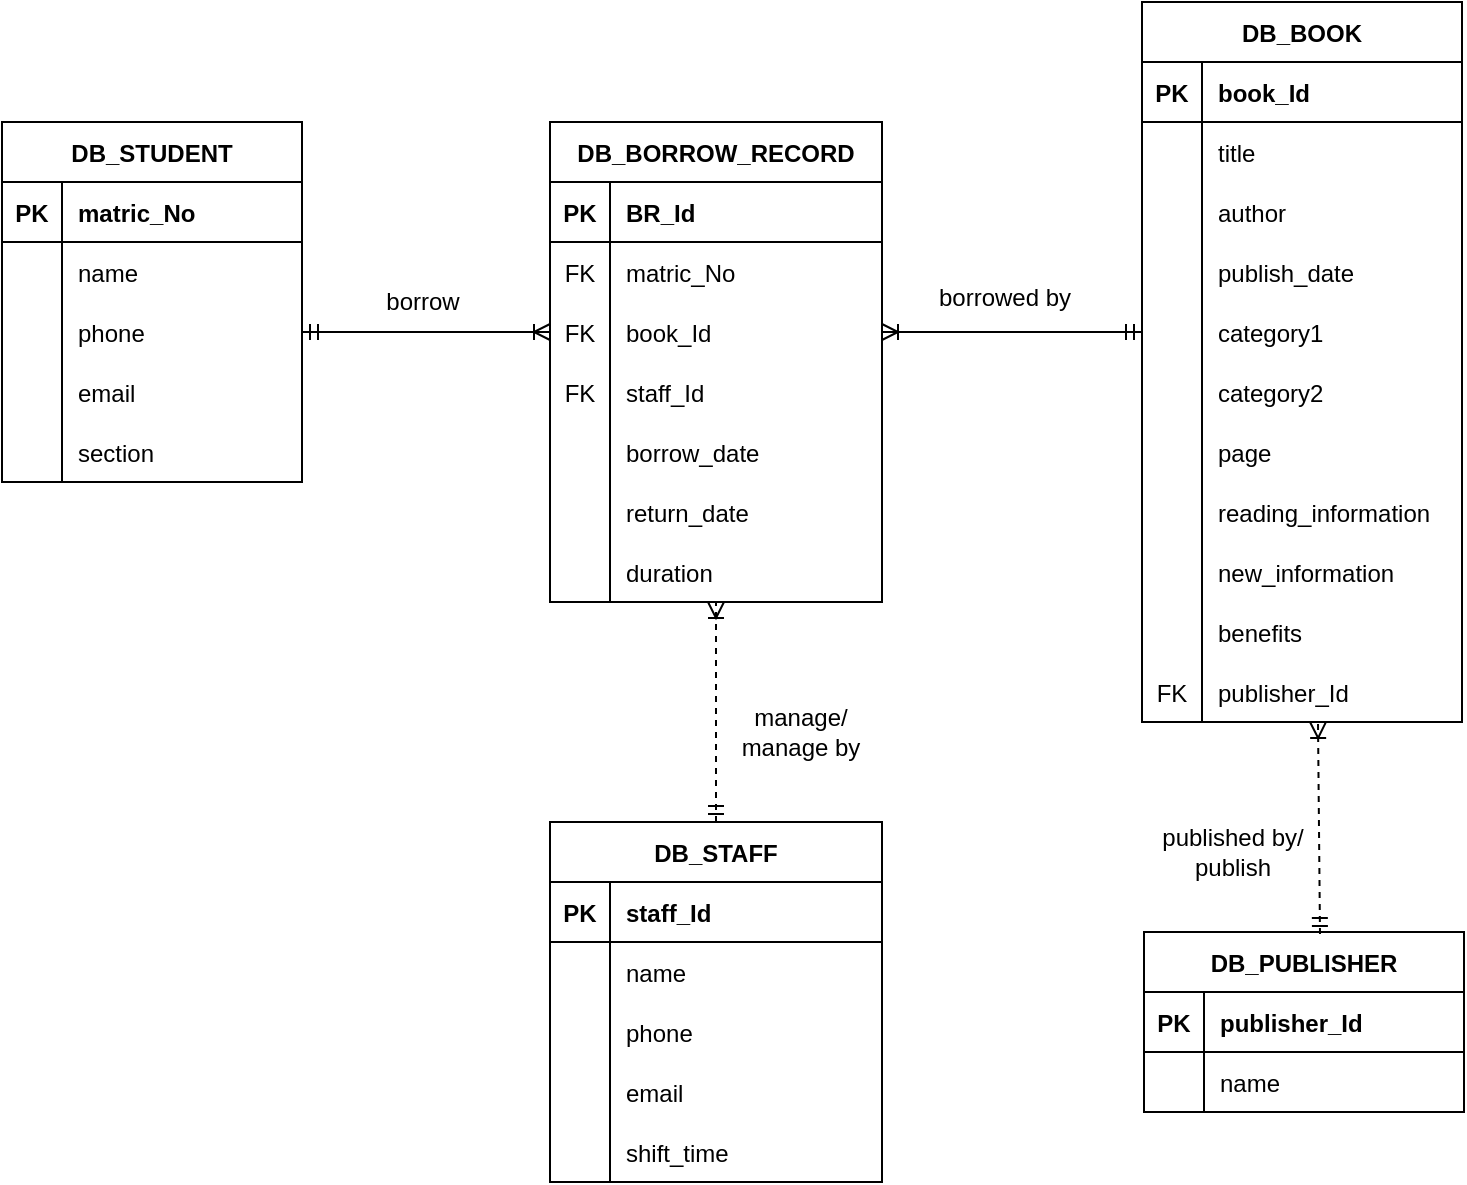 <mxfile version="18.1.1" type="github" pages="7">
  <diagram id="C5RBs43oDa-KdzZeNtuy" name="Page-1">
    <mxGraphModel dx="868" dy="450" grid="1" gridSize="10" guides="1" tooltips="1" connect="1" arrows="1" fold="1" page="1" pageScale="1" pageWidth="827" pageHeight="1169" math="0" shadow="0">
      <root>
        <mxCell id="WIyWlLk6GJQsqaUBKTNV-0" />
        <mxCell id="WIyWlLk6GJQsqaUBKTNV-1" parent="WIyWlLk6GJQsqaUBKTNV-0" />
        <mxCell id="A3K9k6IA3mKfRCH3wLOR-0" value="DB_STUDENT" style="shape=table;startSize=30;container=1;collapsible=1;childLayout=tableLayout;fixedRows=1;rowLines=0;fontStyle=1;align=center;resizeLast=1;" parent="WIyWlLk6GJQsqaUBKTNV-1" vertex="1">
          <mxGeometry x="50" y="180" width="150" height="180" as="geometry" />
        </mxCell>
        <mxCell id="A3K9k6IA3mKfRCH3wLOR-1" value="" style="shape=tableRow;horizontal=0;startSize=0;swimlaneHead=0;swimlaneBody=0;fillColor=none;collapsible=0;dropTarget=0;points=[[0,0.5],[1,0.5]];portConstraint=eastwest;top=0;left=0;right=0;bottom=1;" parent="A3K9k6IA3mKfRCH3wLOR-0" vertex="1">
          <mxGeometry y="30" width="150" height="30" as="geometry" />
        </mxCell>
        <mxCell id="A3K9k6IA3mKfRCH3wLOR-2" value="PK" style="shape=partialRectangle;connectable=0;fillColor=none;top=0;left=0;bottom=0;right=0;fontStyle=1;overflow=hidden;" parent="A3K9k6IA3mKfRCH3wLOR-1" vertex="1">
          <mxGeometry width="30" height="30" as="geometry">
            <mxRectangle width="30" height="30" as="alternateBounds" />
          </mxGeometry>
        </mxCell>
        <mxCell id="A3K9k6IA3mKfRCH3wLOR-3" value="matric_No" style="shape=partialRectangle;connectable=0;fillColor=none;top=0;left=0;bottom=0;right=0;align=left;spacingLeft=6;fontStyle=1;overflow=hidden;" parent="A3K9k6IA3mKfRCH3wLOR-1" vertex="1">
          <mxGeometry x="30" width="120" height="30" as="geometry">
            <mxRectangle width="120" height="30" as="alternateBounds" />
          </mxGeometry>
        </mxCell>
        <mxCell id="A3K9k6IA3mKfRCH3wLOR-4" value="" style="shape=tableRow;horizontal=0;startSize=0;swimlaneHead=0;swimlaneBody=0;fillColor=none;collapsible=0;dropTarget=0;points=[[0,0.5],[1,0.5]];portConstraint=eastwest;top=0;left=0;right=0;bottom=0;" parent="A3K9k6IA3mKfRCH3wLOR-0" vertex="1">
          <mxGeometry y="60" width="150" height="30" as="geometry" />
        </mxCell>
        <mxCell id="A3K9k6IA3mKfRCH3wLOR-5" value="" style="shape=partialRectangle;connectable=0;fillColor=none;top=0;left=0;bottom=0;right=0;editable=1;overflow=hidden;" parent="A3K9k6IA3mKfRCH3wLOR-4" vertex="1">
          <mxGeometry width="30" height="30" as="geometry">
            <mxRectangle width="30" height="30" as="alternateBounds" />
          </mxGeometry>
        </mxCell>
        <mxCell id="A3K9k6IA3mKfRCH3wLOR-6" value="name" style="shape=partialRectangle;connectable=0;fillColor=none;top=0;left=0;bottom=0;right=0;align=left;spacingLeft=6;overflow=hidden;" parent="A3K9k6IA3mKfRCH3wLOR-4" vertex="1">
          <mxGeometry x="30" width="120" height="30" as="geometry">
            <mxRectangle width="120" height="30" as="alternateBounds" />
          </mxGeometry>
        </mxCell>
        <mxCell id="A3K9k6IA3mKfRCH3wLOR-7" value="" style="shape=tableRow;horizontal=0;startSize=0;swimlaneHead=0;swimlaneBody=0;fillColor=none;collapsible=0;dropTarget=0;points=[[0,0.5],[1,0.5]];portConstraint=eastwest;top=0;left=0;right=0;bottom=0;" parent="A3K9k6IA3mKfRCH3wLOR-0" vertex="1">
          <mxGeometry y="90" width="150" height="30" as="geometry" />
        </mxCell>
        <mxCell id="A3K9k6IA3mKfRCH3wLOR-8" value="" style="shape=partialRectangle;connectable=0;fillColor=none;top=0;left=0;bottom=0;right=0;editable=1;overflow=hidden;" parent="A3K9k6IA3mKfRCH3wLOR-7" vertex="1">
          <mxGeometry width="30" height="30" as="geometry">
            <mxRectangle width="30" height="30" as="alternateBounds" />
          </mxGeometry>
        </mxCell>
        <mxCell id="A3K9k6IA3mKfRCH3wLOR-9" value="phone" style="shape=partialRectangle;connectable=0;fillColor=none;top=0;left=0;bottom=0;right=0;align=left;spacingLeft=6;overflow=hidden;" parent="A3K9k6IA3mKfRCH3wLOR-7" vertex="1">
          <mxGeometry x="30" width="120" height="30" as="geometry">
            <mxRectangle width="120" height="30" as="alternateBounds" />
          </mxGeometry>
        </mxCell>
        <mxCell id="A3K9k6IA3mKfRCH3wLOR-10" value="" style="shape=tableRow;horizontal=0;startSize=0;swimlaneHead=0;swimlaneBody=0;fillColor=none;collapsible=0;dropTarget=0;points=[[0,0.5],[1,0.5]];portConstraint=eastwest;top=0;left=0;right=0;bottom=0;" parent="A3K9k6IA3mKfRCH3wLOR-0" vertex="1">
          <mxGeometry y="120" width="150" height="30" as="geometry" />
        </mxCell>
        <mxCell id="A3K9k6IA3mKfRCH3wLOR-11" value="" style="shape=partialRectangle;connectable=0;fillColor=none;top=0;left=0;bottom=0;right=0;editable=1;overflow=hidden;" parent="A3K9k6IA3mKfRCH3wLOR-10" vertex="1">
          <mxGeometry width="30" height="30" as="geometry">
            <mxRectangle width="30" height="30" as="alternateBounds" />
          </mxGeometry>
        </mxCell>
        <mxCell id="A3K9k6IA3mKfRCH3wLOR-12" value="email" style="shape=partialRectangle;connectable=0;fillColor=none;top=0;left=0;bottom=0;right=0;align=left;spacingLeft=6;overflow=hidden;" parent="A3K9k6IA3mKfRCH3wLOR-10" vertex="1">
          <mxGeometry x="30" width="120" height="30" as="geometry">
            <mxRectangle width="120" height="30" as="alternateBounds" />
          </mxGeometry>
        </mxCell>
        <mxCell id="A3K9k6IA3mKfRCH3wLOR-65" value="" style="shape=tableRow;horizontal=0;startSize=0;swimlaneHead=0;swimlaneBody=0;fillColor=none;collapsible=0;dropTarget=0;points=[[0,0.5],[1,0.5]];portConstraint=eastwest;top=0;left=0;right=0;bottom=0;" parent="A3K9k6IA3mKfRCH3wLOR-0" vertex="1">
          <mxGeometry y="150" width="150" height="30" as="geometry" />
        </mxCell>
        <mxCell id="A3K9k6IA3mKfRCH3wLOR-66" value="" style="shape=partialRectangle;connectable=0;fillColor=none;top=0;left=0;bottom=0;right=0;editable=1;overflow=hidden;" parent="A3K9k6IA3mKfRCH3wLOR-65" vertex="1">
          <mxGeometry width="30" height="30" as="geometry">
            <mxRectangle width="30" height="30" as="alternateBounds" />
          </mxGeometry>
        </mxCell>
        <mxCell id="A3K9k6IA3mKfRCH3wLOR-67" value="section" style="shape=partialRectangle;connectable=0;fillColor=none;top=0;left=0;bottom=0;right=0;align=left;spacingLeft=6;overflow=hidden;" parent="A3K9k6IA3mKfRCH3wLOR-65" vertex="1">
          <mxGeometry x="30" width="120" height="30" as="geometry">
            <mxRectangle width="120" height="30" as="alternateBounds" />
          </mxGeometry>
        </mxCell>
        <mxCell id="A3K9k6IA3mKfRCH3wLOR-13" value="DB_BORROW_RECORD" style="shape=table;startSize=30;container=1;collapsible=1;childLayout=tableLayout;fixedRows=1;rowLines=0;fontStyle=1;align=center;resizeLast=1;" parent="WIyWlLk6GJQsqaUBKTNV-1" vertex="1">
          <mxGeometry x="324" y="180" width="166" height="240" as="geometry" />
        </mxCell>
        <mxCell id="A3K9k6IA3mKfRCH3wLOR-14" value="" style="shape=tableRow;horizontal=0;startSize=0;swimlaneHead=0;swimlaneBody=0;fillColor=none;collapsible=0;dropTarget=0;points=[[0,0.5],[1,0.5]];portConstraint=eastwest;top=0;left=0;right=0;bottom=1;" parent="A3K9k6IA3mKfRCH3wLOR-13" vertex="1">
          <mxGeometry y="30" width="166" height="30" as="geometry" />
        </mxCell>
        <mxCell id="A3K9k6IA3mKfRCH3wLOR-15" value="PK" style="shape=partialRectangle;connectable=0;fillColor=none;top=0;left=0;bottom=0;right=0;fontStyle=1;overflow=hidden;" parent="A3K9k6IA3mKfRCH3wLOR-14" vertex="1">
          <mxGeometry width="30" height="30" as="geometry">
            <mxRectangle width="30" height="30" as="alternateBounds" />
          </mxGeometry>
        </mxCell>
        <mxCell id="A3K9k6IA3mKfRCH3wLOR-16" value="BR_Id" style="shape=partialRectangle;connectable=0;fillColor=none;top=0;left=0;bottom=0;right=0;align=left;spacingLeft=6;fontStyle=1;overflow=hidden;" parent="A3K9k6IA3mKfRCH3wLOR-14" vertex="1">
          <mxGeometry x="30" width="136" height="30" as="geometry">
            <mxRectangle width="136" height="30" as="alternateBounds" />
          </mxGeometry>
        </mxCell>
        <mxCell id="A3K9k6IA3mKfRCH3wLOR-17" value="" style="shape=tableRow;horizontal=0;startSize=0;swimlaneHead=0;swimlaneBody=0;fillColor=none;collapsible=0;dropTarget=0;points=[[0,0.5],[1,0.5]];portConstraint=eastwest;top=0;left=0;right=0;bottom=0;" parent="A3K9k6IA3mKfRCH3wLOR-13" vertex="1">
          <mxGeometry y="60" width="166" height="30" as="geometry" />
        </mxCell>
        <mxCell id="A3K9k6IA3mKfRCH3wLOR-18" value="FK" style="shape=partialRectangle;connectable=0;fillColor=none;top=0;left=0;bottom=0;right=0;editable=1;overflow=hidden;" parent="A3K9k6IA3mKfRCH3wLOR-17" vertex="1">
          <mxGeometry width="30" height="30" as="geometry">
            <mxRectangle width="30" height="30" as="alternateBounds" />
          </mxGeometry>
        </mxCell>
        <mxCell id="A3K9k6IA3mKfRCH3wLOR-19" value="matric_No" style="shape=partialRectangle;connectable=0;fillColor=none;top=0;left=0;bottom=0;right=0;align=left;spacingLeft=6;overflow=hidden;" parent="A3K9k6IA3mKfRCH3wLOR-17" vertex="1">
          <mxGeometry x="30" width="136" height="30" as="geometry">
            <mxRectangle width="136" height="30" as="alternateBounds" />
          </mxGeometry>
        </mxCell>
        <mxCell id="A3K9k6IA3mKfRCH3wLOR-20" value="" style="shape=tableRow;horizontal=0;startSize=0;swimlaneHead=0;swimlaneBody=0;fillColor=none;collapsible=0;dropTarget=0;points=[[0,0.5],[1,0.5]];portConstraint=eastwest;top=0;left=0;right=0;bottom=0;" parent="A3K9k6IA3mKfRCH3wLOR-13" vertex="1">
          <mxGeometry y="90" width="166" height="30" as="geometry" />
        </mxCell>
        <mxCell id="A3K9k6IA3mKfRCH3wLOR-21" value="FK" style="shape=partialRectangle;connectable=0;fillColor=none;top=0;left=0;bottom=0;right=0;editable=1;overflow=hidden;" parent="A3K9k6IA3mKfRCH3wLOR-20" vertex="1">
          <mxGeometry width="30" height="30" as="geometry">
            <mxRectangle width="30" height="30" as="alternateBounds" />
          </mxGeometry>
        </mxCell>
        <mxCell id="A3K9k6IA3mKfRCH3wLOR-22" value="book_Id" style="shape=partialRectangle;connectable=0;fillColor=none;top=0;left=0;bottom=0;right=0;align=left;spacingLeft=6;overflow=hidden;" parent="A3K9k6IA3mKfRCH3wLOR-20" vertex="1">
          <mxGeometry x="30" width="136" height="30" as="geometry">
            <mxRectangle width="136" height="30" as="alternateBounds" />
          </mxGeometry>
        </mxCell>
        <mxCell id="A3K9k6IA3mKfRCH3wLOR-23" value="" style="shape=tableRow;horizontal=0;startSize=0;swimlaneHead=0;swimlaneBody=0;fillColor=none;collapsible=0;dropTarget=0;points=[[0,0.5],[1,0.5]];portConstraint=eastwest;top=0;left=0;right=0;bottom=0;" parent="A3K9k6IA3mKfRCH3wLOR-13" vertex="1">
          <mxGeometry y="120" width="166" height="30" as="geometry" />
        </mxCell>
        <mxCell id="A3K9k6IA3mKfRCH3wLOR-24" value="FK" style="shape=partialRectangle;connectable=0;fillColor=none;top=0;left=0;bottom=0;right=0;editable=1;overflow=hidden;" parent="A3K9k6IA3mKfRCH3wLOR-23" vertex="1">
          <mxGeometry width="30" height="30" as="geometry">
            <mxRectangle width="30" height="30" as="alternateBounds" />
          </mxGeometry>
        </mxCell>
        <mxCell id="A3K9k6IA3mKfRCH3wLOR-25" value="staff_Id" style="shape=partialRectangle;connectable=0;fillColor=none;top=0;left=0;bottom=0;right=0;align=left;spacingLeft=6;overflow=hidden;" parent="A3K9k6IA3mKfRCH3wLOR-23" vertex="1">
          <mxGeometry x="30" width="136" height="30" as="geometry">
            <mxRectangle width="136" height="30" as="alternateBounds" />
          </mxGeometry>
        </mxCell>
        <mxCell id="A3K9k6IA3mKfRCH3wLOR-71" value="" style="shape=tableRow;horizontal=0;startSize=0;swimlaneHead=0;swimlaneBody=0;fillColor=none;collapsible=0;dropTarget=0;points=[[0,0.5],[1,0.5]];portConstraint=eastwest;top=0;left=0;right=0;bottom=0;" parent="A3K9k6IA3mKfRCH3wLOR-13" vertex="1">
          <mxGeometry y="150" width="166" height="30" as="geometry" />
        </mxCell>
        <mxCell id="A3K9k6IA3mKfRCH3wLOR-72" value="" style="shape=partialRectangle;connectable=0;fillColor=none;top=0;left=0;bottom=0;right=0;editable=1;overflow=hidden;" parent="A3K9k6IA3mKfRCH3wLOR-71" vertex="1">
          <mxGeometry width="30" height="30" as="geometry">
            <mxRectangle width="30" height="30" as="alternateBounds" />
          </mxGeometry>
        </mxCell>
        <mxCell id="A3K9k6IA3mKfRCH3wLOR-73" value="borrow_date" style="shape=partialRectangle;connectable=0;fillColor=none;top=0;left=0;bottom=0;right=0;align=left;spacingLeft=6;overflow=hidden;" parent="A3K9k6IA3mKfRCH3wLOR-71" vertex="1">
          <mxGeometry x="30" width="136" height="30" as="geometry">
            <mxRectangle width="136" height="30" as="alternateBounds" />
          </mxGeometry>
        </mxCell>
        <mxCell id="A3K9k6IA3mKfRCH3wLOR-90" value="" style="shape=tableRow;horizontal=0;startSize=0;swimlaneHead=0;swimlaneBody=0;fillColor=none;collapsible=0;dropTarget=0;points=[[0,0.5],[1,0.5]];portConstraint=eastwest;top=0;left=0;right=0;bottom=0;" parent="A3K9k6IA3mKfRCH3wLOR-13" vertex="1">
          <mxGeometry y="180" width="166" height="30" as="geometry" />
        </mxCell>
        <mxCell id="A3K9k6IA3mKfRCH3wLOR-91" value="" style="shape=partialRectangle;connectable=0;fillColor=none;top=0;left=0;bottom=0;right=0;editable=1;overflow=hidden;" parent="A3K9k6IA3mKfRCH3wLOR-90" vertex="1">
          <mxGeometry width="30" height="30" as="geometry">
            <mxRectangle width="30" height="30" as="alternateBounds" />
          </mxGeometry>
        </mxCell>
        <mxCell id="A3K9k6IA3mKfRCH3wLOR-92" value="return_date" style="shape=partialRectangle;connectable=0;fillColor=none;top=0;left=0;bottom=0;right=0;align=left;spacingLeft=6;overflow=hidden;" parent="A3K9k6IA3mKfRCH3wLOR-90" vertex="1">
          <mxGeometry x="30" width="136" height="30" as="geometry">
            <mxRectangle width="136" height="30" as="alternateBounds" />
          </mxGeometry>
        </mxCell>
        <mxCell id="A3K9k6IA3mKfRCH3wLOR-93" value="" style="shape=tableRow;horizontal=0;startSize=0;swimlaneHead=0;swimlaneBody=0;fillColor=none;collapsible=0;dropTarget=0;points=[[0,0.5],[1,0.5]];portConstraint=eastwest;top=0;left=0;right=0;bottom=0;" parent="A3K9k6IA3mKfRCH3wLOR-13" vertex="1">
          <mxGeometry y="210" width="166" height="30" as="geometry" />
        </mxCell>
        <mxCell id="A3K9k6IA3mKfRCH3wLOR-94" value="" style="shape=partialRectangle;connectable=0;fillColor=none;top=0;left=0;bottom=0;right=0;editable=1;overflow=hidden;" parent="A3K9k6IA3mKfRCH3wLOR-93" vertex="1">
          <mxGeometry width="30" height="30" as="geometry">
            <mxRectangle width="30" height="30" as="alternateBounds" />
          </mxGeometry>
        </mxCell>
        <mxCell id="A3K9k6IA3mKfRCH3wLOR-95" value="duration" style="shape=partialRectangle;connectable=0;fillColor=none;top=0;left=0;bottom=0;right=0;align=left;spacingLeft=6;overflow=hidden;" parent="A3K9k6IA3mKfRCH3wLOR-93" vertex="1">
          <mxGeometry x="30" width="136" height="30" as="geometry">
            <mxRectangle width="136" height="30" as="alternateBounds" />
          </mxGeometry>
        </mxCell>
        <mxCell id="A3K9k6IA3mKfRCH3wLOR-26" value="DB_BOOK" style="shape=table;startSize=30;container=1;collapsible=1;childLayout=tableLayout;fixedRows=1;rowLines=0;fontStyle=1;align=center;resizeLast=1;" parent="WIyWlLk6GJQsqaUBKTNV-1" vertex="1">
          <mxGeometry x="620" y="120" width="160" height="360" as="geometry" />
        </mxCell>
        <mxCell id="A3K9k6IA3mKfRCH3wLOR-27" value="" style="shape=tableRow;horizontal=0;startSize=0;swimlaneHead=0;swimlaneBody=0;fillColor=none;collapsible=0;dropTarget=0;points=[[0,0.5],[1,0.5]];portConstraint=eastwest;top=0;left=0;right=0;bottom=1;" parent="A3K9k6IA3mKfRCH3wLOR-26" vertex="1">
          <mxGeometry y="30" width="160" height="30" as="geometry" />
        </mxCell>
        <mxCell id="A3K9k6IA3mKfRCH3wLOR-28" value="PK" style="shape=partialRectangle;connectable=0;fillColor=none;top=0;left=0;bottom=0;right=0;fontStyle=1;overflow=hidden;" parent="A3K9k6IA3mKfRCH3wLOR-27" vertex="1">
          <mxGeometry width="30" height="30" as="geometry">
            <mxRectangle width="30" height="30" as="alternateBounds" />
          </mxGeometry>
        </mxCell>
        <mxCell id="A3K9k6IA3mKfRCH3wLOR-29" value="book_Id" style="shape=partialRectangle;connectable=0;fillColor=none;top=0;left=0;bottom=0;right=0;align=left;spacingLeft=6;fontStyle=1;overflow=hidden;" parent="A3K9k6IA3mKfRCH3wLOR-27" vertex="1">
          <mxGeometry x="30" width="130" height="30" as="geometry">
            <mxRectangle width="130" height="30" as="alternateBounds" />
          </mxGeometry>
        </mxCell>
        <mxCell id="A3K9k6IA3mKfRCH3wLOR-30" value="" style="shape=tableRow;horizontal=0;startSize=0;swimlaneHead=0;swimlaneBody=0;fillColor=none;collapsible=0;dropTarget=0;points=[[0,0.5],[1,0.5]];portConstraint=eastwest;top=0;left=0;right=0;bottom=0;" parent="A3K9k6IA3mKfRCH3wLOR-26" vertex="1">
          <mxGeometry y="60" width="160" height="30" as="geometry" />
        </mxCell>
        <mxCell id="A3K9k6IA3mKfRCH3wLOR-31" value="" style="shape=partialRectangle;connectable=0;fillColor=none;top=0;left=0;bottom=0;right=0;editable=1;overflow=hidden;" parent="A3K9k6IA3mKfRCH3wLOR-30" vertex="1">
          <mxGeometry width="30" height="30" as="geometry">
            <mxRectangle width="30" height="30" as="alternateBounds" />
          </mxGeometry>
        </mxCell>
        <mxCell id="A3K9k6IA3mKfRCH3wLOR-32" value="title" style="shape=partialRectangle;connectable=0;fillColor=none;top=0;left=0;bottom=0;right=0;align=left;spacingLeft=6;overflow=hidden;" parent="A3K9k6IA3mKfRCH3wLOR-30" vertex="1">
          <mxGeometry x="30" width="130" height="30" as="geometry">
            <mxRectangle width="130" height="30" as="alternateBounds" />
          </mxGeometry>
        </mxCell>
        <mxCell id="A3K9k6IA3mKfRCH3wLOR-33" value="" style="shape=tableRow;horizontal=0;startSize=0;swimlaneHead=0;swimlaneBody=0;fillColor=none;collapsible=0;dropTarget=0;points=[[0,0.5],[1,0.5]];portConstraint=eastwest;top=0;left=0;right=0;bottom=0;" parent="A3K9k6IA3mKfRCH3wLOR-26" vertex="1">
          <mxGeometry y="90" width="160" height="30" as="geometry" />
        </mxCell>
        <mxCell id="A3K9k6IA3mKfRCH3wLOR-34" value="" style="shape=partialRectangle;connectable=0;fillColor=none;top=0;left=0;bottom=0;right=0;editable=1;overflow=hidden;" parent="A3K9k6IA3mKfRCH3wLOR-33" vertex="1">
          <mxGeometry width="30" height="30" as="geometry">
            <mxRectangle width="30" height="30" as="alternateBounds" />
          </mxGeometry>
        </mxCell>
        <mxCell id="A3K9k6IA3mKfRCH3wLOR-35" value="author" style="shape=partialRectangle;connectable=0;fillColor=none;top=0;left=0;bottom=0;right=0;align=left;spacingLeft=6;overflow=hidden;" parent="A3K9k6IA3mKfRCH3wLOR-33" vertex="1">
          <mxGeometry x="30" width="130" height="30" as="geometry">
            <mxRectangle width="130" height="30" as="alternateBounds" />
          </mxGeometry>
        </mxCell>
        <mxCell id="A3K9k6IA3mKfRCH3wLOR-36" value="" style="shape=tableRow;horizontal=0;startSize=0;swimlaneHead=0;swimlaneBody=0;fillColor=none;collapsible=0;dropTarget=0;points=[[0,0.5],[1,0.5]];portConstraint=eastwest;top=0;left=0;right=0;bottom=0;" parent="A3K9k6IA3mKfRCH3wLOR-26" vertex="1">
          <mxGeometry y="120" width="160" height="30" as="geometry" />
        </mxCell>
        <mxCell id="A3K9k6IA3mKfRCH3wLOR-37" value="" style="shape=partialRectangle;connectable=0;fillColor=none;top=0;left=0;bottom=0;right=0;editable=1;overflow=hidden;" parent="A3K9k6IA3mKfRCH3wLOR-36" vertex="1">
          <mxGeometry width="30" height="30" as="geometry">
            <mxRectangle width="30" height="30" as="alternateBounds" />
          </mxGeometry>
        </mxCell>
        <mxCell id="A3K9k6IA3mKfRCH3wLOR-38" value="publish_date" style="shape=partialRectangle;connectable=0;fillColor=none;top=0;left=0;bottom=0;right=0;align=left;spacingLeft=6;overflow=hidden;" parent="A3K9k6IA3mKfRCH3wLOR-36" vertex="1">
          <mxGeometry x="30" width="130" height="30" as="geometry">
            <mxRectangle width="130" height="30" as="alternateBounds" />
          </mxGeometry>
        </mxCell>
        <mxCell id="A3K9k6IA3mKfRCH3wLOR-96" value="" style="shape=tableRow;horizontal=0;startSize=0;swimlaneHead=0;swimlaneBody=0;fillColor=none;collapsible=0;dropTarget=0;points=[[0,0.5],[1,0.5]];portConstraint=eastwest;top=0;left=0;right=0;bottom=0;" parent="A3K9k6IA3mKfRCH3wLOR-26" vertex="1">
          <mxGeometry y="150" width="160" height="30" as="geometry" />
        </mxCell>
        <mxCell id="A3K9k6IA3mKfRCH3wLOR-97" value="" style="shape=partialRectangle;connectable=0;fillColor=none;top=0;left=0;bottom=0;right=0;editable=1;overflow=hidden;" parent="A3K9k6IA3mKfRCH3wLOR-96" vertex="1">
          <mxGeometry width="30" height="30" as="geometry">
            <mxRectangle width="30" height="30" as="alternateBounds" />
          </mxGeometry>
        </mxCell>
        <mxCell id="A3K9k6IA3mKfRCH3wLOR-98" value="category1" style="shape=partialRectangle;connectable=0;fillColor=none;top=0;left=0;bottom=0;right=0;align=left;spacingLeft=6;overflow=hidden;" parent="A3K9k6IA3mKfRCH3wLOR-96" vertex="1">
          <mxGeometry x="30" width="130" height="30" as="geometry">
            <mxRectangle width="130" height="30" as="alternateBounds" />
          </mxGeometry>
        </mxCell>
        <mxCell id="A3K9k6IA3mKfRCH3wLOR-99" value="" style="shape=tableRow;horizontal=0;startSize=0;swimlaneHead=0;swimlaneBody=0;fillColor=none;collapsible=0;dropTarget=0;points=[[0,0.5],[1,0.5]];portConstraint=eastwest;top=0;left=0;right=0;bottom=0;" parent="A3K9k6IA3mKfRCH3wLOR-26" vertex="1">
          <mxGeometry y="180" width="160" height="30" as="geometry" />
        </mxCell>
        <mxCell id="A3K9k6IA3mKfRCH3wLOR-100" value="" style="shape=partialRectangle;connectable=0;fillColor=none;top=0;left=0;bottom=0;right=0;editable=1;overflow=hidden;" parent="A3K9k6IA3mKfRCH3wLOR-99" vertex="1">
          <mxGeometry width="30" height="30" as="geometry">
            <mxRectangle width="30" height="30" as="alternateBounds" />
          </mxGeometry>
        </mxCell>
        <mxCell id="A3K9k6IA3mKfRCH3wLOR-101" value="category2" style="shape=partialRectangle;connectable=0;fillColor=none;top=0;left=0;bottom=0;right=0;align=left;spacingLeft=6;overflow=hidden;" parent="A3K9k6IA3mKfRCH3wLOR-99" vertex="1">
          <mxGeometry x="30" width="130" height="30" as="geometry">
            <mxRectangle width="130" height="30" as="alternateBounds" />
          </mxGeometry>
        </mxCell>
        <mxCell id="A3K9k6IA3mKfRCH3wLOR-102" value="" style="shape=tableRow;horizontal=0;startSize=0;swimlaneHead=0;swimlaneBody=0;fillColor=none;collapsible=0;dropTarget=0;points=[[0,0.5],[1,0.5]];portConstraint=eastwest;top=0;left=0;right=0;bottom=0;" parent="A3K9k6IA3mKfRCH3wLOR-26" vertex="1">
          <mxGeometry y="210" width="160" height="30" as="geometry" />
        </mxCell>
        <mxCell id="A3K9k6IA3mKfRCH3wLOR-103" value="" style="shape=partialRectangle;connectable=0;fillColor=none;top=0;left=0;bottom=0;right=0;editable=1;overflow=hidden;" parent="A3K9k6IA3mKfRCH3wLOR-102" vertex="1">
          <mxGeometry width="30" height="30" as="geometry">
            <mxRectangle width="30" height="30" as="alternateBounds" />
          </mxGeometry>
        </mxCell>
        <mxCell id="A3K9k6IA3mKfRCH3wLOR-104" value="page" style="shape=partialRectangle;connectable=0;fillColor=none;top=0;left=0;bottom=0;right=0;align=left;spacingLeft=6;overflow=hidden;" parent="A3K9k6IA3mKfRCH3wLOR-102" vertex="1">
          <mxGeometry x="30" width="130" height="30" as="geometry">
            <mxRectangle width="130" height="30" as="alternateBounds" />
          </mxGeometry>
        </mxCell>
        <mxCell id="A3K9k6IA3mKfRCH3wLOR-105" value="" style="shape=tableRow;horizontal=0;startSize=0;swimlaneHead=0;swimlaneBody=0;fillColor=none;collapsible=0;dropTarget=0;points=[[0,0.5],[1,0.5]];portConstraint=eastwest;top=0;left=0;right=0;bottom=0;" parent="A3K9k6IA3mKfRCH3wLOR-26" vertex="1">
          <mxGeometry y="240" width="160" height="30" as="geometry" />
        </mxCell>
        <mxCell id="A3K9k6IA3mKfRCH3wLOR-106" value="" style="shape=partialRectangle;connectable=0;fillColor=none;top=0;left=0;bottom=0;right=0;editable=1;overflow=hidden;" parent="A3K9k6IA3mKfRCH3wLOR-105" vertex="1">
          <mxGeometry width="30" height="30" as="geometry">
            <mxRectangle width="30" height="30" as="alternateBounds" />
          </mxGeometry>
        </mxCell>
        <mxCell id="A3K9k6IA3mKfRCH3wLOR-107" value="reading_information" style="shape=partialRectangle;connectable=0;fillColor=none;top=0;left=0;bottom=0;right=0;align=left;spacingLeft=6;overflow=hidden;" parent="A3K9k6IA3mKfRCH3wLOR-105" vertex="1">
          <mxGeometry x="30" width="130" height="30" as="geometry">
            <mxRectangle width="130" height="30" as="alternateBounds" />
          </mxGeometry>
        </mxCell>
        <mxCell id="A3K9k6IA3mKfRCH3wLOR-108" value="" style="shape=tableRow;horizontal=0;startSize=0;swimlaneHead=0;swimlaneBody=0;fillColor=none;collapsible=0;dropTarget=0;points=[[0,0.5],[1,0.5]];portConstraint=eastwest;top=0;left=0;right=0;bottom=0;" parent="A3K9k6IA3mKfRCH3wLOR-26" vertex="1">
          <mxGeometry y="270" width="160" height="30" as="geometry" />
        </mxCell>
        <mxCell id="A3K9k6IA3mKfRCH3wLOR-109" value="" style="shape=partialRectangle;connectable=0;fillColor=none;top=0;left=0;bottom=0;right=0;editable=1;overflow=hidden;" parent="A3K9k6IA3mKfRCH3wLOR-108" vertex="1">
          <mxGeometry width="30" height="30" as="geometry">
            <mxRectangle width="30" height="30" as="alternateBounds" />
          </mxGeometry>
        </mxCell>
        <mxCell id="A3K9k6IA3mKfRCH3wLOR-110" value="new_information" style="shape=partialRectangle;connectable=0;fillColor=none;top=0;left=0;bottom=0;right=0;align=left;spacingLeft=6;overflow=hidden;" parent="A3K9k6IA3mKfRCH3wLOR-108" vertex="1">
          <mxGeometry x="30" width="130" height="30" as="geometry">
            <mxRectangle width="130" height="30" as="alternateBounds" />
          </mxGeometry>
        </mxCell>
        <mxCell id="A3K9k6IA3mKfRCH3wLOR-111" value="" style="shape=tableRow;horizontal=0;startSize=0;swimlaneHead=0;swimlaneBody=0;fillColor=none;collapsible=0;dropTarget=0;points=[[0,0.5],[1,0.5]];portConstraint=eastwest;top=0;left=0;right=0;bottom=0;" parent="A3K9k6IA3mKfRCH3wLOR-26" vertex="1">
          <mxGeometry y="300" width="160" height="30" as="geometry" />
        </mxCell>
        <mxCell id="A3K9k6IA3mKfRCH3wLOR-112" value="" style="shape=partialRectangle;connectable=0;fillColor=none;top=0;left=0;bottom=0;right=0;editable=1;overflow=hidden;" parent="A3K9k6IA3mKfRCH3wLOR-111" vertex="1">
          <mxGeometry width="30" height="30" as="geometry">
            <mxRectangle width="30" height="30" as="alternateBounds" />
          </mxGeometry>
        </mxCell>
        <mxCell id="A3K9k6IA3mKfRCH3wLOR-113" value="benefits" style="shape=partialRectangle;connectable=0;fillColor=none;top=0;left=0;bottom=0;right=0;align=left;spacingLeft=6;overflow=hidden;" parent="A3K9k6IA3mKfRCH3wLOR-111" vertex="1">
          <mxGeometry x="30" width="130" height="30" as="geometry">
            <mxRectangle width="130" height="30" as="alternateBounds" />
          </mxGeometry>
        </mxCell>
        <mxCell id="A3K9k6IA3mKfRCH3wLOR-114" value="" style="shape=tableRow;horizontal=0;startSize=0;swimlaneHead=0;swimlaneBody=0;fillColor=none;collapsible=0;dropTarget=0;points=[[0,0.5],[1,0.5]];portConstraint=eastwest;top=0;left=0;right=0;bottom=0;" parent="A3K9k6IA3mKfRCH3wLOR-26" vertex="1">
          <mxGeometry y="330" width="160" height="30" as="geometry" />
        </mxCell>
        <mxCell id="A3K9k6IA3mKfRCH3wLOR-115" value="FK" style="shape=partialRectangle;connectable=0;fillColor=none;top=0;left=0;bottom=0;right=0;editable=1;overflow=hidden;" parent="A3K9k6IA3mKfRCH3wLOR-114" vertex="1">
          <mxGeometry width="30" height="30" as="geometry">
            <mxRectangle width="30" height="30" as="alternateBounds" />
          </mxGeometry>
        </mxCell>
        <mxCell id="A3K9k6IA3mKfRCH3wLOR-116" value="publisher_Id" style="shape=partialRectangle;connectable=0;fillColor=none;top=0;left=0;bottom=0;right=0;align=left;spacingLeft=6;overflow=hidden;" parent="A3K9k6IA3mKfRCH3wLOR-114" vertex="1">
          <mxGeometry x="30" width="130" height="30" as="geometry">
            <mxRectangle width="130" height="30" as="alternateBounds" />
          </mxGeometry>
        </mxCell>
        <mxCell id="A3K9k6IA3mKfRCH3wLOR-39" value="DB_STAFF" style="shape=table;startSize=30;container=1;collapsible=1;childLayout=tableLayout;fixedRows=1;rowLines=0;fontStyle=1;align=center;resizeLast=1;" parent="WIyWlLk6GJQsqaUBKTNV-1" vertex="1">
          <mxGeometry x="324" y="530" width="166" height="180" as="geometry" />
        </mxCell>
        <mxCell id="A3K9k6IA3mKfRCH3wLOR-40" value="" style="shape=tableRow;horizontal=0;startSize=0;swimlaneHead=0;swimlaneBody=0;fillColor=none;collapsible=0;dropTarget=0;points=[[0,0.5],[1,0.5]];portConstraint=eastwest;top=0;left=0;right=0;bottom=1;" parent="A3K9k6IA3mKfRCH3wLOR-39" vertex="1">
          <mxGeometry y="30" width="166" height="30" as="geometry" />
        </mxCell>
        <mxCell id="A3K9k6IA3mKfRCH3wLOR-41" value="PK" style="shape=partialRectangle;connectable=0;fillColor=none;top=0;left=0;bottom=0;right=0;fontStyle=1;overflow=hidden;" parent="A3K9k6IA3mKfRCH3wLOR-40" vertex="1">
          <mxGeometry width="30" height="30" as="geometry">
            <mxRectangle width="30" height="30" as="alternateBounds" />
          </mxGeometry>
        </mxCell>
        <mxCell id="A3K9k6IA3mKfRCH3wLOR-42" value="staff_Id" style="shape=partialRectangle;connectable=0;fillColor=none;top=0;left=0;bottom=0;right=0;align=left;spacingLeft=6;fontStyle=1;overflow=hidden;" parent="A3K9k6IA3mKfRCH3wLOR-40" vertex="1">
          <mxGeometry x="30" width="136" height="30" as="geometry">
            <mxRectangle width="136" height="30" as="alternateBounds" />
          </mxGeometry>
        </mxCell>
        <mxCell id="A3K9k6IA3mKfRCH3wLOR-43" value="" style="shape=tableRow;horizontal=0;startSize=0;swimlaneHead=0;swimlaneBody=0;fillColor=none;collapsible=0;dropTarget=0;points=[[0,0.5],[1,0.5]];portConstraint=eastwest;top=0;left=0;right=0;bottom=0;" parent="A3K9k6IA3mKfRCH3wLOR-39" vertex="1">
          <mxGeometry y="60" width="166" height="30" as="geometry" />
        </mxCell>
        <mxCell id="A3K9k6IA3mKfRCH3wLOR-44" value="" style="shape=partialRectangle;connectable=0;fillColor=none;top=0;left=0;bottom=0;right=0;editable=1;overflow=hidden;" parent="A3K9k6IA3mKfRCH3wLOR-43" vertex="1">
          <mxGeometry width="30" height="30" as="geometry">
            <mxRectangle width="30" height="30" as="alternateBounds" />
          </mxGeometry>
        </mxCell>
        <mxCell id="A3K9k6IA3mKfRCH3wLOR-45" value="name" style="shape=partialRectangle;connectable=0;fillColor=none;top=0;left=0;bottom=0;right=0;align=left;spacingLeft=6;overflow=hidden;" parent="A3K9k6IA3mKfRCH3wLOR-43" vertex="1">
          <mxGeometry x="30" width="136" height="30" as="geometry">
            <mxRectangle width="136" height="30" as="alternateBounds" />
          </mxGeometry>
        </mxCell>
        <mxCell id="A3K9k6IA3mKfRCH3wLOR-46" value="" style="shape=tableRow;horizontal=0;startSize=0;swimlaneHead=0;swimlaneBody=0;fillColor=none;collapsible=0;dropTarget=0;points=[[0,0.5],[1,0.5]];portConstraint=eastwest;top=0;left=0;right=0;bottom=0;" parent="A3K9k6IA3mKfRCH3wLOR-39" vertex="1">
          <mxGeometry y="90" width="166" height="30" as="geometry" />
        </mxCell>
        <mxCell id="A3K9k6IA3mKfRCH3wLOR-47" value="" style="shape=partialRectangle;connectable=0;fillColor=none;top=0;left=0;bottom=0;right=0;editable=1;overflow=hidden;" parent="A3K9k6IA3mKfRCH3wLOR-46" vertex="1">
          <mxGeometry width="30" height="30" as="geometry">
            <mxRectangle width="30" height="30" as="alternateBounds" />
          </mxGeometry>
        </mxCell>
        <mxCell id="A3K9k6IA3mKfRCH3wLOR-48" value="phone" style="shape=partialRectangle;connectable=0;fillColor=none;top=0;left=0;bottom=0;right=0;align=left;spacingLeft=6;overflow=hidden;" parent="A3K9k6IA3mKfRCH3wLOR-46" vertex="1">
          <mxGeometry x="30" width="136" height="30" as="geometry">
            <mxRectangle width="136" height="30" as="alternateBounds" />
          </mxGeometry>
        </mxCell>
        <mxCell id="A3K9k6IA3mKfRCH3wLOR-49" value="" style="shape=tableRow;horizontal=0;startSize=0;swimlaneHead=0;swimlaneBody=0;fillColor=none;collapsible=0;dropTarget=0;points=[[0,0.5],[1,0.5]];portConstraint=eastwest;top=0;left=0;right=0;bottom=0;" parent="A3K9k6IA3mKfRCH3wLOR-39" vertex="1">
          <mxGeometry y="120" width="166" height="30" as="geometry" />
        </mxCell>
        <mxCell id="A3K9k6IA3mKfRCH3wLOR-50" value="" style="shape=partialRectangle;connectable=0;fillColor=none;top=0;left=0;bottom=0;right=0;editable=1;overflow=hidden;" parent="A3K9k6IA3mKfRCH3wLOR-49" vertex="1">
          <mxGeometry width="30" height="30" as="geometry">
            <mxRectangle width="30" height="30" as="alternateBounds" />
          </mxGeometry>
        </mxCell>
        <mxCell id="A3K9k6IA3mKfRCH3wLOR-51" value="email" style="shape=partialRectangle;connectable=0;fillColor=none;top=0;left=0;bottom=0;right=0;align=left;spacingLeft=6;overflow=hidden;" parent="A3K9k6IA3mKfRCH3wLOR-49" vertex="1">
          <mxGeometry x="30" width="136" height="30" as="geometry">
            <mxRectangle width="136" height="30" as="alternateBounds" />
          </mxGeometry>
        </mxCell>
        <mxCell id="A3K9k6IA3mKfRCH3wLOR-68" value="" style="shape=tableRow;horizontal=0;startSize=0;swimlaneHead=0;swimlaneBody=0;fillColor=none;collapsible=0;dropTarget=0;points=[[0,0.5],[1,0.5]];portConstraint=eastwest;top=0;left=0;right=0;bottom=0;" parent="A3K9k6IA3mKfRCH3wLOR-39" vertex="1">
          <mxGeometry y="150" width="166" height="30" as="geometry" />
        </mxCell>
        <mxCell id="A3K9k6IA3mKfRCH3wLOR-69" value="" style="shape=partialRectangle;connectable=0;fillColor=none;top=0;left=0;bottom=0;right=0;editable=1;overflow=hidden;" parent="A3K9k6IA3mKfRCH3wLOR-68" vertex="1">
          <mxGeometry width="30" height="30" as="geometry">
            <mxRectangle width="30" height="30" as="alternateBounds" />
          </mxGeometry>
        </mxCell>
        <mxCell id="A3K9k6IA3mKfRCH3wLOR-70" value="shift_time" style="shape=partialRectangle;connectable=0;fillColor=none;top=0;left=0;bottom=0;right=0;align=left;spacingLeft=6;overflow=hidden;" parent="A3K9k6IA3mKfRCH3wLOR-68" vertex="1">
          <mxGeometry x="30" width="136" height="30" as="geometry">
            <mxRectangle width="136" height="30" as="alternateBounds" />
          </mxGeometry>
        </mxCell>
        <mxCell id="A3K9k6IA3mKfRCH3wLOR-52" value="DB_PUBLISHER" style="shape=table;startSize=30;container=1;collapsible=1;childLayout=tableLayout;fixedRows=1;rowLines=0;fontStyle=1;align=center;resizeLast=1;" parent="WIyWlLk6GJQsqaUBKTNV-1" vertex="1">
          <mxGeometry x="621" y="585" width="160" height="90" as="geometry" />
        </mxCell>
        <mxCell id="A3K9k6IA3mKfRCH3wLOR-53" value="" style="shape=tableRow;horizontal=0;startSize=0;swimlaneHead=0;swimlaneBody=0;fillColor=none;collapsible=0;dropTarget=0;points=[[0,0.5],[1,0.5]];portConstraint=eastwest;top=0;left=0;right=0;bottom=1;" parent="A3K9k6IA3mKfRCH3wLOR-52" vertex="1">
          <mxGeometry y="30" width="160" height="30" as="geometry" />
        </mxCell>
        <mxCell id="A3K9k6IA3mKfRCH3wLOR-54" value="PK" style="shape=partialRectangle;connectable=0;fillColor=none;top=0;left=0;bottom=0;right=0;fontStyle=1;overflow=hidden;" parent="A3K9k6IA3mKfRCH3wLOR-53" vertex="1">
          <mxGeometry width="30" height="30" as="geometry">
            <mxRectangle width="30" height="30" as="alternateBounds" />
          </mxGeometry>
        </mxCell>
        <mxCell id="A3K9k6IA3mKfRCH3wLOR-55" value="publisher_Id" style="shape=partialRectangle;connectable=0;fillColor=none;top=0;left=0;bottom=0;right=0;align=left;spacingLeft=6;fontStyle=1;overflow=hidden;" parent="A3K9k6IA3mKfRCH3wLOR-53" vertex="1">
          <mxGeometry x="30" width="130" height="30" as="geometry">
            <mxRectangle width="130" height="30" as="alternateBounds" />
          </mxGeometry>
        </mxCell>
        <mxCell id="A3K9k6IA3mKfRCH3wLOR-56" value="" style="shape=tableRow;horizontal=0;startSize=0;swimlaneHead=0;swimlaneBody=0;fillColor=none;collapsible=0;dropTarget=0;points=[[0,0.5],[1,0.5]];portConstraint=eastwest;top=0;left=0;right=0;bottom=0;" parent="A3K9k6IA3mKfRCH3wLOR-52" vertex="1">
          <mxGeometry y="60" width="160" height="30" as="geometry" />
        </mxCell>
        <mxCell id="A3K9k6IA3mKfRCH3wLOR-57" value="" style="shape=partialRectangle;connectable=0;fillColor=none;top=0;left=0;bottom=0;right=0;editable=1;overflow=hidden;" parent="A3K9k6IA3mKfRCH3wLOR-56" vertex="1">
          <mxGeometry width="30" height="30" as="geometry">
            <mxRectangle width="30" height="30" as="alternateBounds" />
          </mxGeometry>
        </mxCell>
        <mxCell id="A3K9k6IA3mKfRCH3wLOR-58" value="name" style="shape=partialRectangle;connectable=0;fillColor=none;top=0;left=0;bottom=0;right=0;align=left;spacingLeft=6;overflow=hidden;" parent="A3K9k6IA3mKfRCH3wLOR-56" vertex="1">
          <mxGeometry x="30" width="130" height="30" as="geometry">
            <mxRectangle width="130" height="30" as="alternateBounds" />
          </mxGeometry>
        </mxCell>
        <mxCell id="A3K9k6IA3mKfRCH3wLOR-122" value="" style="edgeStyle=entityRelationEdgeStyle;fontSize=12;html=1;endArrow=ERoneToMany;startArrow=ERmandOne;rounded=0;exitX=1;exitY=0.5;exitDx=0;exitDy=0;entryX=0;entryY=0.5;entryDx=0;entryDy=0;" parent="WIyWlLk6GJQsqaUBKTNV-1" source="A3K9k6IA3mKfRCH3wLOR-7" target="A3K9k6IA3mKfRCH3wLOR-20" edge="1">
          <mxGeometry width="100" height="100" relative="1" as="geometry">
            <mxPoint x="360" y="370" as="sourcePoint" />
            <mxPoint x="460" y="270" as="targetPoint" />
          </mxGeometry>
        </mxCell>
        <mxCell id="A3K9k6IA3mKfRCH3wLOR-123" value="" style="edgeStyle=entityRelationEdgeStyle;fontSize=12;html=1;endArrow=ERoneToMany;startArrow=ERmandOne;rounded=0;exitX=0;exitY=0.5;exitDx=0;exitDy=0;entryX=1;entryY=0.5;entryDx=0;entryDy=0;" parent="WIyWlLk6GJQsqaUBKTNV-1" source="A3K9k6IA3mKfRCH3wLOR-96" target="A3K9k6IA3mKfRCH3wLOR-20" edge="1">
          <mxGeometry width="100" height="100" relative="1" as="geometry">
            <mxPoint x="530" y="260" as="sourcePoint" />
            <mxPoint x="654" y="260" as="targetPoint" />
          </mxGeometry>
        </mxCell>
        <mxCell id="A3K9k6IA3mKfRCH3wLOR-124" value="" style="fontSize=12;html=1;endArrow=ERoneToMany;startArrow=ERmandOne;rounded=0;exitX=0.5;exitY=0;exitDx=0;exitDy=0;dashed=1;" parent="WIyWlLk6GJQsqaUBKTNV-1" source="A3K9k6IA3mKfRCH3wLOR-39" edge="1">
          <mxGeometry width="100" height="100" relative="1" as="geometry">
            <mxPoint x="540" y="480" as="sourcePoint" />
            <mxPoint x="407" y="420" as="targetPoint" />
          </mxGeometry>
        </mxCell>
        <mxCell id="A3K9k6IA3mKfRCH3wLOR-125" value="" style="fontSize=12;html=1;endArrow=ERoneToMany;startArrow=ERmandOne;rounded=0;dashed=1;exitX=0.55;exitY=0.011;exitDx=0;exitDy=0;exitPerimeter=0;" parent="WIyWlLk6GJQsqaUBKTNV-1" source="A3K9k6IA3mKfRCH3wLOR-52" edge="1">
          <mxGeometry width="100" height="100" relative="1" as="geometry">
            <mxPoint x="650" y="550" as="sourcePoint" />
            <mxPoint x="708" y="480" as="targetPoint" />
          </mxGeometry>
        </mxCell>
        <mxCell id="A3K9k6IA3mKfRCH3wLOR-127" value="published by/&lt;br&gt;publish" style="text;html=1;align=center;verticalAlign=middle;resizable=0;points=[];autosize=1;strokeColor=none;fillColor=none;" parent="WIyWlLk6GJQsqaUBKTNV-1" vertex="1">
          <mxGeometry x="620" y="530" width="90" height="30" as="geometry" />
        </mxCell>
        <mxCell id="A3K9k6IA3mKfRCH3wLOR-128" value="manage/&lt;br&gt;manage by" style="text;html=1;align=center;verticalAlign=middle;resizable=0;points=[];autosize=1;strokeColor=none;fillColor=none;" parent="WIyWlLk6GJQsqaUBKTNV-1" vertex="1">
          <mxGeometry x="414" y="470" width="70" height="30" as="geometry" />
        </mxCell>
        <mxCell id="A3K9k6IA3mKfRCH3wLOR-129" value="borrowed by" style="text;html=1;align=center;verticalAlign=middle;resizable=0;points=[];autosize=1;strokeColor=none;fillColor=none;" parent="WIyWlLk6GJQsqaUBKTNV-1" vertex="1">
          <mxGeometry x="511" y="258" width="80" height="20" as="geometry" />
        </mxCell>
        <mxCell id="A3K9k6IA3mKfRCH3wLOR-130" value="borrow" style="text;html=1;align=center;verticalAlign=middle;resizable=0;points=[];autosize=1;strokeColor=none;fillColor=none;" parent="WIyWlLk6GJQsqaUBKTNV-1" vertex="1">
          <mxGeometry x="235" y="260" width="50" height="20" as="geometry" />
        </mxCell>
      </root>
    </mxGraphModel>
  </diagram>
  <diagram id="WUVJL5vhoAAW8cHMjeHt" name="Page-2">
    <mxGraphModel dx="868" dy="450" grid="1" gridSize="10" guides="1" tooltips="1" connect="1" arrows="1" fold="1" page="1" pageScale="1" pageWidth="850" pageHeight="1100" math="0" shadow="0">
      <root>
        <mxCell id="35DpwB4wuzub4apd0uJF-0" />
        <mxCell id="35DpwB4wuzub4apd0uJF-1" parent="35DpwB4wuzub4apd0uJF-0" />
        <mxCell id="N5EudWK5lBfeX3UHvS01-0" value="ADMIN" style="shape=table;startSize=30;container=1;collapsible=1;childLayout=tableLayout;fixedRows=1;rowLines=0;fontStyle=1;align=center;resizeLast=1;" parent="35DpwB4wuzub4apd0uJF-1" vertex="1">
          <mxGeometry x="40" y="40" width="180" height="150" as="geometry" />
        </mxCell>
        <mxCell id="N5EudWK5lBfeX3UHvS01-1" value="" style="shape=tableRow;horizontal=0;startSize=0;swimlaneHead=0;swimlaneBody=0;fillColor=none;collapsible=0;dropTarget=0;points=[[0,0.5],[1,0.5]];portConstraint=eastwest;top=0;left=0;right=0;bottom=1;" parent="N5EudWK5lBfeX3UHvS01-0" vertex="1">
          <mxGeometry y="30" width="180" height="30" as="geometry" />
        </mxCell>
        <mxCell id="N5EudWK5lBfeX3UHvS01-2" value="PK" style="shape=partialRectangle;connectable=0;fillColor=none;top=0;left=0;bottom=0;right=0;fontStyle=1;overflow=hidden;" parent="N5EudWK5lBfeX3UHvS01-1" vertex="1">
          <mxGeometry width="30" height="30" as="geometry">
            <mxRectangle width="30" height="30" as="alternateBounds" />
          </mxGeometry>
        </mxCell>
        <mxCell id="N5EudWK5lBfeX3UHvS01-3" value="admin_id" style="shape=partialRectangle;connectable=0;fillColor=none;top=0;left=0;bottom=0;right=0;align=left;spacingLeft=6;fontStyle=5;overflow=hidden;" parent="N5EudWK5lBfeX3UHvS01-1" vertex="1">
          <mxGeometry x="30" width="150" height="30" as="geometry">
            <mxRectangle width="150" height="30" as="alternateBounds" />
          </mxGeometry>
        </mxCell>
        <mxCell id="N5EudWK5lBfeX3UHvS01-4" value="" style="shape=tableRow;horizontal=0;startSize=0;swimlaneHead=0;swimlaneBody=0;fillColor=none;collapsible=0;dropTarget=0;points=[[0,0.5],[1,0.5]];portConstraint=eastwest;top=0;left=0;right=0;bottom=0;" parent="N5EudWK5lBfeX3UHvS01-0" vertex="1">
          <mxGeometry y="60" width="180" height="30" as="geometry" />
        </mxCell>
        <mxCell id="N5EudWK5lBfeX3UHvS01-5" value="" style="shape=partialRectangle;connectable=0;fillColor=none;top=0;left=0;bottom=0;right=0;editable=1;overflow=hidden;" parent="N5EudWK5lBfeX3UHvS01-4" vertex="1">
          <mxGeometry width="30" height="30" as="geometry">
            <mxRectangle width="30" height="30" as="alternateBounds" />
          </mxGeometry>
        </mxCell>
        <mxCell id="N5EudWK5lBfeX3UHvS01-6" value="name" style="shape=partialRectangle;connectable=0;fillColor=none;top=0;left=0;bottom=0;right=0;align=left;spacingLeft=6;overflow=hidden;" parent="N5EudWK5lBfeX3UHvS01-4" vertex="1">
          <mxGeometry x="30" width="150" height="30" as="geometry">
            <mxRectangle width="150" height="30" as="alternateBounds" />
          </mxGeometry>
        </mxCell>
        <mxCell id="N5EudWK5lBfeX3UHvS01-7" value="" style="shape=tableRow;horizontal=0;startSize=0;swimlaneHead=0;swimlaneBody=0;fillColor=none;collapsible=0;dropTarget=0;points=[[0,0.5],[1,0.5]];portConstraint=eastwest;top=0;left=0;right=0;bottom=0;" parent="N5EudWK5lBfeX3UHvS01-0" vertex="1">
          <mxGeometry y="90" width="180" height="30" as="geometry" />
        </mxCell>
        <mxCell id="N5EudWK5lBfeX3UHvS01-8" value="" style="shape=partialRectangle;connectable=0;fillColor=none;top=0;left=0;bottom=0;right=0;editable=1;overflow=hidden;" parent="N5EudWK5lBfeX3UHvS01-7" vertex="1">
          <mxGeometry width="30" height="30" as="geometry">
            <mxRectangle width="30" height="30" as="alternateBounds" />
          </mxGeometry>
        </mxCell>
        <mxCell id="N5EudWK5lBfeX3UHvS01-9" value="username" style="shape=partialRectangle;connectable=0;fillColor=none;top=0;left=0;bottom=0;right=0;align=left;spacingLeft=6;overflow=hidden;" parent="N5EudWK5lBfeX3UHvS01-7" vertex="1">
          <mxGeometry x="30" width="150" height="30" as="geometry">
            <mxRectangle width="150" height="30" as="alternateBounds" />
          </mxGeometry>
        </mxCell>
        <mxCell id="N5EudWK5lBfeX3UHvS01-10" value="" style="shape=tableRow;horizontal=0;startSize=0;swimlaneHead=0;swimlaneBody=0;fillColor=none;collapsible=0;dropTarget=0;points=[[0,0.5],[1,0.5]];portConstraint=eastwest;top=0;left=0;right=0;bottom=0;" parent="N5EudWK5lBfeX3UHvS01-0" vertex="1">
          <mxGeometry y="120" width="180" height="30" as="geometry" />
        </mxCell>
        <mxCell id="N5EudWK5lBfeX3UHvS01-11" value="" style="shape=partialRectangle;connectable=0;fillColor=none;top=0;left=0;bottom=0;right=0;editable=1;overflow=hidden;" parent="N5EudWK5lBfeX3UHvS01-10" vertex="1">
          <mxGeometry width="30" height="30" as="geometry">
            <mxRectangle width="30" height="30" as="alternateBounds" />
          </mxGeometry>
        </mxCell>
        <mxCell id="N5EudWK5lBfeX3UHvS01-12" value="password" style="shape=partialRectangle;connectable=0;fillColor=none;top=0;left=0;bottom=0;right=0;align=left;spacingLeft=6;overflow=hidden;" parent="N5EudWK5lBfeX3UHvS01-10" vertex="1">
          <mxGeometry x="30" width="150" height="30" as="geometry">
            <mxRectangle width="150" height="30" as="alternateBounds" />
          </mxGeometry>
        </mxCell>
        <mxCell id="N5EudWK5lBfeX3UHvS01-13" value="BIRD" style="shape=table;startSize=30;container=1;collapsible=1;childLayout=tableLayout;fixedRows=1;rowLines=0;fontStyle=1;align=center;resizeLast=1;" parent="35DpwB4wuzub4apd0uJF-1" vertex="1">
          <mxGeometry x="335" y="45" width="180" height="270" as="geometry" />
        </mxCell>
        <mxCell id="N5EudWK5lBfeX3UHvS01-14" value="" style="shape=tableRow;horizontal=0;startSize=0;swimlaneHead=0;swimlaneBody=0;fillColor=none;collapsible=0;dropTarget=0;points=[[0,0.5],[1,0.5]];portConstraint=eastwest;top=0;left=0;right=0;bottom=1;" parent="N5EudWK5lBfeX3UHvS01-13" vertex="1">
          <mxGeometry y="30" width="180" height="30" as="geometry" />
        </mxCell>
        <mxCell id="N5EudWK5lBfeX3UHvS01-15" value="PK" style="shape=partialRectangle;connectable=0;fillColor=none;top=0;left=0;bottom=0;right=0;fontStyle=1;overflow=hidden;" parent="N5EudWK5lBfeX3UHvS01-14" vertex="1">
          <mxGeometry width="30" height="30" as="geometry">
            <mxRectangle width="30" height="30" as="alternateBounds" />
          </mxGeometry>
        </mxCell>
        <mxCell id="N5EudWK5lBfeX3UHvS01-16" value="bird_id" style="shape=partialRectangle;connectable=0;fillColor=none;top=0;left=0;bottom=0;right=0;align=left;spacingLeft=6;fontStyle=5;overflow=hidden;" parent="N5EudWK5lBfeX3UHvS01-14" vertex="1">
          <mxGeometry x="30" width="150" height="30" as="geometry">
            <mxRectangle width="150" height="30" as="alternateBounds" />
          </mxGeometry>
        </mxCell>
        <mxCell id="N5EudWK5lBfeX3UHvS01-17" value="" style="shape=tableRow;horizontal=0;startSize=0;swimlaneHead=0;swimlaneBody=0;fillColor=none;collapsible=0;dropTarget=0;points=[[0,0.5],[1,0.5]];portConstraint=eastwest;top=0;left=0;right=0;bottom=0;" parent="N5EudWK5lBfeX3UHvS01-13" vertex="1">
          <mxGeometry y="60" width="180" height="30" as="geometry" />
        </mxCell>
        <mxCell id="N5EudWK5lBfeX3UHvS01-18" value="" style="shape=partialRectangle;connectable=0;fillColor=none;top=0;left=0;bottom=0;right=0;editable=1;overflow=hidden;" parent="N5EudWK5lBfeX3UHvS01-17" vertex="1">
          <mxGeometry width="30" height="30" as="geometry">
            <mxRectangle width="30" height="30" as="alternateBounds" />
          </mxGeometry>
        </mxCell>
        <mxCell id="N5EudWK5lBfeX3UHvS01-19" value="name" style="shape=partialRectangle;connectable=0;fillColor=none;top=0;left=0;bottom=0;right=0;align=left;spacingLeft=6;overflow=hidden;" parent="N5EudWK5lBfeX3UHvS01-17" vertex="1">
          <mxGeometry x="30" width="150" height="30" as="geometry">
            <mxRectangle width="150" height="30" as="alternateBounds" />
          </mxGeometry>
        </mxCell>
        <mxCell id="N5EudWK5lBfeX3UHvS01-20" value="" style="shape=tableRow;horizontal=0;startSize=0;swimlaneHead=0;swimlaneBody=0;fillColor=none;collapsible=0;dropTarget=0;points=[[0,0.5],[1,0.5]];portConstraint=eastwest;top=0;left=0;right=0;bottom=0;" parent="N5EudWK5lBfeX3UHvS01-13" vertex="1">
          <mxGeometry y="90" width="180" height="30" as="geometry" />
        </mxCell>
        <mxCell id="N5EudWK5lBfeX3UHvS01-21" value="" style="shape=partialRectangle;connectable=0;fillColor=none;top=0;left=0;bottom=0;right=0;editable=1;overflow=hidden;" parent="N5EudWK5lBfeX3UHvS01-20" vertex="1">
          <mxGeometry width="30" height="30" as="geometry">
            <mxRectangle width="30" height="30" as="alternateBounds" />
          </mxGeometry>
        </mxCell>
        <mxCell id="N5EudWK5lBfeX3UHvS01-22" value="colour" style="shape=partialRectangle;connectable=0;fillColor=none;top=0;left=0;bottom=0;right=0;align=left;spacingLeft=6;overflow=hidden;" parent="N5EudWK5lBfeX3UHvS01-20" vertex="1">
          <mxGeometry x="30" width="150" height="30" as="geometry">
            <mxRectangle width="150" height="30" as="alternateBounds" />
          </mxGeometry>
        </mxCell>
        <mxCell id="N5EudWK5lBfeX3UHvS01-23" value="" style="shape=tableRow;horizontal=0;startSize=0;swimlaneHead=0;swimlaneBody=0;fillColor=none;collapsible=0;dropTarget=0;points=[[0,0.5],[1,0.5]];portConstraint=eastwest;top=0;left=0;right=0;bottom=0;" parent="N5EudWK5lBfeX3UHvS01-13" vertex="1">
          <mxGeometry y="120" width="180" height="30" as="geometry" />
        </mxCell>
        <mxCell id="N5EudWK5lBfeX3UHvS01-24" value="" style="shape=partialRectangle;connectable=0;fillColor=none;top=0;left=0;bottom=0;right=0;editable=1;overflow=hidden;" parent="N5EudWK5lBfeX3UHvS01-23" vertex="1">
          <mxGeometry width="30" height="30" as="geometry">
            <mxRectangle width="30" height="30" as="alternateBounds" />
          </mxGeometry>
        </mxCell>
        <mxCell id="N5EudWK5lBfeX3UHvS01-25" value="DOB" style="shape=partialRectangle;connectable=0;fillColor=none;top=0;left=0;bottom=0;right=0;align=left;spacingLeft=6;overflow=hidden;" parent="N5EudWK5lBfeX3UHvS01-23" vertex="1">
          <mxGeometry x="30" width="150" height="30" as="geometry">
            <mxRectangle width="150" height="30" as="alternateBounds" />
          </mxGeometry>
        </mxCell>
        <mxCell id="N5EudWK5lBfeX3UHvS01-26" value="" style="shape=tableRow;horizontal=0;startSize=0;swimlaneHead=0;swimlaneBody=0;fillColor=none;collapsible=0;dropTarget=0;points=[[0,0.5],[1,0.5]];portConstraint=eastwest;top=0;left=0;right=0;bottom=0;" parent="N5EudWK5lBfeX3UHvS01-13" vertex="1">
          <mxGeometry y="150" width="180" height="30" as="geometry" />
        </mxCell>
        <mxCell id="N5EudWK5lBfeX3UHvS01-27" value="" style="shape=partialRectangle;connectable=0;fillColor=none;top=0;left=0;bottom=0;right=0;editable=1;overflow=hidden;" parent="N5EudWK5lBfeX3UHvS01-26" vertex="1">
          <mxGeometry width="30" height="30" as="geometry">
            <mxRectangle width="30" height="30" as="alternateBounds" />
          </mxGeometry>
        </mxCell>
        <mxCell id="N5EudWK5lBfeX3UHvS01-28" value="weight" style="shape=partialRectangle;connectable=0;fillColor=none;top=0;left=0;bottom=0;right=0;align=left;spacingLeft=6;overflow=hidden;" parent="N5EudWK5lBfeX3UHvS01-26" vertex="1">
          <mxGeometry x="30" width="150" height="30" as="geometry">
            <mxRectangle width="150" height="30" as="alternateBounds" />
          </mxGeometry>
        </mxCell>
        <mxCell id="N5EudWK5lBfeX3UHvS01-29" value="" style="shape=tableRow;horizontal=0;startSize=0;swimlaneHead=0;swimlaneBody=0;fillColor=none;collapsible=0;dropTarget=0;points=[[0,0.5],[1,0.5]];portConstraint=eastwest;top=0;left=0;right=0;bottom=0;" parent="N5EudWK5lBfeX3UHvS01-13" vertex="1">
          <mxGeometry y="180" width="180" height="30" as="geometry" />
        </mxCell>
        <mxCell id="N5EudWK5lBfeX3UHvS01-30" value="" style="shape=partialRectangle;connectable=0;fillColor=none;top=0;left=0;bottom=0;right=0;editable=1;overflow=hidden;" parent="N5EudWK5lBfeX3UHvS01-29" vertex="1">
          <mxGeometry width="30" height="30" as="geometry">
            <mxRectangle width="30" height="30" as="alternateBounds" />
          </mxGeometry>
        </mxCell>
        <mxCell id="N5EudWK5lBfeX3UHvS01-31" value="breed" style="shape=partialRectangle;connectable=0;fillColor=none;top=0;left=0;bottom=0;right=0;align=left;spacingLeft=6;overflow=hidden;" parent="N5EudWK5lBfeX3UHvS01-29" vertex="1">
          <mxGeometry x="30" width="150" height="30" as="geometry">
            <mxRectangle width="150" height="30" as="alternateBounds" />
          </mxGeometry>
        </mxCell>
        <mxCell id="N5EudWK5lBfeX3UHvS01-93" value="" style="shape=tableRow;horizontal=0;startSize=0;swimlaneHead=0;swimlaneBody=0;fillColor=none;collapsible=0;dropTarget=0;points=[[0,0.5],[1,0.5]];portConstraint=eastwest;top=0;left=0;right=0;bottom=0;" parent="N5EudWK5lBfeX3UHvS01-13" vertex="1">
          <mxGeometry y="210" width="180" height="30" as="geometry" />
        </mxCell>
        <mxCell id="N5EudWK5lBfeX3UHvS01-94" value="FK" style="shape=partialRectangle;connectable=0;fillColor=none;top=0;left=0;bottom=0;right=0;editable=1;overflow=hidden;" parent="N5EudWK5lBfeX3UHvS01-93" vertex="1">
          <mxGeometry width="30" height="30" as="geometry">
            <mxRectangle width="30" height="30" as="alternateBounds" />
          </mxGeometry>
        </mxCell>
        <mxCell id="N5EudWK5lBfeX3UHvS01-95" value="cage_id" style="shape=partialRectangle;connectable=0;fillColor=none;top=0;left=0;bottom=0;right=0;align=left;spacingLeft=6;overflow=hidden;" parent="N5EudWK5lBfeX3UHvS01-93" vertex="1">
          <mxGeometry x="30" width="150" height="30" as="geometry">
            <mxRectangle width="150" height="30" as="alternateBounds" />
          </mxGeometry>
        </mxCell>
        <mxCell id="Db9qIIAhecu8QojTVcuX-8" value="" style="shape=tableRow;horizontal=0;startSize=0;swimlaneHead=0;swimlaneBody=0;fillColor=none;collapsible=0;dropTarget=0;points=[[0,0.5],[1,0.5]];portConstraint=eastwest;top=0;left=0;right=0;bottom=0;" parent="N5EudWK5lBfeX3UHvS01-13" vertex="1">
          <mxGeometry y="240" width="180" height="30" as="geometry" />
        </mxCell>
        <mxCell id="Db9qIIAhecu8QojTVcuX-9" value="FK" style="shape=partialRectangle;connectable=0;fillColor=none;top=0;left=0;bottom=0;right=0;editable=1;overflow=hidden;" parent="Db9qIIAhecu8QojTVcuX-8" vertex="1">
          <mxGeometry width="30" height="30" as="geometry">
            <mxRectangle width="30" height="30" as="alternateBounds" />
          </mxGeometry>
        </mxCell>
        <mxCell id="Db9qIIAhecu8QojTVcuX-10" value="zone_id" style="shape=partialRectangle;connectable=0;fillColor=none;top=0;left=0;bottom=0;right=0;align=left;spacingLeft=6;overflow=hidden;" parent="Db9qIIAhecu8QojTVcuX-8" vertex="1">
          <mxGeometry x="30" width="150" height="30" as="geometry">
            <mxRectangle width="150" height="30" as="alternateBounds" />
          </mxGeometry>
        </mxCell>
        <mxCell id="N5EudWK5lBfeX3UHvS01-32" value="CAGE" style="shape=table;startSize=30;container=1;collapsible=1;childLayout=tableLayout;fixedRows=1;rowLines=0;fontStyle=1;align=center;resizeLast=1;" parent="35DpwB4wuzub4apd0uJF-1" vertex="1">
          <mxGeometry x="620" y="44" width="180" height="120" as="geometry" />
        </mxCell>
        <mxCell id="N5EudWK5lBfeX3UHvS01-33" value="" style="shape=tableRow;horizontal=0;startSize=0;swimlaneHead=0;swimlaneBody=0;fillColor=none;collapsible=0;dropTarget=0;points=[[0,0.5],[1,0.5]];portConstraint=eastwest;top=0;left=0;right=0;bottom=1;" parent="N5EudWK5lBfeX3UHvS01-32" vertex="1">
          <mxGeometry y="30" width="180" height="30" as="geometry" />
        </mxCell>
        <mxCell id="N5EudWK5lBfeX3UHvS01-34" value="PK" style="shape=partialRectangle;connectable=0;fillColor=none;top=0;left=0;bottom=0;right=0;fontStyle=1;overflow=hidden;" parent="N5EudWK5lBfeX3UHvS01-33" vertex="1">
          <mxGeometry width="30" height="30" as="geometry">
            <mxRectangle width="30" height="30" as="alternateBounds" />
          </mxGeometry>
        </mxCell>
        <mxCell id="N5EudWK5lBfeX3UHvS01-35" value="cage_id" style="shape=partialRectangle;connectable=0;fillColor=none;top=0;left=0;bottom=0;right=0;align=left;spacingLeft=6;fontStyle=5;overflow=hidden;" parent="N5EudWK5lBfeX3UHvS01-33" vertex="1">
          <mxGeometry x="30" width="150" height="30" as="geometry">
            <mxRectangle width="150" height="30" as="alternateBounds" />
          </mxGeometry>
        </mxCell>
        <mxCell id="N5EudWK5lBfeX3UHvS01-36" value="" style="shape=tableRow;horizontal=0;startSize=0;swimlaneHead=0;swimlaneBody=0;fillColor=none;collapsible=0;dropTarget=0;points=[[0,0.5],[1,0.5]];portConstraint=eastwest;top=0;left=0;right=0;bottom=0;" parent="N5EudWK5lBfeX3UHvS01-32" vertex="1">
          <mxGeometry y="60" width="180" height="30" as="geometry" />
        </mxCell>
        <mxCell id="N5EudWK5lBfeX3UHvS01-37" value="" style="shape=partialRectangle;connectable=0;fillColor=none;top=0;left=0;bottom=0;right=0;editable=1;overflow=hidden;" parent="N5EudWK5lBfeX3UHvS01-36" vertex="1">
          <mxGeometry width="30" height="30" as="geometry">
            <mxRectangle width="30" height="30" as="alternateBounds" />
          </mxGeometry>
        </mxCell>
        <mxCell id="N5EudWK5lBfeX3UHvS01-38" value="name" style="shape=partialRectangle;connectable=0;fillColor=none;top=0;left=0;bottom=0;right=0;align=left;spacingLeft=6;overflow=hidden;" parent="N5EudWK5lBfeX3UHvS01-36" vertex="1">
          <mxGeometry x="30" width="150" height="30" as="geometry">
            <mxRectangle width="150" height="30" as="alternateBounds" />
          </mxGeometry>
        </mxCell>
        <mxCell id="N5EudWK5lBfeX3UHvS01-39" value="" style="shape=tableRow;horizontal=0;startSize=0;swimlaneHead=0;swimlaneBody=0;fillColor=none;collapsible=0;dropTarget=0;points=[[0,0.5],[1,0.5]];portConstraint=eastwest;top=0;left=0;right=0;bottom=0;" parent="N5EudWK5lBfeX3UHvS01-32" vertex="1">
          <mxGeometry y="90" width="180" height="30" as="geometry" />
        </mxCell>
        <mxCell id="N5EudWK5lBfeX3UHvS01-40" value="" style="shape=partialRectangle;connectable=0;fillColor=none;top=0;left=0;bottom=0;right=0;editable=1;overflow=hidden;" parent="N5EudWK5lBfeX3UHvS01-39" vertex="1">
          <mxGeometry width="30" height="30" as="geometry">
            <mxRectangle width="30" height="30" as="alternateBounds" />
          </mxGeometry>
        </mxCell>
        <mxCell id="N5EudWK5lBfeX3UHvS01-41" value="capacity" style="shape=partialRectangle;connectable=0;fillColor=none;top=0;left=0;bottom=0;right=0;align=left;spacingLeft=6;overflow=hidden;" parent="N5EudWK5lBfeX3UHvS01-39" vertex="1">
          <mxGeometry x="30" width="150" height="30" as="geometry">
            <mxRectangle width="150" height="30" as="alternateBounds" />
          </mxGeometry>
        </mxCell>
        <mxCell id="N5EudWK5lBfeX3UHvS01-45" value="STAFF" style="shape=table;startSize=30;container=1;collapsible=1;childLayout=tableLayout;fixedRows=1;rowLines=0;fontStyle=1;align=center;resizeLast=1;" parent="35DpwB4wuzub4apd0uJF-1" vertex="1">
          <mxGeometry x="40" y="360" width="180" height="150" as="geometry" />
        </mxCell>
        <mxCell id="N5EudWK5lBfeX3UHvS01-46" value="" style="shape=tableRow;horizontal=0;startSize=0;swimlaneHead=0;swimlaneBody=0;fillColor=none;collapsible=0;dropTarget=0;points=[[0,0.5],[1,0.5]];portConstraint=eastwest;top=0;left=0;right=0;bottom=1;" parent="N5EudWK5lBfeX3UHvS01-45" vertex="1">
          <mxGeometry y="30" width="180" height="30" as="geometry" />
        </mxCell>
        <mxCell id="N5EudWK5lBfeX3UHvS01-47" value="PK" style="shape=partialRectangle;connectable=0;fillColor=none;top=0;left=0;bottom=0;right=0;fontStyle=1;overflow=hidden;" parent="N5EudWK5lBfeX3UHvS01-46" vertex="1">
          <mxGeometry width="30" height="30" as="geometry">
            <mxRectangle width="30" height="30" as="alternateBounds" />
          </mxGeometry>
        </mxCell>
        <mxCell id="N5EudWK5lBfeX3UHvS01-48" value="staff_id" style="shape=partialRectangle;connectable=0;fillColor=none;top=0;left=0;bottom=0;right=0;align=left;spacingLeft=6;fontStyle=5;overflow=hidden;" parent="N5EudWK5lBfeX3UHvS01-46" vertex="1">
          <mxGeometry x="30" width="150" height="30" as="geometry">
            <mxRectangle width="150" height="30" as="alternateBounds" />
          </mxGeometry>
        </mxCell>
        <mxCell id="N5EudWK5lBfeX3UHvS01-49" value="" style="shape=tableRow;horizontal=0;startSize=0;swimlaneHead=0;swimlaneBody=0;fillColor=none;collapsible=0;dropTarget=0;points=[[0,0.5],[1,0.5]];portConstraint=eastwest;top=0;left=0;right=0;bottom=0;" parent="N5EudWK5lBfeX3UHvS01-45" vertex="1">
          <mxGeometry y="60" width="180" height="30" as="geometry" />
        </mxCell>
        <mxCell id="N5EudWK5lBfeX3UHvS01-50" value="" style="shape=partialRectangle;connectable=0;fillColor=none;top=0;left=0;bottom=0;right=0;editable=1;overflow=hidden;" parent="N5EudWK5lBfeX3UHvS01-49" vertex="1">
          <mxGeometry width="30" height="30" as="geometry">
            <mxRectangle width="30" height="30" as="alternateBounds" />
          </mxGeometry>
        </mxCell>
        <mxCell id="N5EudWK5lBfeX3UHvS01-51" value="name" style="shape=partialRectangle;connectable=0;fillColor=none;top=0;left=0;bottom=0;right=0;align=left;spacingLeft=6;overflow=hidden;" parent="N5EudWK5lBfeX3UHvS01-49" vertex="1">
          <mxGeometry x="30" width="150" height="30" as="geometry">
            <mxRectangle width="150" height="30" as="alternateBounds" />
          </mxGeometry>
        </mxCell>
        <mxCell id="N5EudWK5lBfeX3UHvS01-52" value="" style="shape=tableRow;horizontal=0;startSize=0;swimlaneHead=0;swimlaneBody=0;fillColor=none;collapsible=0;dropTarget=0;points=[[0,0.5],[1,0.5]];portConstraint=eastwest;top=0;left=0;right=0;bottom=0;" parent="N5EudWK5lBfeX3UHvS01-45" vertex="1">
          <mxGeometry y="90" width="180" height="30" as="geometry" />
        </mxCell>
        <mxCell id="N5EudWK5lBfeX3UHvS01-53" value="" style="shape=partialRectangle;connectable=0;fillColor=none;top=0;left=0;bottom=0;right=0;editable=1;overflow=hidden;" parent="N5EudWK5lBfeX3UHvS01-52" vertex="1">
          <mxGeometry width="30" height="30" as="geometry">
            <mxRectangle width="30" height="30" as="alternateBounds" />
          </mxGeometry>
        </mxCell>
        <mxCell id="N5EudWK5lBfeX3UHvS01-54" value="task" style="shape=partialRectangle;connectable=0;fillColor=none;top=0;left=0;bottom=0;right=0;align=left;spacingLeft=6;overflow=hidden;" parent="N5EudWK5lBfeX3UHvS01-52" vertex="1">
          <mxGeometry x="30" width="150" height="30" as="geometry">
            <mxRectangle width="150" height="30" as="alternateBounds" />
          </mxGeometry>
        </mxCell>
        <mxCell id="N5EudWK5lBfeX3UHvS01-58" value="" style="shape=tableRow;horizontal=0;startSize=0;swimlaneHead=0;swimlaneBody=0;fillColor=none;collapsible=0;dropTarget=0;points=[[0,0.5],[1,0.5]];portConstraint=eastwest;top=0;left=0;right=0;bottom=0;" parent="N5EudWK5lBfeX3UHvS01-45" vertex="1">
          <mxGeometry y="120" width="180" height="30" as="geometry" />
        </mxCell>
        <mxCell id="N5EudWK5lBfeX3UHvS01-59" value="" style="shape=partialRectangle;connectable=0;fillColor=none;top=0;left=0;bottom=0;right=0;editable=1;overflow=hidden;" parent="N5EudWK5lBfeX3UHvS01-58" vertex="1">
          <mxGeometry width="30" height="30" as="geometry">
            <mxRectangle width="30" height="30" as="alternateBounds" />
          </mxGeometry>
        </mxCell>
        <mxCell id="N5EudWK5lBfeX3UHvS01-60" value="password" style="shape=partialRectangle;connectable=0;fillColor=none;top=0;left=0;bottom=0;right=0;align=left;spacingLeft=6;overflow=hidden;" parent="N5EudWK5lBfeX3UHvS01-58" vertex="1">
          <mxGeometry x="30" width="150" height="30" as="geometry">
            <mxRectangle width="150" height="30" as="alternateBounds" />
          </mxGeometry>
        </mxCell>
        <mxCell id="N5EudWK5lBfeX3UHvS01-61" value="TICKET" style="shape=table;startSize=30;container=1;collapsible=1;childLayout=tableLayout;fixedRows=1;rowLines=0;fontStyle=1;align=center;resizeLast=1;" parent="35DpwB4wuzub4apd0uJF-1" vertex="1">
          <mxGeometry x="40" y="590" width="180" height="150" as="geometry" />
        </mxCell>
        <mxCell id="N5EudWK5lBfeX3UHvS01-62" value="" style="shape=tableRow;horizontal=0;startSize=0;swimlaneHead=0;swimlaneBody=0;fillColor=none;collapsible=0;dropTarget=0;points=[[0,0.5],[1,0.5]];portConstraint=eastwest;top=0;left=0;right=0;bottom=1;" parent="N5EudWK5lBfeX3UHvS01-61" vertex="1">
          <mxGeometry y="30" width="180" height="30" as="geometry" />
        </mxCell>
        <mxCell id="N5EudWK5lBfeX3UHvS01-63" value="PK" style="shape=partialRectangle;connectable=0;fillColor=none;top=0;left=0;bottom=0;right=0;fontStyle=1;overflow=hidden;" parent="N5EudWK5lBfeX3UHvS01-62" vertex="1">
          <mxGeometry width="30" height="30" as="geometry">
            <mxRectangle width="30" height="30" as="alternateBounds" />
          </mxGeometry>
        </mxCell>
        <mxCell id="N5EudWK5lBfeX3UHvS01-64" value="ticket_id" style="shape=partialRectangle;connectable=0;fillColor=none;top=0;left=0;bottom=0;right=0;align=left;spacingLeft=6;fontStyle=5;overflow=hidden;" parent="N5EudWK5lBfeX3UHvS01-62" vertex="1">
          <mxGeometry x="30" width="150" height="30" as="geometry">
            <mxRectangle width="150" height="30" as="alternateBounds" />
          </mxGeometry>
        </mxCell>
        <mxCell id="N5EudWK5lBfeX3UHvS01-133" value="" style="shape=tableRow;horizontal=0;startSize=0;swimlaneHead=0;swimlaneBody=0;fillColor=none;collapsible=0;dropTarget=0;points=[[0,0.5],[1,0.5]];portConstraint=eastwest;top=0;left=0;right=0;bottom=0;" parent="N5EudWK5lBfeX3UHvS01-61" vertex="1">
          <mxGeometry y="60" width="180" height="30" as="geometry" />
        </mxCell>
        <mxCell id="N5EudWK5lBfeX3UHvS01-134" value="" style="shape=partialRectangle;connectable=0;fillColor=none;top=0;left=0;bottom=0;right=0;editable=1;overflow=hidden;" parent="N5EudWK5lBfeX3UHvS01-133" vertex="1">
          <mxGeometry width="30" height="30" as="geometry">
            <mxRectangle width="30" height="30" as="alternateBounds" />
          </mxGeometry>
        </mxCell>
        <mxCell id="N5EudWK5lBfeX3UHvS01-135" value="date" style="shape=partialRectangle;connectable=0;fillColor=none;top=0;left=0;bottom=0;right=0;align=left;spacingLeft=6;overflow=hidden;" parent="N5EudWK5lBfeX3UHvS01-133" vertex="1">
          <mxGeometry x="30" width="150" height="30" as="geometry">
            <mxRectangle width="150" height="30" as="alternateBounds" />
          </mxGeometry>
        </mxCell>
        <mxCell id="N5EudWK5lBfeX3UHvS01-136" value="" style="shape=tableRow;horizontal=0;startSize=0;swimlaneHead=0;swimlaneBody=0;fillColor=none;collapsible=0;dropTarget=0;points=[[0,0.5],[1,0.5]];portConstraint=eastwest;top=0;left=0;right=0;bottom=0;" parent="N5EudWK5lBfeX3UHvS01-61" vertex="1">
          <mxGeometry y="90" width="180" height="30" as="geometry" />
        </mxCell>
        <mxCell id="N5EudWK5lBfeX3UHvS01-137" value="" style="shape=partialRectangle;connectable=0;fillColor=none;top=0;left=0;bottom=0;right=0;editable=1;overflow=hidden;" parent="N5EudWK5lBfeX3UHvS01-136" vertex="1">
          <mxGeometry width="30" height="30" as="geometry">
            <mxRectangle width="30" height="30" as="alternateBounds" />
          </mxGeometry>
        </mxCell>
        <mxCell id="N5EudWK5lBfeX3UHvS01-138" value="type" style="shape=partialRectangle;connectable=0;fillColor=none;top=0;left=0;bottom=0;right=0;align=left;spacingLeft=6;overflow=hidden;" parent="N5EudWK5lBfeX3UHvS01-136" vertex="1">
          <mxGeometry x="30" width="150" height="30" as="geometry">
            <mxRectangle width="150" height="30" as="alternateBounds" />
          </mxGeometry>
        </mxCell>
        <mxCell id="N5EudWK5lBfeX3UHvS01-68" value="" style="shape=tableRow;horizontal=0;startSize=0;swimlaneHead=0;swimlaneBody=0;fillColor=none;collapsible=0;dropTarget=0;points=[[0,0.5],[1,0.5]];portConstraint=eastwest;top=0;left=0;right=0;bottom=0;" parent="N5EudWK5lBfeX3UHvS01-61" vertex="1">
          <mxGeometry y="120" width="180" height="30" as="geometry" />
        </mxCell>
        <mxCell id="N5EudWK5lBfeX3UHvS01-69" value="" style="shape=partialRectangle;connectable=0;fillColor=none;top=0;left=0;bottom=0;right=0;editable=1;overflow=hidden;" parent="N5EudWK5lBfeX3UHvS01-68" vertex="1">
          <mxGeometry width="30" height="30" as="geometry">
            <mxRectangle width="30" height="30" as="alternateBounds" />
          </mxGeometry>
        </mxCell>
        <mxCell id="N5EudWK5lBfeX3UHvS01-70" value="price" style="shape=partialRectangle;connectable=0;fillColor=none;top=0;left=0;bottom=0;right=0;align=left;spacingLeft=6;overflow=hidden;" parent="N5EudWK5lBfeX3UHvS01-68" vertex="1">
          <mxGeometry x="30" width="150" height="30" as="geometry">
            <mxRectangle width="150" height="30" as="alternateBounds" />
          </mxGeometry>
        </mxCell>
        <mxCell id="N5EudWK5lBfeX3UHvS01-111" value="" style="fontSize=12;html=1;endArrow=ERzeroToMany;startArrow=ERmandOne;rounded=0;jumpStyle=none;jumpSize=4;exitX=0.5;exitY=1;exitDx=0;exitDy=0;exitPerimeter=0;entryX=0.5;entryY=0;entryDx=0;entryDy=0;dashed=1;" parent="35DpwB4wuzub4apd0uJF-1" source="N5EudWK5lBfeX3UHvS01-10" target="N5EudWK5lBfeX3UHvS01-45" edge="1">
          <mxGeometry width="100" height="100" relative="1" as="geometry">
            <mxPoint x="120" y="230" as="sourcePoint" />
            <mxPoint x="180" y="340" as="targetPoint" />
          </mxGeometry>
        </mxCell>
        <mxCell id="N5EudWK5lBfeX3UHvS01-112" value="manage/&lt;br&gt;manage by" style="text;html=1;align=center;verticalAlign=middle;resizable=0;points=[];autosize=1;strokeColor=none;fillColor=none;" parent="35DpwB4wuzub4apd0uJF-1" vertex="1">
          <mxGeometry x="130" y="265" width="70" height="30" as="geometry" />
        </mxCell>
        <mxCell id="N5EudWK5lBfeX3UHvS01-114" value="" style="fontSize=12;html=1;endArrow=ERmandOne;startArrow=ERoneToMany;rounded=0;jumpStyle=none;jumpSize=4;entryX=0;entryY=0.5;entryDx=0;entryDy=0;dashed=1;exitX=1;exitY=0.5;exitDx=0;exitDy=0;startFill=0;endFill=0;" parent="35DpwB4wuzub4apd0uJF-1" source="N5EudWK5lBfeX3UHvS01-17" target="N5EudWK5lBfeX3UHvS01-36" edge="1">
          <mxGeometry width="100" height="100" relative="1" as="geometry">
            <mxPoint x="520" y="170" as="sourcePoint" />
            <mxPoint x="590" y="290" as="targetPoint" />
          </mxGeometry>
        </mxCell>
        <mxCell id="N5EudWK5lBfeX3UHvS01-118" value="belongs to /&lt;br&gt;contains" style="text;html=1;align=center;verticalAlign=middle;resizable=0;points=[];autosize=1;strokeColor=none;fillColor=none;" parent="35DpwB4wuzub4apd0uJF-1" vertex="1">
          <mxGeometry x="520" y="85" width="80" height="30" as="geometry" />
        </mxCell>
        <mxCell id="5X0wzZ1lPr9wlNmwIYkF-0" value="ZONE" style="shape=table;startSize=30;container=1;collapsible=1;childLayout=tableLayout;fixedRows=1;rowLines=0;fontStyle=1;align=center;resizeLast=1;" parent="35DpwB4wuzub4apd0uJF-1" vertex="1">
          <mxGeometry x="626" y="581" width="180" height="180" as="geometry" />
        </mxCell>
        <mxCell id="5X0wzZ1lPr9wlNmwIYkF-1" value="" style="shape=tableRow;horizontal=0;startSize=0;swimlaneHead=0;swimlaneBody=0;fillColor=none;collapsible=0;dropTarget=0;points=[[0,0.5],[1,0.5]];portConstraint=eastwest;top=0;left=0;right=0;bottom=1;" parent="5X0wzZ1lPr9wlNmwIYkF-0" vertex="1">
          <mxGeometry y="30" width="180" height="30" as="geometry" />
        </mxCell>
        <mxCell id="5X0wzZ1lPr9wlNmwIYkF-2" value="PK" style="shape=partialRectangle;connectable=0;fillColor=none;top=0;left=0;bottom=0;right=0;fontStyle=1;overflow=hidden;" parent="5X0wzZ1lPr9wlNmwIYkF-1" vertex="1">
          <mxGeometry width="30" height="30" as="geometry">
            <mxRectangle width="30" height="30" as="alternateBounds" />
          </mxGeometry>
        </mxCell>
        <mxCell id="5X0wzZ1lPr9wlNmwIYkF-3" value="zone_id" style="shape=partialRectangle;connectable=0;fillColor=none;top=0;left=0;bottom=0;right=0;align=left;spacingLeft=6;fontStyle=5;overflow=hidden;" parent="5X0wzZ1lPr9wlNmwIYkF-1" vertex="1">
          <mxGeometry x="30" width="150" height="30" as="geometry">
            <mxRectangle width="150" height="30" as="alternateBounds" />
          </mxGeometry>
        </mxCell>
        <mxCell id="5X0wzZ1lPr9wlNmwIYkF-7" value="" style="shape=tableRow;horizontal=0;startSize=0;swimlaneHead=0;swimlaneBody=0;fillColor=none;collapsible=0;dropTarget=0;points=[[0,0.5],[1,0.5]];portConstraint=eastwest;top=0;left=0;right=0;bottom=0;" parent="5X0wzZ1lPr9wlNmwIYkF-0" vertex="1">
          <mxGeometry y="60" width="180" height="30" as="geometry" />
        </mxCell>
        <mxCell id="5X0wzZ1lPr9wlNmwIYkF-8" value="" style="shape=partialRectangle;connectable=0;fillColor=none;top=0;left=0;bottom=0;right=0;editable=1;overflow=hidden;" parent="5X0wzZ1lPr9wlNmwIYkF-7" vertex="1">
          <mxGeometry width="30" height="30" as="geometry">
            <mxRectangle width="30" height="30" as="alternateBounds" />
          </mxGeometry>
        </mxCell>
        <mxCell id="5X0wzZ1lPr9wlNmwIYkF-9" value="name" style="shape=partialRectangle;connectable=0;fillColor=none;top=0;left=0;bottom=0;right=0;align=left;spacingLeft=6;overflow=hidden;" parent="5X0wzZ1lPr9wlNmwIYkF-7" vertex="1">
          <mxGeometry x="30" width="150" height="30" as="geometry">
            <mxRectangle width="150" height="30" as="alternateBounds" />
          </mxGeometry>
        </mxCell>
        <mxCell id="5X0wzZ1lPr9wlNmwIYkF-28" value="" style="shape=tableRow;horizontal=0;startSize=0;swimlaneHead=0;swimlaneBody=0;fillColor=none;collapsible=0;dropTarget=0;points=[[0,0.5],[1,0.5]];portConstraint=eastwest;top=0;left=0;right=0;bottom=0;" parent="5X0wzZ1lPr9wlNmwIYkF-0" vertex="1">
          <mxGeometry y="90" width="180" height="30" as="geometry" />
        </mxCell>
        <mxCell id="5X0wzZ1lPr9wlNmwIYkF-29" value="" style="shape=partialRectangle;connectable=0;fillColor=none;top=0;left=0;bottom=0;right=0;editable=1;overflow=hidden;" parent="5X0wzZ1lPr9wlNmwIYkF-28" vertex="1">
          <mxGeometry width="30" height="30" as="geometry">
            <mxRectangle width="30" height="30" as="alternateBounds" />
          </mxGeometry>
        </mxCell>
        <mxCell id="5X0wzZ1lPr9wlNmwIYkF-30" value="activity" style="shape=partialRectangle;connectable=0;fillColor=none;top=0;left=0;bottom=0;right=0;align=left;spacingLeft=6;overflow=hidden;" parent="5X0wzZ1lPr9wlNmwIYkF-28" vertex="1">
          <mxGeometry x="30" width="150" height="30" as="geometry">
            <mxRectangle width="150" height="30" as="alternateBounds" />
          </mxGeometry>
        </mxCell>
        <mxCell id="dNvMlbhApzwPESoQ0Toc-0" value="" style="shape=tableRow;horizontal=0;startSize=0;swimlaneHead=0;swimlaneBody=0;fillColor=none;collapsible=0;dropTarget=0;points=[[0,0.5],[1,0.5]];portConstraint=eastwest;top=0;left=0;right=0;bottom=0;" parent="5X0wzZ1lPr9wlNmwIYkF-0" vertex="1">
          <mxGeometry y="120" width="180" height="30" as="geometry" />
        </mxCell>
        <mxCell id="dNvMlbhApzwPESoQ0Toc-1" value="" style="shape=partialRectangle;connectable=0;fillColor=none;top=0;left=0;bottom=0;right=0;editable=1;overflow=hidden;" parent="dNvMlbhApzwPESoQ0Toc-0" vertex="1">
          <mxGeometry width="30" height="30" as="geometry">
            <mxRectangle width="30" height="30" as="alternateBounds" />
          </mxGeometry>
        </mxCell>
        <mxCell id="dNvMlbhApzwPESoQ0Toc-2" value="zone_time" style="shape=partialRectangle;connectable=0;fillColor=none;top=0;left=0;bottom=0;right=0;align=left;spacingLeft=6;overflow=hidden;" parent="dNvMlbhApzwPESoQ0Toc-0" vertex="1">
          <mxGeometry x="30" width="150" height="30" as="geometry">
            <mxRectangle width="150" height="30" as="alternateBounds" />
          </mxGeometry>
        </mxCell>
        <mxCell id="dNvMlbhApzwPESoQ0Toc-3" value="" style="shape=tableRow;horizontal=0;startSize=0;swimlaneHead=0;swimlaneBody=0;fillColor=none;collapsible=0;dropTarget=0;points=[[0,0.5],[1,0.5]];portConstraint=eastwest;top=0;left=0;right=0;bottom=0;" parent="5X0wzZ1lPr9wlNmwIYkF-0" vertex="1">
          <mxGeometry y="150" width="180" height="30" as="geometry" />
        </mxCell>
        <mxCell id="dNvMlbhApzwPESoQ0Toc-4" value="" style="shape=partialRectangle;connectable=0;fillColor=none;top=0;left=0;bottom=0;right=0;editable=1;overflow=hidden;" parent="dNvMlbhApzwPESoQ0Toc-3" vertex="1">
          <mxGeometry width="30" height="30" as="geometry">
            <mxRectangle width="30" height="30" as="alternateBounds" />
          </mxGeometry>
        </mxCell>
        <mxCell id="dNvMlbhApzwPESoQ0Toc-5" value="price" style="shape=partialRectangle;connectable=0;fillColor=none;top=0;left=0;bottom=0;right=0;align=left;spacingLeft=6;overflow=hidden;" parent="dNvMlbhApzwPESoQ0Toc-3" vertex="1">
          <mxGeometry x="30" width="150" height="30" as="geometry">
            <mxRectangle width="150" height="30" as="alternateBounds" />
          </mxGeometry>
        </mxCell>
        <mxCell id="5X0wzZ1lPr9wlNmwIYkF-19" value="" style="fontSize=12;html=1;endArrow=ERmany;startArrow=ERmandOne;rounded=0;jumpStyle=none;jumpSize=4;exitX=0.994;exitY=0.1;exitDx=0;exitDy=0;exitPerimeter=0;endFill=0;startFill=0;" parent="35DpwB4wuzub4apd0uJF-1" edge="1">
          <mxGeometry width="100" height="100" relative="1" as="geometry">
            <mxPoint x="220.0" y="670" as="sourcePoint" />
            <mxPoint x="320" y="670" as="targetPoint" />
          </mxGeometry>
        </mxCell>
        <mxCell id="5X0wzZ1lPr9wlNmwIYkF-20" value="have" style="text;html=1;align=center;verticalAlign=middle;resizable=0;points=[];autosize=1;strokeColor=none;fillColor=none;" parent="35DpwB4wuzub4apd0uJF-1" vertex="1">
          <mxGeometry x="255" y="640" width="40" height="20" as="geometry" />
        </mxCell>
        <mxCell id="dNvMlbhApzwPESoQ0Toc-6" value="TICKET_RECEIPT" style="shape=table;startSize=30;container=1;collapsible=1;childLayout=tableLayout;fixedRows=1;rowLines=0;fontStyle=1;align=center;resizeLast=1;" parent="35DpwB4wuzub4apd0uJF-1" vertex="1">
          <mxGeometry x="321" y="580" width="180" height="270" as="geometry" />
        </mxCell>
        <mxCell id="dNvMlbhApzwPESoQ0Toc-7" value="" style="shape=tableRow;horizontal=0;startSize=0;swimlaneHead=0;swimlaneBody=0;fillColor=none;collapsible=0;dropTarget=0;points=[[0,0.5],[1,0.5]];portConstraint=eastwest;top=0;left=0;right=0;bottom=1;" parent="dNvMlbhApzwPESoQ0Toc-6" vertex="1">
          <mxGeometry y="30" width="180" height="30" as="geometry" />
        </mxCell>
        <mxCell id="dNvMlbhApzwPESoQ0Toc-8" value="PK" style="shape=partialRectangle;connectable=0;fillColor=none;top=0;left=0;bottom=0;right=0;fontStyle=1;overflow=hidden;" parent="dNvMlbhApzwPESoQ0Toc-7" vertex="1">
          <mxGeometry width="30" height="30" as="geometry">
            <mxRectangle width="30" height="30" as="alternateBounds" />
          </mxGeometry>
        </mxCell>
        <mxCell id="dNvMlbhApzwPESoQ0Toc-9" value="receipt_id" style="shape=partialRectangle;connectable=0;fillColor=none;top=0;left=0;bottom=0;right=0;align=left;spacingLeft=6;fontStyle=5;overflow=hidden;" parent="dNvMlbhApzwPESoQ0Toc-7" vertex="1">
          <mxGeometry x="30" width="150" height="30" as="geometry">
            <mxRectangle width="150" height="30" as="alternateBounds" />
          </mxGeometry>
        </mxCell>
        <mxCell id="dNvMlbhApzwPESoQ0Toc-25" value="" style="shape=tableRow;horizontal=0;startSize=0;swimlaneHead=0;swimlaneBody=0;fillColor=none;collapsible=0;dropTarget=0;points=[[0,0.5],[1,0.5]];portConstraint=eastwest;top=0;left=0;right=0;bottom=0;" parent="dNvMlbhApzwPESoQ0Toc-6" vertex="1">
          <mxGeometry y="60" width="180" height="30" as="geometry" />
        </mxCell>
        <mxCell id="dNvMlbhApzwPESoQ0Toc-26" value="" style="shape=partialRectangle;connectable=0;fillColor=none;top=0;left=0;bottom=0;right=0;editable=1;overflow=hidden;" parent="dNvMlbhApzwPESoQ0Toc-25" vertex="1">
          <mxGeometry width="30" height="30" as="geometry">
            <mxRectangle width="30" height="30" as="alternateBounds" />
          </mxGeometry>
        </mxCell>
        <mxCell id="dNvMlbhApzwPESoQ0Toc-27" value="customer_name" style="shape=partialRectangle;connectable=0;fillColor=none;top=0;left=0;bottom=0;right=0;align=left;spacingLeft=6;overflow=hidden;" parent="dNvMlbhApzwPESoQ0Toc-25" vertex="1">
          <mxGeometry x="30" width="150" height="30" as="geometry">
            <mxRectangle width="150" height="30" as="alternateBounds" />
          </mxGeometry>
        </mxCell>
        <mxCell id="dNvMlbhApzwPESoQ0Toc-28" value="" style="shape=tableRow;horizontal=0;startSize=0;swimlaneHead=0;swimlaneBody=0;fillColor=none;collapsible=0;dropTarget=0;points=[[0,0.5],[1,0.5]];portConstraint=eastwest;top=0;left=0;right=0;bottom=0;" parent="dNvMlbhApzwPESoQ0Toc-6" vertex="1">
          <mxGeometry y="90" width="180" height="30" as="geometry" />
        </mxCell>
        <mxCell id="dNvMlbhApzwPESoQ0Toc-29" value="" style="shape=partialRectangle;connectable=0;fillColor=none;top=0;left=0;bottom=0;right=0;editable=1;overflow=hidden;" parent="dNvMlbhApzwPESoQ0Toc-28" vertex="1">
          <mxGeometry width="30" height="30" as="geometry">
            <mxRectangle width="30" height="30" as="alternateBounds" />
          </mxGeometry>
        </mxCell>
        <mxCell id="dNvMlbhApzwPESoQ0Toc-30" value="customer_phone" style="shape=partialRectangle;connectable=0;fillColor=none;top=0;left=0;bottom=0;right=0;align=left;spacingLeft=6;overflow=hidden;" parent="dNvMlbhApzwPESoQ0Toc-28" vertex="1">
          <mxGeometry x="30" width="150" height="30" as="geometry">
            <mxRectangle width="150" height="30" as="alternateBounds" />
          </mxGeometry>
        </mxCell>
        <mxCell id="dNvMlbhApzwPESoQ0Toc-10" value="" style="shape=tableRow;horizontal=0;startSize=0;swimlaneHead=0;swimlaneBody=0;fillColor=none;collapsible=0;dropTarget=0;points=[[0,0.5],[1,0.5]];portConstraint=eastwest;top=0;left=0;right=0;bottom=0;" parent="dNvMlbhApzwPESoQ0Toc-6" vertex="1">
          <mxGeometry y="120" width="180" height="30" as="geometry" />
        </mxCell>
        <mxCell id="dNvMlbhApzwPESoQ0Toc-11" value="" style="shape=partialRectangle;connectable=0;fillColor=none;top=0;left=0;bottom=0;right=0;editable=1;overflow=hidden;" parent="dNvMlbhApzwPESoQ0Toc-10" vertex="1">
          <mxGeometry width="30" height="30" as="geometry">
            <mxRectangle width="30" height="30" as="alternateBounds" />
          </mxGeometry>
        </mxCell>
        <mxCell id="dNvMlbhApzwPESoQ0Toc-12" value="total price" style="shape=partialRectangle;connectable=0;fillColor=none;top=0;left=0;bottom=0;right=0;align=left;spacingLeft=6;overflow=hidden;" parent="dNvMlbhApzwPESoQ0Toc-10" vertex="1">
          <mxGeometry x="30" width="150" height="30" as="geometry">
            <mxRectangle width="150" height="30" as="alternateBounds" />
          </mxGeometry>
        </mxCell>
        <mxCell id="dNvMlbhApzwPESoQ0Toc-16" value="" style="shape=tableRow;horizontal=0;startSize=0;swimlaneHead=0;swimlaneBody=0;fillColor=none;collapsible=0;dropTarget=0;points=[[0,0.5],[1,0.5]];portConstraint=eastwest;top=0;left=0;right=0;bottom=0;" parent="dNvMlbhApzwPESoQ0Toc-6" vertex="1">
          <mxGeometry y="150" width="180" height="30" as="geometry" />
        </mxCell>
        <mxCell id="dNvMlbhApzwPESoQ0Toc-17" value="" style="shape=partialRectangle;connectable=0;fillColor=none;top=0;left=0;bottom=0;right=0;editable=1;overflow=hidden;" parent="dNvMlbhApzwPESoQ0Toc-16" vertex="1">
          <mxGeometry width="30" height="30" as="geometry">
            <mxRectangle width="30" height="30" as="alternateBounds" />
          </mxGeometry>
        </mxCell>
        <mxCell id="dNvMlbhApzwPESoQ0Toc-18" value="payment_method" style="shape=partialRectangle;connectable=0;fillColor=none;top=0;left=0;bottom=0;right=0;align=left;spacingLeft=6;overflow=hidden;" parent="dNvMlbhApzwPESoQ0Toc-16" vertex="1">
          <mxGeometry x="30" width="150" height="30" as="geometry">
            <mxRectangle width="150" height="30" as="alternateBounds" />
          </mxGeometry>
        </mxCell>
        <mxCell id="dNvMlbhApzwPESoQ0Toc-19" value="" style="shape=tableRow;horizontal=0;startSize=0;swimlaneHead=0;swimlaneBody=0;fillColor=none;collapsible=0;dropTarget=0;points=[[0,0.5],[1,0.5]];portConstraint=eastwest;top=0;left=0;right=0;bottom=0;" parent="dNvMlbhApzwPESoQ0Toc-6" vertex="1">
          <mxGeometry y="180" width="180" height="30" as="geometry" />
        </mxCell>
        <mxCell id="dNvMlbhApzwPESoQ0Toc-20" value="FK" style="shape=partialRectangle;connectable=0;fillColor=none;top=0;left=0;bottom=0;right=0;editable=1;overflow=hidden;" parent="dNvMlbhApzwPESoQ0Toc-19" vertex="1">
          <mxGeometry width="30" height="30" as="geometry">
            <mxRectangle width="30" height="30" as="alternateBounds" />
          </mxGeometry>
        </mxCell>
        <mxCell id="dNvMlbhApzwPESoQ0Toc-21" value="ticket_id" style="shape=partialRectangle;connectable=0;fillColor=none;top=0;left=0;bottom=0;right=0;align=left;spacingLeft=6;overflow=hidden;" parent="dNvMlbhApzwPESoQ0Toc-19" vertex="1">
          <mxGeometry x="30" width="150" height="30" as="geometry">
            <mxRectangle width="150" height="30" as="alternateBounds" />
          </mxGeometry>
        </mxCell>
        <mxCell id="dNvMlbhApzwPESoQ0Toc-22" value="" style="shape=tableRow;horizontal=0;startSize=0;swimlaneHead=0;swimlaneBody=0;fillColor=none;collapsible=0;dropTarget=0;points=[[0,0.5],[1,0.5]];portConstraint=eastwest;top=0;left=0;right=0;bottom=0;" parent="dNvMlbhApzwPESoQ0Toc-6" vertex="1">
          <mxGeometry y="210" width="180" height="30" as="geometry" />
        </mxCell>
        <mxCell id="dNvMlbhApzwPESoQ0Toc-23" value="FK" style="shape=partialRectangle;connectable=0;fillColor=none;top=0;left=0;bottom=0;right=0;editable=1;overflow=hidden;" parent="dNvMlbhApzwPESoQ0Toc-22" vertex="1">
          <mxGeometry width="30" height="30" as="geometry">
            <mxRectangle width="30" height="30" as="alternateBounds" />
          </mxGeometry>
        </mxCell>
        <mxCell id="dNvMlbhApzwPESoQ0Toc-24" value="zone_id" style="shape=partialRectangle;connectable=0;fillColor=none;top=0;left=0;bottom=0;right=0;align=left;spacingLeft=6;overflow=hidden;" parent="dNvMlbhApzwPESoQ0Toc-22" vertex="1">
          <mxGeometry x="30" width="150" height="30" as="geometry">
            <mxRectangle width="150" height="30" as="alternateBounds" />
          </mxGeometry>
        </mxCell>
        <mxCell id="Db9qIIAhecu8QojTVcuX-2" value="" style="shape=tableRow;horizontal=0;startSize=0;swimlaneHead=0;swimlaneBody=0;fillColor=none;collapsible=0;dropTarget=0;points=[[0,0.5],[1,0.5]];portConstraint=eastwest;top=0;left=0;right=0;bottom=0;" parent="dNvMlbhApzwPESoQ0Toc-6" vertex="1">
          <mxGeometry y="240" width="180" height="30" as="geometry" />
        </mxCell>
        <mxCell id="Db9qIIAhecu8QojTVcuX-3" value="FK" style="shape=partialRectangle;connectable=0;fillColor=none;top=0;left=0;bottom=0;right=0;editable=1;overflow=hidden;" parent="Db9qIIAhecu8QojTVcuX-2" vertex="1">
          <mxGeometry width="30" height="30" as="geometry">
            <mxRectangle width="30" height="30" as="alternateBounds" />
          </mxGeometry>
        </mxCell>
        <mxCell id="Db9qIIAhecu8QojTVcuX-4" value="staff_id" style="shape=partialRectangle;connectable=0;fillColor=none;top=0;left=0;bottom=0;right=0;align=left;spacingLeft=6;overflow=hidden;" parent="Db9qIIAhecu8QojTVcuX-2" vertex="1">
          <mxGeometry x="30" width="150" height="30" as="geometry">
            <mxRectangle width="150" height="30" as="alternateBounds" />
          </mxGeometry>
        </mxCell>
        <mxCell id="dNvMlbhApzwPESoQ0Toc-34" value="" style="fontSize=12;html=1;endArrow=ERzeroToMany;startArrow=ERmandOne;rounded=0;jumpStyle=none;jumpSize=4;exitX=-0.017;exitY=0.733;exitDx=0;exitDy=0;exitPerimeter=0;endFill=0;startFill=0;entryX=1.011;entryY=0.067;entryDx=0;entryDy=0;entryPerimeter=0;" parent="35DpwB4wuzub4apd0uJF-1" edge="1">
          <mxGeometry width="100" height="100" relative="1" as="geometry">
            <mxPoint x="624.94" y="671.99" as="sourcePoint" />
            <mxPoint x="500.98" y="672.01" as="targetPoint" />
          </mxGeometry>
        </mxCell>
        <mxCell id="dNvMlbhApzwPESoQ0Toc-35" value="belongs" style="text;html=1;align=center;verticalAlign=middle;resizable=0;points=[];autosize=1;strokeColor=none;fillColor=none;" parent="35DpwB4wuzub4apd0uJF-1" vertex="1">
          <mxGeometry x="530" y="640" width="60" height="20" as="geometry" />
        </mxCell>
        <mxCell id="Db9qIIAhecu8QojTVcuX-0" value="" style="fontSize=12;html=1;endArrow=ERzeroToMany;startArrow=ERmandOne;rounded=0;jumpStyle=none;jumpSize=4;exitX=1;exitY=0.5;exitDx=0;exitDy=0;dashed=1;edgeStyle=orthogonalEdgeStyle;entryX=0.5;entryY=0;entryDx=0;entryDy=0;" parent="35DpwB4wuzub4apd0uJF-1" source="N5EudWK5lBfeX3UHvS01-49" target="dNvMlbhApzwPESoQ0Toc-6" edge="1">
          <mxGeometry width="100" height="100" relative="1" as="geometry">
            <mxPoint x="340" y="390" as="sourcePoint" />
            <mxPoint x="420" y="450" as="targetPoint" />
          </mxGeometry>
        </mxCell>
        <mxCell id="Db9qIIAhecu8QojTVcuX-1" value="manage/manage by" style="text;html=1;align=center;verticalAlign=middle;resizable=0;points=[];autosize=1;strokeColor=none;fillColor=none;" parent="35DpwB4wuzub4apd0uJF-1" vertex="1">
          <mxGeometry x="310" y="410" width="120" height="20" as="geometry" />
        </mxCell>
        <mxCell id="Db9qIIAhecu8QojTVcuX-5" value="" style="fontSize=12;html=1;endArrow=ERzeroToMany;startArrow=ERmandOne;rounded=0;jumpStyle=none;jumpSize=4;dashed=1;edgeStyle=orthogonalEdgeStyle;entryX=0.806;entryY=1.1;entryDx=0;entryDy=0;entryPerimeter=0;" parent="35DpwB4wuzub4apd0uJF-1" target="Db9qIIAhecu8QojTVcuX-8" edge="1">
          <mxGeometry width="100" height="100" relative="1" as="geometry">
            <mxPoint x="720" y="580" as="sourcePoint" />
            <mxPoint x="480" y="280" as="targetPoint" />
            <Array as="points">
              <mxPoint x="720" y="410" />
              <mxPoint x="480" y="410" />
            </Array>
          </mxGeometry>
        </mxCell>
        <mxCell id="Db9qIIAhecu8QojTVcuX-7" value="belongs to/have" style="text;html=1;align=center;verticalAlign=middle;resizable=0;points=[];autosize=1;strokeColor=none;fillColor=none;" parent="35DpwB4wuzub4apd0uJF-1" vertex="1">
          <mxGeometry x="600" y="380" width="100" height="20" as="geometry" />
        </mxCell>
      </root>
    </mxGraphModel>
  </diagram>
  <diagram id="VOvgrzEpenNLWebFvzVY" name="Page-3">
    <mxGraphModel dx="868" dy="450" grid="1" gridSize="10" guides="1" tooltips="1" connect="1" arrows="1" fold="1" page="1" pageScale="1" pageWidth="850" pageHeight="1100" math="0" shadow="0">
      <root>
        <mxCell id="04hyRuTC591emBXFKIzr-0" />
        <mxCell id="04hyRuTC591emBXFKIzr-1" parent="04hyRuTC591emBXFKIzr-0" />
        <mxCell id="qZZoirqFiBQHO6C_3N8k-1" value="&lt;font style=&quot;font-size: 11px&quot;&gt;start&lt;/font&gt;" style="strokeWidth=2;html=1;shape=mxgraph.flowchart.start_1;whiteSpace=wrap;" parent="04hyRuTC591emBXFKIzr-1" vertex="1">
          <mxGeometry x="220" y="20" width="80" height="40" as="geometry" />
        </mxCell>
        <mxCell id="qZZoirqFiBQHO6C_3N8k-2" value="&lt;font style=&quot;font-size: 11px&quot;&gt;have account?&lt;/font&gt;" style="strokeWidth=2;html=1;shape=mxgraph.flowchart.decision;whiteSpace=wrap;" parent="04hyRuTC591emBXFKIzr-1" vertex="1">
          <mxGeometry x="205" y="80" width="110" height="60" as="geometry" />
        </mxCell>
        <mxCell id="qZZoirqFiBQHO6C_3N8k-3" value="&lt;font style=&quot;font-size: 11px&quot;&gt;&amp;nbsp; &amp;nbsp; &amp;nbsp;insert name,admin id,&lt;br&gt;name,username,&lt;br&gt;password&lt;/font&gt;" style="shape=parallelogram;html=1;strokeWidth=2;perimeter=parallelogramPerimeter;whiteSpace=wrap;rounded=1;arcSize=12;size=0.23;" parent="04hyRuTC591emBXFKIzr-1" vertex="1">
          <mxGeometry x="390" y="87.5" width="170" height="45" as="geometry" />
        </mxCell>
        <mxCell id="qZZoirqFiBQHO6C_3N8k-4" value="&lt;font style=&quot;font-size: 11px&quot;&gt;success?&lt;/font&gt;" style="strokeWidth=2;html=1;shape=mxgraph.flowchart.decision;whiteSpace=wrap;" parent="04hyRuTC591emBXFKIzr-1" vertex="1">
          <mxGeometry x="410" y="175" width="110" height="50" as="geometry" />
        </mxCell>
        <mxCell id="qZZoirqFiBQHO6C_3N8k-6" value="&lt;span style=&quot;font-size: 11px&quot;&gt;display &quot;error,try again&quot;&lt;/span&gt;" style="shape=parallelogram;html=1;strokeWidth=2;perimeter=parallelogramPerimeter;whiteSpace=wrap;rounded=1;arcSize=12;size=0.23;" parent="04hyRuTC591emBXFKIzr-1" vertex="1">
          <mxGeometry x="570" y="145" width="160" height="35" as="geometry" />
        </mxCell>
        <mxCell id="qZZoirqFiBQHO6C_3N8k-7" value="&lt;font style=&quot;font-size: 11px&quot;&gt;&amp;nbsp; &amp;nbsp; &amp;nbsp;insert username,&lt;br&gt;password&lt;/font&gt;" style="shape=parallelogram;html=1;strokeWidth=2;perimeter=parallelogramPerimeter;whiteSpace=wrap;rounded=1;arcSize=12;size=0.23;" parent="04hyRuTC591emBXFKIzr-1" vertex="1">
          <mxGeometry x="170" y="180" width="170" height="45" as="geometry" />
        </mxCell>
        <mxCell id="qZZoirqFiBQHO6C_3N8k-8" value="&lt;font style=&quot;font-size: 11px&quot;&gt;valid&lt;br&gt;account?&lt;br&gt;&lt;/font&gt;" style="strokeWidth=2;html=1;shape=mxgraph.flowchart.decision;whiteSpace=wrap;" parent="04hyRuTC591emBXFKIzr-1" vertex="1">
          <mxGeometry x="200" y="270" width="110" height="50" as="geometry" />
        </mxCell>
        <mxCell id="qZZoirqFiBQHO6C_3N8k-10" value="&lt;span style=&quot;font-size: 11px&quot;&gt;display main menu&lt;/span&gt;" style="shape=parallelogram;html=1;strokeWidth=2;perimeter=parallelogramPerimeter;whiteSpace=wrap;rounded=1;arcSize=12;size=0.23;" parent="04hyRuTC591emBXFKIzr-1" vertex="1">
          <mxGeometry x="175" y="360" width="145" height="30" as="geometry" />
        </mxCell>
        <mxCell id="qZZoirqFiBQHO6C_3N8k-11" value="&lt;span style=&quot;font-size: 11px&quot;&gt;insert option&lt;/span&gt;" style="shape=parallelogram;html=1;strokeWidth=2;perimeter=parallelogramPerimeter;whiteSpace=wrap;rounded=1;arcSize=12;size=0.23;" parent="04hyRuTC591emBXFKIzr-1" vertex="1">
          <mxGeometry x="180" y="430" width="140" height="30" as="geometry" />
        </mxCell>
        <mxCell id="qZZoirqFiBQHO6C_3N8k-12" value="&lt;font style=&quot;font-size: 11px&quot;&gt;option ==1&lt;br&gt;&lt;/font&gt;" style="strokeWidth=2;html=1;shape=mxgraph.flowchart.decision;whiteSpace=wrap;" parent="04hyRuTC591emBXFKIzr-1" vertex="1">
          <mxGeometry x="205" y="500" width="110" height="40" as="geometry" />
        </mxCell>
        <mxCell id="qZZoirqFiBQHO6C_3N8k-13" value="&lt;font style=&quot;font-size: 11px&quot;&gt;option ==3&lt;br&gt;&lt;/font&gt;" style="strokeWidth=2;html=1;shape=mxgraph.flowchart.decision;whiteSpace=wrap;" parent="04hyRuTC591emBXFKIzr-1" vertex="1">
          <mxGeometry x="205" y="630" width="110" height="40" as="geometry" />
        </mxCell>
        <mxCell id="qZZoirqFiBQHO6C_3N8k-14" value="&lt;font style=&quot;font-size: 11px&quot;&gt;option ==2&lt;br&gt;&lt;/font&gt;" style="strokeWidth=2;html=1;shape=mxgraph.flowchart.decision;whiteSpace=wrap;" parent="04hyRuTC591emBXFKIzr-1" vertex="1">
          <mxGeometry x="205" y="560" width="110" height="40" as="geometry" />
        </mxCell>
        <mxCell id="qZZoirqFiBQHO6C_3N8k-15" value="&lt;font style=&quot;font-size: 11px&quot;&gt;option ==4&lt;br&gt;&lt;/font&gt;" style="strokeWidth=2;html=1;shape=mxgraph.flowchart.decision;whiteSpace=wrap;" parent="04hyRuTC591emBXFKIzr-1" vertex="1">
          <mxGeometry x="205" y="695" width="110" height="40" as="geometry" />
        </mxCell>
        <mxCell id="qZZoirqFiBQHO6C_3N8k-16" value="&lt;font style=&quot;font-size: 11px&quot;&gt;option == 0&lt;br&gt;&lt;/font&gt;" style="strokeWidth=2;html=1;shape=mxgraph.flowchart.decision;whiteSpace=wrap;" parent="04hyRuTC591emBXFKIzr-1" vertex="1">
          <mxGeometry x="205" y="890" width="110" height="40" as="geometry" />
        </mxCell>
        <mxCell id="qZZoirqFiBQHO6C_3N8k-18" value="&lt;font style=&quot;font-size: 11px&quot;&gt;end&lt;/font&gt;" style="strokeWidth=2;html=1;shape=mxgraph.flowchart.start_1;whiteSpace=wrap;" parent="04hyRuTC591emBXFKIzr-1" vertex="1">
          <mxGeometry x="220" y="980" width="80" height="40" as="geometry" />
        </mxCell>
        <mxCell id="qZZoirqFiBQHO6C_3N8k-19" value="display &quot;invalid&lt;br&gt;option&quot;" style="shape=parallelogram;html=1;strokeWidth=2;perimeter=parallelogramPerimeter;whiteSpace=wrap;rounded=1;arcSize=12;size=0.23;fontSize=11;" parent="04hyRuTC591emBXFKIzr-1" vertex="1">
          <mxGeometry x="20" y="890" width="110" height="40" as="geometry" />
        </mxCell>
        <mxCell id="qZZoirqFiBQHO6C_3N8k-24" value="" style="verticalLabelPosition=bottom;verticalAlign=top;html=1;shape=process;whiteSpace=wrap;rounded=1;size=0.1;arcSize=6;sketch=0;fontSize=11;align=left;fontStyle=0;strokeWidth=2;" parent="04hyRuTC591emBXFKIzr-1" vertex="1">
          <mxGeometry x="390" y="500" width="100" height="40" as="geometry" />
        </mxCell>
        <mxCell id="qZZoirqFiBQHO6C_3N8k-26" value="manage zone&lt;br&gt;information" style="text;html=1;align=center;verticalAlign=middle;resizable=0;points=[];autosize=1;strokeColor=none;fillColor=none;fontSize=11;" parent="04hyRuTC591emBXFKIzr-1" vertex="1">
          <mxGeometry x="400" y="505" width="80" height="30" as="geometry" />
        </mxCell>
        <mxCell id="qZZoirqFiBQHO6C_3N8k-27" value="" style="verticalLabelPosition=bottom;verticalAlign=top;html=1;shape=process;whiteSpace=wrap;rounded=1;size=0.1;arcSize=6;sketch=0;fontSize=11;align=left;strokeWidth=2;" parent="04hyRuTC591emBXFKIzr-1" vertex="1">
          <mxGeometry x="390" y="560" width="100" height="40" as="geometry" />
        </mxCell>
        <mxCell id="qZZoirqFiBQHO6C_3N8k-28" value="manage bird&lt;br&gt;information" style="text;html=1;align=center;verticalAlign=middle;resizable=0;points=[];autosize=1;strokeColor=none;fillColor=none;fontSize=11;" parent="04hyRuTC591emBXFKIzr-1" vertex="1">
          <mxGeometry x="400" y="565" width="80" height="30" as="geometry" />
        </mxCell>
        <mxCell id="qZZoirqFiBQHO6C_3N8k-29" value="" style="verticalLabelPosition=bottom;verticalAlign=top;html=1;shape=process;whiteSpace=wrap;rounded=1;size=0.1;arcSize=6;sketch=0;fontSize=11;align=left;strokeWidth=2;" parent="04hyRuTC591emBXFKIzr-1" vertex="1">
          <mxGeometry x="390" y="630" width="100" height="40" as="geometry" />
        </mxCell>
        <mxCell id="qZZoirqFiBQHO6C_3N8k-30" value="manage&amp;nbsp;&lt;br&gt;staff&lt;br&gt;information" style="text;html=1;align=center;verticalAlign=middle;resizable=0;points=[];autosize=1;strokeColor=none;fillColor=none;fontSize=11;" parent="04hyRuTC591emBXFKIzr-1" vertex="1">
          <mxGeometry x="405" y="630" width="70" height="40" as="geometry" />
        </mxCell>
        <mxCell id="8mz47mn_0WQjplG8wqQ7-0" value="" style="verticalLabelPosition=bottom;verticalAlign=top;html=1;shape=process;whiteSpace=wrap;rounded=1;size=0.1;arcSize=6;sketch=0;fontSize=11;align=left;strokeWidth=2;" parent="04hyRuTC591emBXFKIzr-1" vertex="1">
          <mxGeometry x="390" y="695" width="100" height="40" as="geometry" />
        </mxCell>
        <mxCell id="8mz47mn_0WQjplG8wqQ7-1" value="view ticket &lt;br&gt;purchase&lt;br&gt;detail" style="text;html=1;align=center;verticalAlign=middle;resizable=0;points=[];autosize=1;strokeColor=none;fillColor=none;fontSize=11;" parent="04hyRuTC591emBXFKIzr-1" vertex="1">
          <mxGeometry x="405" y="695" width="70" height="40" as="geometry" />
        </mxCell>
        <mxCell id="8mz47mn_0WQjplG8wqQ7-2" value="" style="endArrow=classic;html=1;rounded=0;fontSize=11;jumpStyle=none;jumpSize=4;exitX=0.5;exitY=1;exitDx=0;exitDy=0;exitPerimeter=0;entryX=0.5;entryY=0;entryDx=0;entryDy=0;entryPerimeter=0;" parent="04hyRuTC591emBXFKIzr-1" source="qZZoirqFiBQHO6C_3N8k-1" target="qZZoirqFiBQHO6C_3N8k-2" edge="1">
          <mxGeometry width="50" height="50" relative="1" as="geometry">
            <mxPoint x="305" y="190" as="sourcePoint" />
            <mxPoint x="355" y="140" as="targetPoint" />
          </mxGeometry>
        </mxCell>
        <mxCell id="8mz47mn_0WQjplG8wqQ7-4" value="" style="endArrow=classic;html=1;rounded=0;fontSize=11;jumpStyle=none;jumpSize=4;exitX=0.5;exitY=1;exitDx=0;exitDy=0;exitPerimeter=0;" parent="04hyRuTC591emBXFKIzr-1" source="qZZoirqFiBQHO6C_3N8k-2" edge="1">
          <mxGeometry width="50" height="50" relative="1" as="geometry">
            <mxPoint x="305" y="190" as="sourcePoint" />
            <mxPoint x="260" y="180" as="targetPoint" />
          </mxGeometry>
        </mxCell>
        <mxCell id="8mz47mn_0WQjplG8wqQ7-6" value="" style="endArrow=classic;html=1;rounded=0;fontSize=11;jumpStyle=none;jumpSize=4;exitX=0.5;exitY=1;exitDx=0;exitDy=0;" parent="04hyRuTC591emBXFKIzr-1" target="qZZoirqFiBQHO6C_3N8k-8" edge="1">
          <mxGeometry width="50" height="50" relative="1" as="geometry">
            <mxPoint x="255" y="225" as="sourcePoint" />
            <mxPoint x="355" y="140" as="targetPoint" />
          </mxGeometry>
        </mxCell>
        <mxCell id="8mz47mn_0WQjplG8wqQ7-7" value="&lt;span style=&quot;font-size: 11px&quot;&gt;display&lt;br&gt;&quot;invalid login&quot;&lt;/span&gt;" style="shape=parallelogram;html=1;strokeWidth=2;perimeter=parallelogramPerimeter;whiteSpace=wrap;rounded=1;arcSize=12;size=0.23;" parent="04hyRuTC591emBXFKIzr-1" vertex="1">
          <mxGeometry x="20" y="180" width="140" height="40" as="geometry" />
        </mxCell>
        <mxCell id="8mz47mn_0WQjplG8wqQ7-8" value="" style="endArrow=classic;html=1;rounded=0;fontSize=11;jumpStyle=none;jumpSize=4;exitX=1;exitY=0.5;exitDx=0;exitDy=0;" parent="04hyRuTC591emBXFKIzr-1" source="8mz47mn_0WQjplG8wqQ7-7" target="qZZoirqFiBQHO6C_3N8k-7" edge="1">
          <mxGeometry width="50" height="50" relative="1" as="geometry">
            <mxPoint x="90" y="180" as="sourcePoint" />
            <mxPoint x="140" y="130" as="targetPoint" />
          </mxGeometry>
        </mxCell>
        <mxCell id="8mz47mn_0WQjplG8wqQ7-9" value="" style="endArrow=classic;html=1;rounded=0;fontSize=11;jumpStyle=none;jumpSize=4;exitX=0.5;exitY=1;exitDx=0;exitDy=0;exitPerimeter=0;" parent="04hyRuTC591emBXFKIzr-1" source="qZZoirqFiBQHO6C_3N8k-8" edge="1">
          <mxGeometry width="50" height="50" relative="1" as="geometry">
            <mxPoint x="90" y="450" as="sourcePoint" />
            <mxPoint x="255" y="360" as="targetPoint" />
          </mxGeometry>
        </mxCell>
        <mxCell id="8mz47mn_0WQjplG8wqQ7-10" value="" style="endArrow=classic;html=1;rounded=0;fontSize=11;jumpStyle=none;jumpSize=4;exitX=0.552;exitY=0.967;exitDx=0;exitDy=0;exitPerimeter=0;" parent="04hyRuTC591emBXFKIzr-1" source="qZZoirqFiBQHO6C_3N8k-10" edge="1">
          <mxGeometry width="50" height="50" relative="1" as="geometry">
            <mxPoint x="248" y="390" as="sourcePoint" />
            <mxPoint x="255" y="430" as="targetPoint" />
          </mxGeometry>
        </mxCell>
        <mxCell id="8mz47mn_0WQjplG8wqQ7-11" value="" style="endArrow=classic;html=1;rounded=0;fontSize=11;jumpStyle=none;jumpSize=4;" parent="04hyRuTC591emBXFKIzr-1" edge="1">
          <mxGeometry width="50" height="50" relative="1" as="geometry">
            <mxPoint x="260" y="460" as="sourcePoint" />
            <mxPoint x="260" y="500" as="targetPoint" />
          </mxGeometry>
        </mxCell>
        <mxCell id="8mz47mn_0WQjplG8wqQ7-13" value="" style="endArrow=classic;html=1;rounded=0;fontSize=11;jumpStyle=none;jumpSize=4;" parent="04hyRuTC591emBXFKIzr-1" edge="1">
          <mxGeometry width="50" height="50" relative="1" as="geometry">
            <mxPoint x="259.5" y="540" as="sourcePoint" />
            <mxPoint x="260" y="560" as="targetPoint" />
          </mxGeometry>
        </mxCell>
        <mxCell id="8mz47mn_0WQjplG8wqQ7-16" value="" style="endArrow=classic;html=1;rounded=0;fontSize=11;jumpStyle=none;jumpSize=4;exitX=0.5;exitY=1;exitDx=0;exitDy=0;exitPerimeter=0;" parent="04hyRuTC591emBXFKIzr-1" source="qZZoirqFiBQHO6C_3N8k-14" target="qZZoirqFiBQHO6C_3N8k-13" edge="1">
          <mxGeometry width="50" height="50" relative="1" as="geometry">
            <mxPoint x="90" y="620" as="sourcePoint" />
            <mxPoint x="140" y="570" as="targetPoint" />
          </mxGeometry>
        </mxCell>
        <mxCell id="8mz47mn_0WQjplG8wqQ7-17" value="" style="endArrow=classic;html=1;rounded=0;fontSize=11;jumpStyle=none;jumpSize=4;exitX=0.5;exitY=1;exitDx=0;exitDy=0;exitPerimeter=0;entryX=0.5;entryY=0;entryDx=0;entryDy=0;entryPerimeter=0;" parent="04hyRuTC591emBXFKIzr-1" source="qZZoirqFiBQHO6C_3N8k-13" target="qZZoirqFiBQHO6C_3N8k-15" edge="1">
          <mxGeometry width="50" height="50" relative="1" as="geometry">
            <mxPoint x="90" y="620" as="sourcePoint" />
            <mxPoint x="260" y="690" as="targetPoint" />
          </mxGeometry>
        </mxCell>
        <mxCell id="8mz47mn_0WQjplG8wqQ7-18" value="" style="endArrow=classic;html=1;rounded=0;fontSize=11;jumpStyle=none;jumpSize=4;entryX=0.5;entryY=0;entryDx=0;entryDy=0;entryPerimeter=0;exitX=0.5;exitY=1;exitDx=0;exitDy=0;exitPerimeter=0;" parent="04hyRuTC591emBXFKIzr-1" source="dT1B6C6KlMUd3yDzUPqv-2" target="qZZoirqFiBQHO6C_3N8k-16" edge="1">
          <mxGeometry width="50" height="50" relative="1" as="geometry">
            <mxPoint x="260" y="840" as="sourcePoint" />
            <mxPoint x="140" y="750" as="targetPoint" />
          </mxGeometry>
        </mxCell>
        <mxCell id="8mz47mn_0WQjplG8wqQ7-21" value="" style="endArrow=classic;html=1;rounded=0;fontSize=11;jumpStyle=none;jumpSize=4;exitX=0.5;exitY=1;exitDx=0;exitDy=0;exitPerimeter=0;entryX=0.5;entryY=0;entryDx=0;entryDy=0;entryPerimeter=0;" parent="04hyRuTC591emBXFKIzr-1" source="qZZoirqFiBQHO6C_3N8k-16" target="qZZoirqFiBQHO6C_3N8k-18" edge="1">
          <mxGeometry width="50" height="50" relative="1" as="geometry">
            <mxPoint x="90" y="880" as="sourcePoint" />
            <mxPoint x="140" y="830" as="targetPoint" />
          </mxGeometry>
        </mxCell>
        <mxCell id="8mz47mn_0WQjplG8wqQ7-22" value="" style="endArrow=classic;html=1;rounded=0;fontSize=11;jumpStyle=none;jumpSize=4;exitX=1;exitY=0.5;exitDx=0;exitDy=0;exitPerimeter=0;entryX=0;entryY=0.5;entryDx=0;entryDy=0;" parent="04hyRuTC591emBXFKIzr-1" source="qZZoirqFiBQHO6C_3N8k-12" target="qZZoirqFiBQHO6C_3N8k-24" edge="1">
          <mxGeometry width="50" height="50" relative="1" as="geometry">
            <mxPoint x="90" y="630" as="sourcePoint" />
            <mxPoint x="140" y="580" as="targetPoint" />
          </mxGeometry>
        </mxCell>
        <mxCell id="8mz47mn_0WQjplG8wqQ7-23" value="" style="endArrow=classic;html=1;rounded=0;fontSize=11;jumpStyle=none;jumpSize=4;exitX=1;exitY=0.5;exitDx=0;exitDy=0;exitPerimeter=0;entryX=0;entryY=0.5;entryDx=0;entryDy=0;" parent="04hyRuTC591emBXFKIzr-1" source="qZZoirqFiBQHO6C_3N8k-14" target="qZZoirqFiBQHO6C_3N8k-27" edge="1">
          <mxGeometry width="50" height="50" relative="1" as="geometry">
            <mxPoint x="90" y="630" as="sourcePoint" />
            <mxPoint x="140" y="580" as="targetPoint" />
          </mxGeometry>
        </mxCell>
        <mxCell id="8mz47mn_0WQjplG8wqQ7-24" value="" style="endArrow=classic;html=1;rounded=0;fontSize=11;jumpStyle=none;jumpSize=4;exitX=1;exitY=0.5;exitDx=0;exitDy=0;exitPerimeter=0;entryX=0;entryY=0.5;entryDx=0;entryDy=0;" parent="04hyRuTC591emBXFKIzr-1" source="qZZoirqFiBQHO6C_3N8k-13" target="qZZoirqFiBQHO6C_3N8k-29" edge="1">
          <mxGeometry width="50" height="50" relative="1" as="geometry">
            <mxPoint x="90" y="630" as="sourcePoint" />
            <mxPoint x="140" y="580" as="targetPoint" />
          </mxGeometry>
        </mxCell>
        <mxCell id="8mz47mn_0WQjplG8wqQ7-25" value="" style="endArrow=classic;html=1;rounded=0;fontSize=11;jumpStyle=none;jumpSize=4;exitX=1;exitY=0.5;exitDx=0;exitDy=0;exitPerimeter=0;entryX=0;entryY=0.5;entryDx=0;entryDy=0;" parent="04hyRuTC591emBXFKIzr-1" source="qZZoirqFiBQHO6C_3N8k-15" target="8mz47mn_0WQjplG8wqQ7-0" edge="1">
          <mxGeometry width="50" height="50" relative="1" as="geometry">
            <mxPoint x="90" y="630" as="sourcePoint" />
            <mxPoint x="140" y="580" as="targetPoint" />
          </mxGeometry>
        </mxCell>
        <mxCell id="X0z3F6mzD0SUYzz0LLVk-0" value="" style="endArrow=classic;html=1;rounded=0;fontSize=11;jumpStyle=none;jumpSize=4;exitX=1;exitY=0.5;exitDx=0;exitDy=0;" parent="04hyRuTC591emBXFKIzr-1" source="qZZoirqFiBQHO6C_3N8k-24" edge="1">
          <mxGeometry width="50" height="50" relative="1" as="geometry">
            <mxPoint x="90" y="620" as="sourcePoint" />
            <mxPoint x="520" y="520" as="targetPoint" />
          </mxGeometry>
        </mxCell>
        <mxCell id="X0z3F6mzD0SUYzz0LLVk-1" value="" style="endArrow=classic;html=1;rounded=0;fontSize=11;jumpStyle=none;jumpSize=4;exitX=1;exitY=0.5;exitDx=0;exitDy=0;" parent="04hyRuTC591emBXFKIzr-1" source="qZZoirqFiBQHO6C_3N8k-27" edge="1">
          <mxGeometry width="50" height="50" relative="1" as="geometry">
            <mxPoint x="500" y="530" as="sourcePoint" />
            <mxPoint x="520" y="580" as="targetPoint" />
            <Array as="points" />
          </mxGeometry>
        </mxCell>
        <mxCell id="X0z3F6mzD0SUYzz0LLVk-2" value="" style="endArrow=classic;html=1;rounded=0;fontSize=11;jumpStyle=none;jumpSize=4;exitX=1;exitY=0.5;exitDx=0;exitDy=0;" parent="04hyRuTC591emBXFKIzr-1" source="qZZoirqFiBQHO6C_3N8k-29" edge="1">
          <mxGeometry width="50" height="50" relative="1" as="geometry">
            <mxPoint x="510" y="540" as="sourcePoint" />
            <mxPoint x="520" y="650" as="targetPoint" />
          </mxGeometry>
        </mxCell>
        <mxCell id="X0z3F6mzD0SUYzz0LLVk-3" value="" style="endArrow=classic;html=1;rounded=0;fontSize=11;jumpStyle=none;jumpSize=4;exitX=1;exitY=0.375;exitDx=0;exitDy=0;exitPerimeter=0;" parent="04hyRuTC591emBXFKIzr-1" source="8mz47mn_0WQjplG8wqQ7-0" edge="1">
          <mxGeometry width="50" height="50" relative="1" as="geometry">
            <mxPoint x="520" y="550" as="sourcePoint" />
            <mxPoint x="520" y="710" as="targetPoint" />
          </mxGeometry>
        </mxCell>
        <mxCell id="X0z3F6mzD0SUYzz0LLVk-4" value="" style="endArrow=classic;html=1;rounded=0;fontSize=11;jumpStyle=none;jumpSize=4;" parent="04hyRuTC591emBXFKIzr-1" edge="1">
          <mxGeometry width="50" height="50" relative="1" as="geometry">
            <mxPoint x="520" y="800" as="sourcePoint" />
            <mxPoint x="520" y="370" as="targetPoint" />
          </mxGeometry>
        </mxCell>
        <mxCell id="X0z3F6mzD0SUYzz0LLVk-5" value="" style="endArrow=classic;html=1;rounded=0;fontSize=11;jumpStyle=none;jumpSize=4;entryX=1;entryY=0.5;entryDx=0;entryDy=0;" parent="04hyRuTC591emBXFKIzr-1" target="qZZoirqFiBQHO6C_3N8k-10" edge="1">
          <mxGeometry width="50" height="50" relative="1" as="geometry">
            <mxPoint x="520" y="375" as="sourcePoint" />
            <mxPoint x="140" y="390" as="targetPoint" />
          </mxGeometry>
        </mxCell>
        <mxCell id="X0z3F6mzD0SUYzz0LLVk-6" value="" style="endArrow=classic;html=1;rounded=0;fontSize=11;jumpStyle=none;jumpSize=4;exitX=0;exitY=0.5;exitDx=0;exitDy=0;exitPerimeter=0;" parent="04hyRuTC591emBXFKIzr-1" source="qZZoirqFiBQHO6C_3N8k-16" target="qZZoirqFiBQHO6C_3N8k-19" edge="1">
          <mxGeometry width="50" height="50" relative="1" as="geometry">
            <mxPoint x="90" y="770" as="sourcePoint" />
            <mxPoint x="140" y="720" as="targetPoint" />
          </mxGeometry>
        </mxCell>
        <mxCell id="X0z3F6mzD0SUYzz0LLVk-7" value="" style="endArrow=classic;html=1;rounded=0;fontSize=11;jumpStyle=none;jumpSize=4;exitX=0.573;exitY=-0.05;exitDx=0;exitDy=0;exitPerimeter=0;" parent="04hyRuTC591emBXFKIzr-1" source="qZZoirqFiBQHO6C_3N8k-19" edge="1">
          <mxGeometry width="50" height="50" relative="1" as="geometry">
            <mxPoint x="83" y="800" as="sourcePoint" />
            <mxPoint x="83" y="440" as="targetPoint" />
          </mxGeometry>
        </mxCell>
        <mxCell id="X0z3F6mzD0SUYzz0LLVk-8" value="" style="endArrow=classic;html=1;rounded=0;fontSize=11;jumpStyle=none;jumpSize=4;" parent="04hyRuTC591emBXFKIzr-1" target="qZZoirqFiBQHO6C_3N8k-11" edge="1">
          <mxGeometry width="50" height="50" relative="1" as="geometry">
            <mxPoint x="80" y="445" as="sourcePoint" />
            <mxPoint x="190" y="420" as="targetPoint" />
          </mxGeometry>
        </mxCell>
        <mxCell id="X0z3F6mzD0SUYzz0LLVk-10" value="" style="endArrow=classic;html=1;rounded=0;fontSize=11;jumpStyle=none;jumpSize=4;entryX=0.414;entryY=1.075;entryDx=0;entryDy=0;entryPerimeter=0;edgeStyle=orthogonalEdgeStyle;exitX=0;exitY=0.5;exitDx=0;exitDy=0;exitPerimeter=0;" parent="04hyRuTC591emBXFKIzr-1" source="qZZoirqFiBQHO6C_3N8k-8" target="8mz47mn_0WQjplG8wqQ7-7" edge="1">
          <mxGeometry width="50" height="50" relative="1" as="geometry">
            <mxPoint x="78" y="300" as="sourcePoint" />
            <mxPoint x="140" y="310" as="targetPoint" />
          </mxGeometry>
        </mxCell>
        <mxCell id="X0z3F6mzD0SUYzz0LLVk-11" value="" style="endArrow=classic;html=1;rounded=0;fontSize=11;jumpStyle=none;jumpSize=4;exitX=0;exitY=0.5;exitDx=0;exitDy=0;exitPerimeter=0;entryX=1;entryY=0.5;entryDx=0;entryDy=0;" parent="04hyRuTC591emBXFKIzr-1" source="qZZoirqFiBQHO6C_3N8k-4" target="qZZoirqFiBQHO6C_3N8k-7" edge="1">
          <mxGeometry width="50" height="50" relative="1" as="geometry">
            <mxPoint x="90" y="280" as="sourcePoint" />
            <mxPoint x="140" y="230" as="targetPoint" />
          </mxGeometry>
        </mxCell>
        <mxCell id="X0z3F6mzD0SUYzz0LLVk-12" value="" style="endArrow=classic;html=1;rounded=0;fontSize=11;jumpStyle=none;jumpSize=4;exitX=1;exitY=0.5;exitDx=0;exitDy=0;exitPerimeter=0;" parent="04hyRuTC591emBXFKIzr-1" source="qZZoirqFiBQHO6C_3N8k-2" target="qZZoirqFiBQHO6C_3N8k-3" edge="1">
          <mxGeometry width="50" height="50" relative="1" as="geometry">
            <mxPoint x="90" y="190" as="sourcePoint" />
            <mxPoint x="140" y="140" as="targetPoint" />
          </mxGeometry>
        </mxCell>
        <mxCell id="X0z3F6mzD0SUYzz0LLVk-13" value="" style="endArrow=classic;html=1;rounded=0;fontSize=11;jumpStyle=none;jumpSize=4;exitX=0.447;exitY=1.011;exitDx=0;exitDy=0;exitPerimeter=0;entryX=0.5;entryY=0;entryDx=0;entryDy=0;entryPerimeter=0;" parent="04hyRuTC591emBXFKIzr-1" source="qZZoirqFiBQHO6C_3N8k-3" target="qZZoirqFiBQHO6C_3N8k-4" edge="1">
          <mxGeometry width="50" height="50" relative="1" as="geometry">
            <mxPoint x="90" y="190" as="sourcePoint" />
            <mxPoint x="140" y="140" as="targetPoint" />
          </mxGeometry>
        </mxCell>
        <mxCell id="X0z3F6mzD0SUYzz0LLVk-14" value="" style="endArrow=classic;html=1;rounded=0;fontSize=11;jumpStyle=none;jumpSize=4;edgeStyle=orthogonalEdgeStyle;" parent="04hyRuTC591emBXFKIzr-1" edge="1">
          <mxGeometry width="50" height="50" relative="1" as="geometry">
            <mxPoint x="520" y="200" as="sourcePoint" />
            <mxPoint x="641" y="180" as="targetPoint" />
            <Array as="points">
              <mxPoint x="641" y="200" />
            </Array>
          </mxGeometry>
        </mxCell>
        <mxCell id="X0z3F6mzD0SUYzz0LLVk-15" value="" style="endArrow=classic;html=1;rounded=0;fontSize=11;jumpStyle=none;jumpSize=4;edgeStyle=orthogonalEdgeStyle;entryX=1;entryY=0.5;entryDx=0;entryDy=0;exitX=0.5;exitY=0;exitDx=0;exitDy=0;" parent="04hyRuTC591emBXFKIzr-1" source="qZZoirqFiBQHO6C_3N8k-6" target="qZZoirqFiBQHO6C_3N8k-3" edge="1">
          <mxGeometry width="50" height="50" relative="1" as="geometry">
            <mxPoint x="660" y="120" as="sourcePoint" />
            <mxPoint x="380" y="140" as="targetPoint" />
            <Array as="points">
              <mxPoint x="660" y="145" />
              <mxPoint x="660" y="110" />
            </Array>
          </mxGeometry>
        </mxCell>
        <mxCell id="X0z3F6mzD0SUYzz0LLVk-16" value="no" style="text;html=1;align=center;verticalAlign=middle;resizable=0;points=[];autosize=1;strokeColor=none;fillColor=none;fontSize=11;" parent="04hyRuTC591emBXFKIzr-1" vertex="1">
          <mxGeometry x="560" y="205" width="30" height="20" as="geometry" />
        </mxCell>
        <mxCell id="X0z3F6mzD0SUYzz0LLVk-17" value="yes" style="text;html=1;align=center;verticalAlign=middle;resizable=0;points=[];autosize=1;strokeColor=none;fillColor=none;fontSize=11;" parent="04hyRuTC591emBXFKIzr-1" vertex="1">
          <mxGeometry x="365" y="210" width="30" height="20" as="geometry" />
        </mxCell>
        <mxCell id="X0z3F6mzD0SUYzz0LLVk-18" value="no" style="text;html=1;align=center;verticalAlign=middle;resizable=0;points=[];autosize=1;strokeColor=none;fillColor=none;fontSize=11;" parent="04hyRuTC591emBXFKIzr-1" vertex="1">
          <mxGeometry x="315" y="87.5" width="30" height="20" as="geometry" />
        </mxCell>
        <mxCell id="X0z3F6mzD0SUYzz0LLVk-19" value="yes" style="text;html=1;align=center;verticalAlign=middle;resizable=0;points=[];autosize=1;strokeColor=none;fillColor=none;fontSize=11;" parent="04hyRuTC591emBXFKIzr-1" vertex="1">
          <mxGeometry x="275" y="150" width="30" height="20" as="geometry" />
        </mxCell>
        <mxCell id="X0z3F6mzD0SUYzz0LLVk-20" value="no" style="text;html=1;align=center;verticalAlign=middle;resizable=0;points=[];autosize=1;strokeColor=none;fillColor=none;fontSize=11;" parent="04hyRuTC591emBXFKIzr-1" vertex="1">
          <mxGeometry x="170" y="280" width="30" height="20" as="geometry" />
        </mxCell>
        <mxCell id="X0z3F6mzD0SUYzz0LLVk-21" value="yes" style="text;html=1;align=center;verticalAlign=middle;resizable=0;points=[];autosize=1;strokeColor=none;fillColor=none;fontSize=11;" parent="04hyRuTC591emBXFKIzr-1" vertex="1">
          <mxGeometry x="260" y="330" width="30" height="20" as="geometry" />
        </mxCell>
        <mxCell id="X0z3F6mzD0SUYzz0LLVk-22" value="yes" style="text;html=1;align=center;verticalAlign=middle;resizable=0;points=[];autosize=1;strokeColor=none;fillColor=none;fontSize=11;" parent="04hyRuTC591emBXFKIzr-1" vertex="1">
          <mxGeometry x="315" y="500" width="30" height="20" as="geometry" />
        </mxCell>
        <mxCell id="X0z3F6mzD0SUYzz0LLVk-23" value="yes" style="text;html=1;align=center;verticalAlign=middle;resizable=0;points=[];autosize=1;strokeColor=none;fillColor=none;fontSize=11;" parent="04hyRuTC591emBXFKIzr-1" vertex="1">
          <mxGeometry x="315" y="560" width="30" height="20" as="geometry" />
        </mxCell>
        <mxCell id="X0z3F6mzD0SUYzz0LLVk-24" value="yes" style="text;html=1;align=center;verticalAlign=middle;resizable=0;points=[];autosize=1;strokeColor=none;fillColor=none;fontSize=11;" parent="04hyRuTC591emBXFKIzr-1" vertex="1">
          <mxGeometry x="310" y="620" width="30" height="20" as="geometry" />
        </mxCell>
        <mxCell id="X0z3F6mzD0SUYzz0LLVk-25" value="yes" style="text;html=1;align=center;verticalAlign=middle;resizable=0;points=[];autosize=1;strokeColor=none;fillColor=none;fontSize=11;" parent="04hyRuTC591emBXFKIzr-1" vertex="1">
          <mxGeometry x="310" y="690" width="30" height="20" as="geometry" />
        </mxCell>
        <mxCell id="X0z3F6mzD0SUYzz0LLVk-26" value="no" style="text;html=1;align=center;verticalAlign=middle;resizable=0;points=[];autosize=1;strokeColor=none;fillColor=none;fontSize=11;" parent="04hyRuTC591emBXFKIzr-1" vertex="1">
          <mxGeometry x="275" y="540" width="30" height="20" as="geometry" />
        </mxCell>
        <mxCell id="X0z3F6mzD0SUYzz0LLVk-28" value="no" style="text;html=1;align=center;verticalAlign=middle;resizable=0;points=[];autosize=1;strokeColor=none;fillColor=none;fontSize=11;" parent="04hyRuTC591emBXFKIzr-1" vertex="1">
          <mxGeometry x="270" y="610" width="30" height="20" as="geometry" />
        </mxCell>
        <mxCell id="X0z3F6mzD0SUYzz0LLVk-29" value="no" style="text;html=1;align=center;verticalAlign=middle;resizable=0;points=[];autosize=1;strokeColor=none;fillColor=none;fontSize=11;" parent="04hyRuTC591emBXFKIzr-1" vertex="1">
          <mxGeometry x="270" y="680" width="30" height="20" as="geometry" />
        </mxCell>
        <mxCell id="X0z3F6mzD0SUYzz0LLVk-30" value="no" style="text;html=1;align=center;verticalAlign=middle;resizable=0;points=[];autosize=1;strokeColor=none;fillColor=none;fontSize=11;" parent="04hyRuTC591emBXFKIzr-1" vertex="1">
          <mxGeometry x="260" y="750" width="30" height="20" as="geometry" />
        </mxCell>
        <mxCell id="X0z3F6mzD0SUYzz0LLVk-32" value="no" style="text;html=1;align=center;verticalAlign=middle;resizable=0;points=[];autosize=1;strokeColor=none;fillColor=none;fontSize=11;" parent="04hyRuTC591emBXFKIzr-1" vertex="1">
          <mxGeometry x="260" y="860" width="30" height="20" as="geometry" />
        </mxCell>
        <mxCell id="X0z3F6mzD0SUYzz0LLVk-33" value="yes" style="text;html=1;align=center;verticalAlign=middle;resizable=0;points=[];autosize=1;strokeColor=none;fillColor=none;fontSize=11;" parent="04hyRuTC591emBXFKIzr-1" vertex="1">
          <mxGeometry x="260" y="960" width="30" height="20" as="geometry" />
        </mxCell>
        <mxCell id="dT1B6C6KlMUd3yDzUPqv-2" value="&lt;font style=&quot;font-size: 11px&quot;&gt;option ==5&lt;br&gt;&lt;/font&gt;" style="strokeWidth=2;html=1;shape=mxgraph.flowchart.decision;whiteSpace=wrap;" vertex="1" parent="04hyRuTC591emBXFKIzr-1">
          <mxGeometry x="205" y="780" width="110" height="40" as="geometry" />
        </mxCell>
        <mxCell id="dT1B6C6KlMUd3yDzUPqv-3" value="" style="endArrow=classic;html=1;rounded=0;fontSize=11;jumpStyle=none;jumpSize=4;exitX=0.5;exitY=1;exitDx=0;exitDy=0;exitPerimeter=0;entryX=0.5;entryY=0;entryDx=0;entryDy=0;entryPerimeter=0;" edge="1" parent="04hyRuTC591emBXFKIzr-1" source="qZZoirqFiBQHO6C_3N8k-15" target="dT1B6C6KlMUd3yDzUPqv-2">
          <mxGeometry width="50" height="50" relative="1" as="geometry">
            <mxPoint x="270" y="680" as="sourcePoint" />
            <mxPoint x="270" y="705" as="targetPoint" />
          </mxGeometry>
        </mxCell>
        <mxCell id="dT1B6C6KlMUd3yDzUPqv-4" value="no" style="text;html=1;align=center;verticalAlign=middle;resizable=0;points=[];autosize=1;strokeColor=none;fillColor=none;fontSize=11;" vertex="1" parent="04hyRuTC591emBXFKIzr-1">
          <mxGeometry x="180" y="920" width="30" height="20" as="geometry" />
        </mxCell>
        <mxCell id="dT1B6C6KlMUd3yDzUPqv-6" value="" style="verticalLabelPosition=bottom;verticalAlign=top;html=1;shape=process;whiteSpace=wrap;rounded=1;size=0.1;arcSize=6;sketch=0;fontSize=11;align=left;strokeWidth=2;" vertex="1" parent="04hyRuTC591emBXFKIzr-1">
          <mxGeometry x="390" y="780" width="100" height="40" as="geometry" />
        </mxCell>
        <mxCell id="dT1B6C6KlMUd3yDzUPqv-7" value="view report" style="text;html=1;align=center;verticalAlign=middle;resizable=0;points=[];autosize=1;strokeColor=none;fillColor=none;fontSize=11;" vertex="1" parent="04hyRuTC591emBXFKIzr-1">
          <mxGeometry x="405" y="790" width="70" height="20" as="geometry" />
        </mxCell>
        <mxCell id="dT1B6C6KlMUd3yDzUPqv-8" value="" style="endArrow=classic;html=1;rounded=0;fontSize=11;jumpStyle=none;jumpSize=4;entryX=0;entryY=0.5;entryDx=0;entryDy=0;exitX=0.955;exitY=0.5;exitDx=0;exitDy=0;exitPerimeter=0;" edge="1" parent="04hyRuTC591emBXFKIzr-1" source="dT1B6C6KlMUd3yDzUPqv-2" target="dT1B6C6KlMUd3yDzUPqv-6">
          <mxGeometry width="50" height="50" relative="1" as="geometry">
            <mxPoint x="320" y="800" as="sourcePoint" />
            <mxPoint x="400" y="725" as="targetPoint" />
          </mxGeometry>
        </mxCell>
        <mxCell id="dT1B6C6KlMUd3yDzUPqv-9" value="" style="endArrow=classic;html=1;rounded=0;fontSize=11;jumpStyle=none;jumpSize=4;exitX=1;exitY=0.5;exitDx=0;exitDy=0;" edge="1" parent="04hyRuTC591emBXFKIzr-1" source="dT1B6C6KlMUd3yDzUPqv-6">
          <mxGeometry width="50" height="50" relative="1" as="geometry">
            <mxPoint x="500" y="720" as="sourcePoint" />
            <mxPoint x="520" y="800" as="targetPoint" />
          </mxGeometry>
        </mxCell>
        <mxCell id="dT1B6C6KlMUd3yDzUPqv-10" value="yes" style="text;html=1;align=center;verticalAlign=middle;resizable=0;points=[];autosize=1;strokeColor=none;fillColor=none;fontSize=11;" vertex="1" parent="04hyRuTC591emBXFKIzr-1">
          <mxGeometry x="315" y="810" width="30" height="20" as="geometry" />
        </mxCell>
      </root>
    </mxGraphModel>
  </diagram>
  <diagram id="nrjsDyXg5F9tGUsNzNOe" name="Page-4">
    <mxGraphModel dx="868" dy="450" grid="1" gridSize="10" guides="1" tooltips="1" connect="1" arrows="1" fold="1" page="1" pageScale="1" pageWidth="850" pageHeight="1100" math="0" shadow="0">
      <root>
        <mxCell id="a23UHhGEJi2pcYGeJhjx-0" />
        <mxCell id="a23UHhGEJi2pcYGeJhjx-1" parent="a23UHhGEJi2pcYGeJhjx-0" />
        <mxCell id="a23UHhGEJi2pcYGeJhjx-2" value="&lt;font style=&quot;font-size: 11px&quot;&gt;start&lt;/font&gt;" style="strokeWidth=2;html=1;shape=mxgraph.flowchart.start_1;whiteSpace=wrap;" parent="a23UHhGEJi2pcYGeJhjx-1" vertex="1">
          <mxGeometry x="220" y="20" width="80" height="40" as="geometry" />
        </mxCell>
        <mxCell id="a23UHhGEJi2pcYGeJhjx-3" value="&lt;font style=&quot;font-size: 11px&quot;&gt;have account?&lt;/font&gt;" style="strokeWidth=2;html=1;shape=mxgraph.flowchart.decision;whiteSpace=wrap;" parent="a23UHhGEJi2pcYGeJhjx-1" vertex="1">
          <mxGeometry x="205" y="80" width="110" height="60" as="geometry" />
        </mxCell>
        <mxCell id="a23UHhGEJi2pcYGeJhjx-4" value="&lt;font style=&quot;font-size: 11px&quot;&gt;&amp;nbsp; &amp;nbsp; &amp;nbsp;insert staff id,name&lt;br&gt;task and&lt;br&gt;password&lt;/font&gt;" style="shape=parallelogram;html=1;strokeWidth=2;perimeter=parallelogramPerimeter;whiteSpace=wrap;rounded=1;arcSize=12;size=0.23;" parent="a23UHhGEJi2pcYGeJhjx-1" vertex="1">
          <mxGeometry x="390" y="87.5" width="170" height="45" as="geometry" />
        </mxCell>
        <mxCell id="a23UHhGEJi2pcYGeJhjx-5" value="&lt;font style=&quot;font-size: 11px&quot;&gt;success?&lt;/font&gt;" style="strokeWidth=2;html=1;shape=mxgraph.flowchart.decision;whiteSpace=wrap;" parent="a23UHhGEJi2pcYGeJhjx-1" vertex="1">
          <mxGeometry x="410" y="175" width="110" height="50" as="geometry" />
        </mxCell>
        <mxCell id="a23UHhGEJi2pcYGeJhjx-6" value="&lt;font style=&quot;font-size: 11px&quot;&gt;&amp;nbsp; &amp;nbsp; &amp;nbsp;insert staff id&lt;br&gt;and password&lt;/font&gt;" style="shape=parallelogram;html=1;strokeWidth=2;perimeter=parallelogramPerimeter;whiteSpace=wrap;rounded=1;arcSize=12;size=0.23;" parent="a23UHhGEJi2pcYGeJhjx-1" vertex="1">
          <mxGeometry x="170" y="180" width="170" height="45" as="geometry" />
        </mxCell>
        <mxCell id="a23UHhGEJi2pcYGeJhjx-7" value="&lt;font style=&quot;font-size: 11px&quot;&gt;valid&lt;br&gt;account?&lt;br&gt;&lt;/font&gt;" style="strokeWidth=2;html=1;shape=mxgraph.flowchart.decision;whiteSpace=wrap;" parent="a23UHhGEJi2pcYGeJhjx-1" vertex="1">
          <mxGeometry x="200" y="270" width="110" height="50" as="geometry" />
        </mxCell>
        <mxCell id="a23UHhGEJi2pcYGeJhjx-8" value="&lt;span style=&quot;font-size: 11px&quot;&gt;display main menu&lt;/span&gt;" style="shape=parallelogram;html=1;strokeWidth=2;perimeter=parallelogramPerimeter;whiteSpace=wrap;rounded=1;arcSize=12;size=0.23;" parent="a23UHhGEJi2pcYGeJhjx-1" vertex="1">
          <mxGeometry x="175" y="360" width="145" height="30" as="geometry" />
        </mxCell>
        <mxCell id="a23UHhGEJi2pcYGeJhjx-9" value="&lt;span style=&quot;font-size: 11px&quot;&gt;insert option&lt;/span&gt;" style="shape=parallelogram;html=1;strokeWidth=2;perimeter=parallelogramPerimeter;whiteSpace=wrap;rounded=1;arcSize=12;size=0.23;" parent="a23UHhGEJi2pcYGeJhjx-1" vertex="1">
          <mxGeometry x="180" y="430" width="140" height="30" as="geometry" />
        </mxCell>
        <mxCell id="a23UHhGEJi2pcYGeJhjx-10" value="&lt;font style=&quot;font-size: 11px&quot;&gt;option ==1&lt;br&gt;&lt;/font&gt;" style="strokeWidth=2;html=1;shape=mxgraph.flowchart.decision;whiteSpace=wrap;" parent="a23UHhGEJi2pcYGeJhjx-1" vertex="1">
          <mxGeometry x="205" y="500" width="110" height="40" as="geometry" />
        </mxCell>
        <mxCell id="a23UHhGEJi2pcYGeJhjx-12" value="&lt;font style=&quot;font-size: 11px&quot;&gt;option ==2&lt;br&gt;&lt;/font&gt;" style="strokeWidth=2;html=1;shape=mxgraph.flowchart.decision;whiteSpace=wrap;" parent="a23UHhGEJi2pcYGeJhjx-1" vertex="1">
          <mxGeometry x="205" y="560" width="110" height="40" as="geometry" />
        </mxCell>
        <mxCell id="a23UHhGEJi2pcYGeJhjx-14" value="&lt;font style=&quot;font-size: 11px&quot;&gt;option == 0&lt;br&gt;&lt;/font&gt;" style="strokeWidth=2;html=1;shape=mxgraph.flowchart.decision;whiteSpace=wrap;" parent="a23UHhGEJi2pcYGeJhjx-1" vertex="1">
          <mxGeometry x="205" y="810" width="110" height="40" as="geometry" />
        </mxCell>
        <mxCell id="a23UHhGEJi2pcYGeJhjx-15" value="&lt;font style=&quot;font-size: 11px&quot;&gt;end&lt;/font&gt;" style="strokeWidth=2;html=1;shape=mxgraph.flowchart.start_1;whiteSpace=wrap;" parent="a23UHhGEJi2pcYGeJhjx-1" vertex="1">
          <mxGeometry x="220" y="900" width="80" height="40" as="geometry" />
        </mxCell>
        <mxCell id="a23UHhGEJi2pcYGeJhjx-16" value="display &quot;invalid&lt;br&gt;option&quot;" style="shape=parallelogram;html=1;strokeWidth=2;perimeter=parallelogramPerimeter;whiteSpace=wrap;rounded=1;arcSize=12;size=0.23;fontSize=11;" parent="a23UHhGEJi2pcYGeJhjx-1" vertex="1">
          <mxGeometry x="20" y="810" width="110" height="40" as="geometry" />
        </mxCell>
        <mxCell id="a23UHhGEJi2pcYGeJhjx-17" value="" style="verticalLabelPosition=bottom;verticalAlign=top;html=1;shape=process;whiteSpace=wrap;rounded=1;size=0.1;arcSize=6;sketch=0;fontSize=11;align=left;fontStyle=0;strokeWidth=2;" parent="a23UHhGEJi2pcYGeJhjx-1" vertex="1">
          <mxGeometry x="390" y="500" width="100" height="40" as="geometry" />
        </mxCell>
        <mxCell id="a23UHhGEJi2pcYGeJhjx-18" value="manage ticket" style="text;html=1;align=center;verticalAlign=middle;resizable=0;points=[];autosize=1;strokeColor=none;fillColor=none;fontSize=11;" parent="a23UHhGEJi2pcYGeJhjx-1" vertex="1">
          <mxGeometry x="400" y="510" width="80" height="20" as="geometry" />
        </mxCell>
        <mxCell id="a23UHhGEJi2pcYGeJhjx-19" value="" style="verticalLabelPosition=bottom;verticalAlign=top;html=1;shape=process;whiteSpace=wrap;rounded=1;size=0.1;arcSize=6;sketch=0;fontSize=11;align=left;strokeWidth=2;" parent="a23UHhGEJi2pcYGeJhjx-1" vertex="1">
          <mxGeometry x="390" y="560" width="100" height="40" as="geometry" />
        </mxCell>
        <mxCell id="a23UHhGEJi2pcYGeJhjx-20" value="view report" style="text;html=1;align=center;verticalAlign=middle;resizable=0;points=[];autosize=1;strokeColor=none;fillColor=none;fontSize=11;" parent="a23UHhGEJi2pcYGeJhjx-1" vertex="1">
          <mxGeometry x="405" y="570" width="70" height="20" as="geometry" />
        </mxCell>
        <mxCell id="a23UHhGEJi2pcYGeJhjx-25" value="" style="endArrow=classic;html=1;rounded=0;fontSize=11;jumpStyle=none;jumpSize=4;exitX=0.5;exitY=1;exitDx=0;exitDy=0;exitPerimeter=0;entryX=0.5;entryY=0;entryDx=0;entryDy=0;entryPerimeter=0;" parent="a23UHhGEJi2pcYGeJhjx-1" source="a23UHhGEJi2pcYGeJhjx-2" target="a23UHhGEJi2pcYGeJhjx-3" edge="1">
          <mxGeometry width="50" height="50" relative="1" as="geometry">
            <mxPoint x="305" y="190" as="sourcePoint" />
            <mxPoint x="355" y="140" as="targetPoint" />
          </mxGeometry>
        </mxCell>
        <mxCell id="a23UHhGEJi2pcYGeJhjx-26" value="" style="endArrow=classic;html=1;rounded=0;fontSize=11;jumpStyle=none;jumpSize=4;exitX=0.5;exitY=1;exitDx=0;exitDy=0;exitPerimeter=0;" parent="a23UHhGEJi2pcYGeJhjx-1" source="a23UHhGEJi2pcYGeJhjx-3" edge="1">
          <mxGeometry width="50" height="50" relative="1" as="geometry">
            <mxPoint x="305" y="190" as="sourcePoint" />
            <mxPoint x="260" y="180" as="targetPoint" />
          </mxGeometry>
        </mxCell>
        <mxCell id="a23UHhGEJi2pcYGeJhjx-27" value="" style="endArrow=classic;html=1;rounded=0;fontSize=11;jumpStyle=none;jumpSize=4;exitX=0.5;exitY=1;exitDx=0;exitDy=0;" parent="a23UHhGEJi2pcYGeJhjx-1" target="a23UHhGEJi2pcYGeJhjx-7" edge="1">
          <mxGeometry width="50" height="50" relative="1" as="geometry">
            <mxPoint x="255" y="225" as="sourcePoint" />
            <mxPoint x="355" y="140" as="targetPoint" />
          </mxGeometry>
        </mxCell>
        <mxCell id="a23UHhGEJi2pcYGeJhjx-28" value="&lt;span style=&quot;font-size: 11px&quot;&gt;display&lt;br&gt;&quot;invalid login&quot;&lt;/span&gt;" style="shape=parallelogram;html=1;strokeWidth=2;perimeter=parallelogramPerimeter;whiteSpace=wrap;rounded=1;arcSize=12;size=0.23;" parent="a23UHhGEJi2pcYGeJhjx-1" vertex="1">
          <mxGeometry x="20" y="180" width="140" height="40" as="geometry" />
        </mxCell>
        <mxCell id="a23UHhGEJi2pcYGeJhjx-29" value="" style="endArrow=classic;html=1;rounded=0;fontSize=11;jumpStyle=none;jumpSize=4;exitX=1;exitY=0.5;exitDx=0;exitDy=0;" parent="a23UHhGEJi2pcYGeJhjx-1" source="a23UHhGEJi2pcYGeJhjx-28" target="a23UHhGEJi2pcYGeJhjx-6" edge="1">
          <mxGeometry width="50" height="50" relative="1" as="geometry">
            <mxPoint x="90" y="180" as="sourcePoint" />
            <mxPoint x="140" y="130" as="targetPoint" />
          </mxGeometry>
        </mxCell>
        <mxCell id="a23UHhGEJi2pcYGeJhjx-30" value="" style="endArrow=classic;html=1;rounded=0;fontSize=11;jumpStyle=none;jumpSize=4;exitX=0.5;exitY=1;exitDx=0;exitDy=0;exitPerimeter=0;" parent="a23UHhGEJi2pcYGeJhjx-1" source="a23UHhGEJi2pcYGeJhjx-7" edge="1">
          <mxGeometry width="50" height="50" relative="1" as="geometry">
            <mxPoint x="90" y="450" as="sourcePoint" />
            <mxPoint x="255" y="360" as="targetPoint" />
          </mxGeometry>
        </mxCell>
        <mxCell id="a23UHhGEJi2pcYGeJhjx-31" value="" style="endArrow=classic;html=1;rounded=0;fontSize=11;jumpStyle=none;jumpSize=4;exitX=0.552;exitY=0.967;exitDx=0;exitDy=0;exitPerimeter=0;" parent="a23UHhGEJi2pcYGeJhjx-1" source="a23UHhGEJi2pcYGeJhjx-8" edge="1">
          <mxGeometry width="50" height="50" relative="1" as="geometry">
            <mxPoint x="248" y="390" as="sourcePoint" />
            <mxPoint x="255" y="430" as="targetPoint" />
          </mxGeometry>
        </mxCell>
        <mxCell id="a23UHhGEJi2pcYGeJhjx-32" value="" style="endArrow=classic;html=1;rounded=0;fontSize=11;jumpStyle=none;jumpSize=4;" parent="a23UHhGEJi2pcYGeJhjx-1" edge="1">
          <mxGeometry width="50" height="50" relative="1" as="geometry">
            <mxPoint x="260" y="460" as="sourcePoint" />
            <mxPoint x="260" y="500" as="targetPoint" />
          </mxGeometry>
        </mxCell>
        <mxCell id="a23UHhGEJi2pcYGeJhjx-33" value="" style="endArrow=classic;html=1;rounded=0;fontSize=11;jumpStyle=none;jumpSize=4;" parent="a23UHhGEJi2pcYGeJhjx-1" edge="1">
          <mxGeometry width="50" height="50" relative="1" as="geometry">
            <mxPoint x="259.5" y="540" as="sourcePoint" />
            <mxPoint x="260" y="560" as="targetPoint" />
          </mxGeometry>
        </mxCell>
        <mxCell id="a23UHhGEJi2pcYGeJhjx-36" value="" style="endArrow=classic;html=1;rounded=0;fontSize=11;jumpStyle=none;jumpSize=4;exitX=0.5;exitY=1;exitDx=0;exitDy=0;exitPerimeter=0;entryX=0.5;entryY=0;entryDx=0;entryDy=0;entryPerimeter=0;" parent="a23UHhGEJi2pcYGeJhjx-1" source="a23UHhGEJi2pcYGeJhjx-12" target="a23UHhGEJi2pcYGeJhjx-14" edge="1">
          <mxGeometry width="50" height="50" relative="1" as="geometry">
            <mxPoint x="260" y="735" as="sourcePoint" />
            <mxPoint x="140" y="750" as="targetPoint" />
          </mxGeometry>
        </mxCell>
        <mxCell id="a23UHhGEJi2pcYGeJhjx-37" value="" style="endArrow=classic;html=1;rounded=0;fontSize=11;jumpStyle=none;jumpSize=4;exitX=0.5;exitY=1;exitDx=0;exitDy=0;exitPerimeter=0;entryX=0.5;entryY=0;entryDx=0;entryDy=0;entryPerimeter=0;" parent="a23UHhGEJi2pcYGeJhjx-1" source="a23UHhGEJi2pcYGeJhjx-14" target="a23UHhGEJi2pcYGeJhjx-15" edge="1">
          <mxGeometry width="50" height="50" relative="1" as="geometry">
            <mxPoint x="90" y="800" as="sourcePoint" />
            <mxPoint x="140" y="750" as="targetPoint" />
          </mxGeometry>
        </mxCell>
        <mxCell id="a23UHhGEJi2pcYGeJhjx-38" value="" style="endArrow=classic;html=1;rounded=0;fontSize=11;jumpStyle=none;jumpSize=4;exitX=1;exitY=0.5;exitDx=0;exitDy=0;exitPerimeter=0;entryX=0;entryY=0.5;entryDx=0;entryDy=0;" parent="a23UHhGEJi2pcYGeJhjx-1" source="a23UHhGEJi2pcYGeJhjx-10" target="a23UHhGEJi2pcYGeJhjx-17" edge="1">
          <mxGeometry width="50" height="50" relative="1" as="geometry">
            <mxPoint x="90" y="630" as="sourcePoint" />
            <mxPoint x="140" y="580" as="targetPoint" />
          </mxGeometry>
        </mxCell>
        <mxCell id="a23UHhGEJi2pcYGeJhjx-39" value="" style="endArrow=classic;html=1;rounded=0;fontSize=11;jumpStyle=none;jumpSize=4;exitX=1;exitY=0.5;exitDx=0;exitDy=0;exitPerimeter=0;entryX=0;entryY=0.5;entryDx=0;entryDy=0;" parent="a23UHhGEJi2pcYGeJhjx-1" source="a23UHhGEJi2pcYGeJhjx-12" target="a23UHhGEJi2pcYGeJhjx-19" edge="1">
          <mxGeometry width="50" height="50" relative="1" as="geometry">
            <mxPoint x="90" y="630" as="sourcePoint" />
            <mxPoint x="140" y="580" as="targetPoint" />
          </mxGeometry>
        </mxCell>
        <mxCell id="a23UHhGEJi2pcYGeJhjx-42" value="" style="endArrow=classic;html=1;rounded=0;fontSize=11;jumpStyle=none;jumpSize=4;exitX=1;exitY=0.5;exitDx=0;exitDy=0;" parent="a23UHhGEJi2pcYGeJhjx-1" source="a23UHhGEJi2pcYGeJhjx-17" edge="1">
          <mxGeometry width="50" height="50" relative="1" as="geometry">
            <mxPoint x="90" y="620" as="sourcePoint" />
            <mxPoint x="520" y="520" as="targetPoint" />
          </mxGeometry>
        </mxCell>
        <mxCell id="a23UHhGEJi2pcYGeJhjx-43" value="" style="endArrow=classic;html=1;rounded=0;fontSize=11;jumpStyle=none;jumpSize=4;exitX=1;exitY=0.5;exitDx=0;exitDy=0;" parent="a23UHhGEJi2pcYGeJhjx-1" source="a23UHhGEJi2pcYGeJhjx-19" edge="1">
          <mxGeometry width="50" height="50" relative="1" as="geometry">
            <mxPoint x="500" y="530" as="sourcePoint" />
            <mxPoint x="520" y="580" as="targetPoint" />
            <Array as="points" />
          </mxGeometry>
        </mxCell>
        <mxCell id="a23UHhGEJi2pcYGeJhjx-46" value="" style="endArrow=classic;html=1;rounded=0;fontSize=11;jumpStyle=none;jumpSize=4;" parent="a23UHhGEJi2pcYGeJhjx-1" edge="1">
          <mxGeometry width="50" height="50" relative="1" as="geometry">
            <mxPoint x="520" y="580" as="sourcePoint" />
            <mxPoint x="520" y="370" as="targetPoint" />
          </mxGeometry>
        </mxCell>
        <mxCell id="a23UHhGEJi2pcYGeJhjx-47" value="" style="endArrow=classic;html=1;rounded=0;fontSize=11;jumpStyle=none;jumpSize=4;entryX=1;entryY=0.5;entryDx=0;entryDy=0;" parent="a23UHhGEJi2pcYGeJhjx-1" target="a23UHhGEJi2pcYGeJhjx-8" edge="1">
          <mxGeometry width="50" height="50" relative="1" as="geometry">
            <mxPoint x="520" y="375" as="sourcePoint" />
            <mxPoint x="140" y="390" as="targetPoint" />
          </mxGeometry>
        </mxCell>
        <mxCell id="a23UHhGEJi2pcYGeJhjx-48" value="" style="endArrow=classic;html=1;rounded=0;fontSize=11;jumpStyle=none;jumpSize=4;exitX=0;exitY=0.5;exitDx=0;exitDy=0;exitPerimeter=0;" parent="a23UHhGEJi2pcYGeJhjx-1" source="a23UHhGEJi2pcYGeJhjx-14" target="a23UHhGEJi2pcYGeJhjx-16" edge="1">
          <mxGeometry width="50" height="50" relative="1" as="geometry">
            <mxPoint x="90" y="770" as="sourcePoint" />
            <mxPoint x="140" y="720" as="targetPoint" />
          </mxGeometry>
        </mxCell>
        <mxCell id="a23UHhGEJi2pcYGeJhjx-49" value="" style="endArrow=classic;html=1;rounded=0;fontSize=11;jumpStyle=none;jumpSize=4;exitX=0.573;exitY=-0.05;exitDx=0;exitDy=0;exitPerimeter=0;" parent="a23UHhGEJi2pcYGeJhjx-1" source="a23UHhGEJi2pcYGeJhjx-16" edge="1">
          <mxGeometry width="50" height="50" relative="1" as="geometry">
            <mxPoint x="83" y="800" as="sourcePoint" />
            <mxPoint x="83" y="440" as="targetPoint" />
          </mxGeometry>
        </mxCell>
        <mxCell id="a23UHhGEJi2pcYGeJhjx-50" value="" style="endArrow=classic;html=1;rounded=0;fontSize=11;jumpStyle=none;jumpSize=4;" parent="a23UHhGEJi2pcYGeJhjx-1" target="a23UHhGEJi2pcYGeJhjx-9" edge="1">
          <mxGeometry width="50" height="50" relative="1" as="geometry">
            <mxPoint x="80" y="445" as="sourcePoint" />
            <mxPoint x="190" y="420" as="targetPoint" />
          </mxGeometry>
        </mxCell>
        <mxCell id="a23UHhGEJi2pcYGeJhjx-51" value="" style="endArrow=classic;html=1;rounded=0;fontSize=11;jumpStyle=none;jumpSize=4;entryX=0.414;entryY=1.075;entryDx=0;entryDy=0;entryPerimeter=0;edgeStyle=orthogonalEdgeStyle;exitX=0;exitY=0.5;exitDx=0;exitDy=0;exitPerimeter=0;" parent="a23UHhGEJi2pcYGeJhjx-1" source="a23UHhGEJi2pcYGeJhjx-7" target="a23UHhGEJi2pcYGeJhjx-28" edge="1">
          <mxGeometry width="50" height="50" relative="1" as="geometry">
            <mxPoint x="78" y="300" as="sourcePoint" />
            <mxPoint x="140" y="310" as="targetPoint" />
          </mxGeometry>
        </mxCell>
        <mxCell id="a23UHhGEJi2pcYGeJhjx-52" value="" style="endArrow=classic;html=1;rounded=0;fontSize=11;jumpStyle=none;jumpSize=4;exitX=0;exitY=0.5;exitDx=0;exitDy=0;exitPerimeter=0;entryX=1;entryY=0.5;entryDx=0;entryDy=0;" parent="a23UHhGEJi2pcYGeJhjx-1" source="a23UHhGEJi2pcYGeJhjx-5" target="a23UHhGEJi2pcYGeJhjx-6" edge="1">
          <mxGeometry width="50" height="50" relative="1" as="geometry">
            <mxPoint x="90" y="280" as="sourcePoint" />
            <mxPoint x="140" y="230" as="targetPoint" />
          </mxGeometry>
        </mxCell>
        <mxCell id="a23UHhGEJi2pcYGeJhjx-53" value="" style="endArrow=classic;html=1;rounded=0;fontSize=11;jumpStyle=none;jumpSize=4;exitX=1;exitY=0.5;exitDx=0;exitDy=0;exitPerimeter=0;" parent="a23UHhGEJi2pcYGeJhjx-1" source="a23UHhGEJi2pcYGeJhjx-3" target="a23UHhGEJi2pcYGeJhjx-4" edge="1">
          <mxGeometry width="50" height="50" relative="1" as="geometry">
            <mxPoint x="90" y="190" as="sourcePoint" />
            <mxPoint x="140" y="140" as="targetPoint" />
          </mxGeometry>
        </mxCell>
        <mxCell id="a23UHhGEJi2pcYGeJhjx-54" value="" style="endArrow=classic;html=1;rounded=0;fontSize=11;jumpStyle=none;jumpSize=4;exitX=0.447;exitY=1.011;exitDx=0;exitDy=0;exitPerimeter=0;entryX=0.5;entryY=0;entryDx=0;entryDy=0;entryPerimeter=0;" parent="a23UHhGEJi2pcYGeJhjx-1" source="a23UHhGEJi2pcYGeJhjx-4" target="a23UHhGEJi2pcYGeJhjx-5" edge="1">
          <mxGeometry width="50" height="50" relative="1" as="geometry">
            <mxPoint x="90" y="190" as="sourcePoint" />
            <mxPoint x="140" y="140" as="targetPoint" />
          </mxGeometry>
        </mxCell>
        <mxCell id="a23UHhGEJi2pcYGeJhjx-55" value="" style="endArrow=classic;html=1;rounded=0;fontSize=11;jumpStyle=none;jumpSize=4;edgeStyle=orthogonalEdgeStyle;" parent="a23UHhGEJi2pcYGeJhjx-1" edge="1">
          <mxGeometry width="50" height="50" relative="1" as="geometry">
            <mxPoint x="520" y="200" as="sourcePoint" />
            <mxPoint x="641" y="180" as="targetPoint" />
            <Array as="points">
              <mxPoint x="641" y="200" />
            </Array>
          </mxGeometry>
        </mxCell>
        <mxCell id="a23UHhGEJi2pcYGeJhjx-56" value="" style="endArrow=classic;html=1;rounded=0;fontSize=11;jumpStyle=none;jumpSize=4;edgeStyle=orthogonalEdgeStyle;entryX=1;entryY=0.5;entryDx=0;entryDy=0;exitX=0.5;exitY=0;exitDx=0;exitDy=0;" parent="a23UHhGEJi2pcYGeJhjx-1" target="a23UHhGEJi2pcYGeJhjx-4" edge="1">
          <mxGeometry width="50" height="50" relative="1" as="geometry">
            <mxPoint x="650" y="145" as="sourcePoint" />
            <mxPoint x="380" y="140" as="targetPoint" />
            <Array as="points">
              <mxPoint x="660" y="145" />
              <mxPoint x="660" y="110" />
            </Array>
          </mxGeometry>
        </mxCell>
        <mxCell id="a23UHhGEJi2pcYGeJhjx-57" value="no" style="text;html=1;align=center;verticalAlign=middle;resizable=0;points=[];autosize=1;strokeColor=none;fillColor=none;fontSize=11;" parent="a23UHhGEJi2pcYGeJhjx-1" vertex="1">
          <mxGeometry x="560" y="205" width="30" height="20" as="geometry" />
        </mxCell>
        <mxCell id="a23UHhGEJi2pcYGeJhjx-58" value="yes" style="text;html=1;align=center;verticalAlign=middle;resizable=0;points=[];autosize=1;strokeColor=none;fillColor=none;fontSize=11;" parent="a23UHhGEJi2pcYGeJhjx-1" vertex="1">
          <mxGeometry x="365" y="210" width="30" height="20" as="geometry" />
        </mxCell>
        <mxCell id="a23UHhGEJi2pcYGeJhjx-59" value="no" style="text;html=1;align=center;verticalAlign=middle;resizable=0;points=[];autosize=1;strokeColor=none;fillColor=none;fontSize=11;" parent="a23UHhGEJi2pcYGeJhjx-1" vertex="1">
          <mxGeometry x="315" y="87.5" width="30" height="20" as="geometry" />
        </mxCell>
        <mxCell id="a23UHhGEJi2pcYGeJhjx-60" value="yes" style="text;html=1;align=center;verticalAlign=middle;resizable=0;points=[];autosize=1;strokeColor=none;fillColor=none;fontSize=11;" parent="a23UHhGEJi2pcYGeJhjx-1" vertex="1">
          <mxGeometry x="275" y="150" width="30" height="20" as="geometry" />
        </mxCell>
        <mxCell id="a23UHhGEJi2pcYGeJhjx-61" value="no" style="text;html=1;align=center;verticalAlign=middle;resizable=0;points=[];autosize=1;strokeColor=none;fillColor=none;fontSize=11;" parent="a23UHhGEJi2pcYGeJhjx-1" vertex="1">
          <mxGeometry x="170" y="280" width="30" height="20" as="geometry" />
        </mxCell>
        <mxCell id="a23UHhGEJi2pcYGeJhjx-62" value="yes" style="text;html=1;align=center;verticalAlign=middle;resizable=0;points=[];autosize=1;strokeColor=none;fillColor=none;fontSize=11;" parent="a23UHhGEJi2pcYGeJhjx-1" vertex="1">
          <mxGeometry x="260" y="330" width="30" height="20" as="geometry" />
        </mxCell>
        <mxCell id="a23UHhGEJi2pcYGeJhjx-63" value="yes" style="text;html=1;align=center;verticalAlign=middle;resizable=0;points=[];autosize=1;strokeColor=none;fillColor=none;fontSize=11;" parent="a23UHhGEJi2pcYGeJhjx-1" vertex="1">
          <mxGeometry x="315" y="500" width="30" height="20" as="geometry" />
        </mxCell>
        <mxCell id="a23UHhGEJi2pcYGeJhjx-64" value="yes" style="text;html=1;align=center;verticalAlign=middle;resizable=0;points=[];autosize=1;strokeColor=none;fillColor=none;fontSize=11;" parent="a23UHhGEJi2pcYGeJhjx-1" vertex="1">
          <mxGeometry x="315" y="560" width="30" height="20" as="geometry" />
        </mxCell>
        <mxCell id="a23UHhGEJi2pcYGeJhjx-67" value="no" style="text;html=1;align=center;verticalAlign=middle;resizable=0;points=[];autosize=1;strokeColor=none;fillColor=none;fontSize=11;" parent="a23UHhGEJi2pcYGeJhjx-1" vertex="1">
          <mxGeometry x="275" y="540" width="30" height="20" as="geometry" />
        </mxCell>
        <mxCell id="a23UHhGEJi2pcYGeJhjx-70" value="no" style="text;html=1;align=center;verticalAlign=middle;resizable=0;points=[];autosize=1;strokeColor=none;fillColor=none;fontSize=11;" parent="a23UHhGEJi2pcYGeJhjx-1" vertex="1">
          <mxGeometry x="260" y="735" width="30" height="20" as="geometry" />
        </mxCell>
        <mxCell id="a23UHhGEJi2pcYGeJhjx-71" value="no" style="text;html=1;align=center;verticalAlign=middle;resizable=0;points=[];autosize=1;strokeColor=none;fillColor=none;fontSize=11;" parent="a23UHhGEJi2pcYGeJhjx-1" vertex="1">
          <mxGeometry x="170" y="810" width="30" height="20" as="geometry" />
        </mxCell>
        <mxCell id="a23UHhGEJi2pcYGeJhjx-72" value="yes" style="text;html=1;align=center;verticalAlign=middle;resizable=0;points=[];autosize=1;strokeColor=none;fillColor=none;fontSize=11;" parent="a23UHhGEJi2pcYGeJhjx-1" vertex="1">
          <mxGeometry x="260" y="880" width="30" height="20" as="geometry" />
        </mxCell>
        <mxCell id="maKUUHB4VbqxpRRsQhBR-0" value="&lt;span style=&quot;font-size: 11px&quot;&gt;display &quot;error,try again&quot;&lt;/span&gt;" style="shape=parallelogram;html=1;strokeWidth=2;perimeter=parallelogramPerimeter;whiteSpace=wrap;rounded=1;arcSize=12;size=0.23;" parent="a23UHhGEJi2pcYGeJhjx-1" vertex="1">
          <mxGeometry x="570" y="145" width="160" height="35" as="geometry" />
        </mxCell>
      </root>
    </mxGraphModel>
  </diagram>
  <diagram id="nmZaDDDcZ-CLhG0PZyUc" name="Page-6">
    <mxGraphModel dx="868" dy="450" grid="1" gridSize="10" guides="1" tooltips="1" connect="1" arrows="1" fold="1" page="1" pageScale="1" pageWidth="850" pageHeight="1100" math="0" shadow="0">
      <root>
        <mxCell id="0" />
        <mxCell id="1" parent="0" />
        <mxCell id="yVtfLjbwNa2o5NkkmT8N-1" value="start" style="ellipse;whiteSpace=wrap;html=1;" parent="1" vertex="1">
          <mxGeometry x="75" y="20" width="90" height="40" as="geometry" />
        </mxCell>
        <mxCell id="yVtfLjbwNa2o5NkkmT8N-2" value="Login&lt;span style=&quot;color: rgba(0 , 0 , 0 , 0) ; font-family: monospace ; font-size: 0px&quot;&gt;%3CmxGraphModel%3E%3Croot%3E%3CmxCell%20id%3D%220%22%2F%3E%3CmxCell%20id%3D%221%22%20parent%3D%220%22%2F%3E%3CmxCell%20id%3D%222%22%20value%3D%22%22%20style%3D%22fontSize%3D12%3Bhtml%3D1%3BendArrow%3DERoneToMany%3BstartArrow%3DERmandOne%3Brounded%3D0%3Bdashed%3D1%3BjumpStyle%3Dnone%3BjumpSize%3D4%3BexitX%3D0.994%3BexitY%3D0.1%3BexitDx%3D0%3BexitDy%3D0%3BexitPerimeter%3D0%3B%22%20edge%3D%221%22%20parent%3D%221%22%3E%3CmxGeometry%20width%3D%22100%22%20height%3D%22100%22%20relative%3D%221%22%20as%3D%22geometry%22%3E%3CmxPoint%20x%3D%22218.92%22%20y%3D%22453%22%20as%3D%22sourcePoint%22%2F%3E%3CmxPoint%20x%3D%22330%22%20y%3D%22453%22%20as%3D%22targetPoint%22%2F%3E%3C%2FmxGeometry%3E%3C%2FmxCell%3E%3C%2Froot%3E%3C%2FmxGraphModel%3E&lt;/span&gt;" style="rounded=0;whiteSpace=wrap;html=1;" parent="1" vertex="1">
          <mxGeometry x="75" y="90" width="95" height="30" as="geometry" />
        </mxCell>
        <mxCell id="yVtfLjbwNa2o5NkkmT8N-3" value="authorised" style="rhombus;whiteSpace=wrap;html=1;" parent="1" vertex="1">
          <mxGeometry x="65" y="150" width="110" height="40" as="geometry" />
        </mxCell>
        <mxCell id="yVtfLjbwNa2o5NkkmT8N-4" value="1.Customer Detail&lt;br&gt;2.Date&lt;br&gt;3.Payment Method&amp;nbsp;&lt;br&gt;4.Ticket&amp;nbsp;&lt;br&gt;5.Zone&lt;br&gt;6.Price" style="rounded=1;whiteSpace=wrap;html=1;" parent="1" vertex="1">
          <mxGeometry x="57.5" y="240" width="120" height="90" as="geometry" />
        </mxCell>
        <mxCell id="yVtfLjbwNa2o5NkkmT8N-5" value="choose option&amp;nbsp;&lt;br&gt;(1-5)" style="shape=parallelogram;perimeter=parallelogramPerimeter;whiteSpace=wrap;html=1;fixedSize=1;" parent="1" vertex="1">
          <mxGeometry x="55" y="380" width="120" height="40" as="geometry" />
        </mxCell>
        <mxCell id="yVtfLjbwNa2o5NkkmT8N-7" value="option==1" style="rhombus;whiteSpace=wrap;html=1;" parent="1" vertex="1">
          <mxGeometry x="65" y="460" width="110" height="40" as="geometry" />
        </mxCell>
        <mxCell id="gNxIdJiTQFaju2PID8lK-1" value="option==2" style="rhombus;whiteSpace=wrap;html=1;" parent="1" vertex="1">
          <mxGeometry x="200" y="460" width="110" height="40" as="geometry" />
        </mxCell>
        <mxCell id="gNxIdJiTQFaju2PID8lK-2" value="option==3" style="rhombus;whiteSpace=wrap;html=1;" parent="1" vertex="1">
          <mxGeometry x="340" y="460" width="110" height="40" as="geometry" />
        </mxCell>
        <mxCell id="gNxIdJiTQFaju2PID8lK-3" value="option==4" style="rhombus;whiteSpace=wrap;html=1;" parent="1" vertex="1">
          <mxGeometry x="480" y="460" width="110" height="40" as="geometry" />
        </mxCell>
        <mxCell id="gNxIdJiTQFaju2PID8lK-4" value="option==5" style="rhombus;whiteSpace=wrap;html=1;" parent="1" vertex="1">
          <mxGeometry x="630" y="460" width="110" height="40" as="geometry" />
        </mxCell>
        <mxCell id="gNxIdJiTQFaju2PID8lK-8" value="else" style="rhombus;whiteSpace=wrap;html=1;" parent="1" vertex="1">
          <mxGeometry x="970" y="455" width="80" height="50" as="geometry" />
        </mxCell>
        <mxCell id="gNxIdJiTQFaju2PID8lK-10" value="display invalid&lt;br&gt;option" style="shape=parallelogram;perimeter=parallelogramPerimeter;whiteSpace=wrap;html=1;fixedSize=1;" parent="1" vertex="1">
          <mxGeometry x="690" y="320" width="120" height="40" as="geometry" />
        </mxCell>
        <mxCell id="gNxIdJiTQFaju2PID8lK-12" value="INSERT&lt;span style=&quot;color: rgba(0 , 0 , 0 , 0) ; font-family: monospace ; font-size: 0px&quot;&gt;%3CmxGraphModel%3E%3Croot%3E%3CmxCell%20id%3D%220%22%2F%3E%3CmxCell%20id%3D%221%22%20parent%3D%220%22%2F%3E%3CmxCell%20id%3D%222%22%20value%3D%22choose%20option%26amp%3Bnbsp%3B%26lt%3Bbr%26gt%3B(1-5)%22%20style%3D%22shape%3Dparallelogram%3Bperimeter%3DparallelogramPerimeter%3BwhiteSpace%3Dwrap%3Bhtml%3D1%3BfixedSize%3D1%3B%22%20vertex%3D%221%22%20parent%3D%221%22%3E%3CmxGeometry%20x%3D%2255%22%20y%3D%22360%22%20width%3D%22120%22%20height%3D%2240%22%20as%3D%22geometry%22%2F%3E%3C%2FmxCell%3E%3C%2Froot%3E%3C%2FmxGraphModel%3E&lt;/span&gt;" style="shape=process;whiteSpace=wrap;html=1;backgroundOutline=1;" parent="1" vertex="1">
          <mxGeometry x="80" y="535" width="80" height="30" as="geometry" />
        </mxCell>
        <mxCell id="gNxIdJiTQFaju2PID8lK-13" value="INSERT&lt;span style=&quot;color: rgba(0 , 0 , 0 , 0) ; font-family: monospace ; font-size: 0px&quot;&gt;%3CmxGraphModel%3E%3Croot%3E%3CmxCell%20id%3D%220%22%2F%3E%3CmxCell%20id%3D%221%22%20parent%3D%220%22%2F%3E%3CmxCell%20id%3D%222%22%20value%3D%22choose%20option%26amp%3Bnbsp%3B%26lt%3Bbr%26gt%3B(1-5)%22%20style%3D%22shape%3Dparallelogram%3Bperimeter%3DparallelogramPerimeter%3BwhiteSpace%3Dwrap%3Bhtml%3D1%3BfixedSize%3D1%3B%22%20vertex%3D%221%22%20parent%3D%221%22%3E%3CmxGeometry%20x%3D%2255%22%20y%3D%22360%22%20width%3D%22120%22%20height%3D%2240%22%20as%3D%22geometry%22%2F%3E%3C%2FmxCell%3E%3C%2Froot%3E%3C%2FmxGraphModel%3E&lt;/span&gt;" style="shape=process;whiteSpace=wrap;html=1;backgroundOutline=1;" parent="1" vertex="1">
          <mxGeometry x="215" y="535" width="80" height="30" as="geometry" />
        </mxCell>
        <mxCell id="gNxIdJiTQFaju2PID8lK-14" value="INSERT&lt;span style=&quot;color: rgba(0 , 0 , 0 , 0) ; font-family: monospace ; font-size: 0px&quot;&gt;%3CmxGraphModel%3E%3Croot%3E%3CmxCell%20id%3D%220%22%2F%3E%3CmxCell%20id%3D%221%22%20parent%3D%220%22%2F%3E%3CmxCell%20id%3D%222%22%20value%3D%22choose%20option%26amp%3Bnbsp%3B%26lt%3Bbr%26gt%3B(1-5)%22%20style%3D%22shape%3Dparallelogram%3Bperimeter%3DparallelogramPerimeter%3BwhiteSpace%3Dwrap%3Bhtml%3D1%3BfixedSize%3D1%3B%22%20vertex%3D%221%22%20parent%3D%221%22%3E%3CmxGeometry%20x%3D%2255%22%20y%3D%22360%22%20width%3D%22120%22%20height%3D%2240%22%20as%3D%22geometry%22%2F%3E%3C%2FmxCell%3E%3C%2Froot%3E%3C%2FmxGraphModel%3E&lt;/span&gt;" style="shape=process;whiteSpace=wrap;html=1;backgroundOutline=1;" parent="1" vertex="1">
          <mxGeometry x="355" y="535" width="80" height="30" as="geometry" />
        </mxCell>
        <mxCell id="gNxIdJiTQFaju2PID8lK-15" value="INSERT" style="shape=process;whiteSpace=wrap;html=1;backgroundOutline=1;" parent="1" vertex="1">
          <mxGeometry x="495" y="535" width="80" height="30" as="geometry" />
        </mxCell>
        <mxCell id="gNxIdJiTQFaju2PID8lK-16" value="INSERT" style="shape=process;whiteSpace=wrap;html=1;backgroundOutline=1;" parent="1" vertex="1">
          <mxGeometry x="645" y="535" width="80" height="30" as="geometry" />
        </mxCell>
        <mxCell id="gNxIdJiTQFaju2PID8lK-18" value="" style="endArrow=classic;html=1;rounded=0;exitX=0.5;exitY=1;exitDx=0;exitDy=0;" parent="1" source="yVtfLjbwNa2o5NkkmT8N-1" edge="1">
          <mxGeometry width="50" height="50" relative="1" as="geometry">
            <mxPoint x="400" y="230" as="sourcePoint" />
            <mxPoint x="120" y="90" as="targetPoint" />
          </mxGeometry>
        </mxCell>
        <mxCell id="gNxIdJiTQFaju2PID8lK-20" value="" style="endArrow=classic;html=1;rounded=0;entryX=0.5;entryY=0;entryDx=0;entryDy=0;" parent="1" target="yVtfLjbwNa2o5NkkmT8N-3" edge="1">
          <mxGeometry width="50" height="50" relative="1" as="geometry">
            <mxPoint x="120" y="120" as="sourcePoint" />
            <mxPoint x="450" y="180" as="targetPoint" />
          </mxGeometry>
        </mxCell>
        <mxCell id="gNxIdJiTQFaju2PID8lK-21" value="" style="endArrow=classic;html=1;rounded=0;exitX=0.5;exitY=1;exitDx=0;exitDy=0;" parent="1" source="yVtfLjbwNa2o5NkkmT8N-3" edge="1">
          <mxGeometry width="50" height="50" relative="1" as="geometry">
            <mxPoint x="400" y="230" as="sourcePoint" />
            <mxPoint x="120" y="240" as="targetPoint" />
          </mxGeometry>
        </mxCell>
        <mxCell id="gNxIdJiTQFaju2PID8lK-22" value="" style="endArrow=classic;html=1;rounded=0;exitX=0.5;exitY=1;exitDx=0;exitDy=0;" parent="1" source="yVtfLjbwNa2o5NkkmT8N-4" edge="1">
          <mxGeometry width="50" height="50" relative="1" as="geometry">
            <mxPoint x="400" y="230" as="sourcePoint" />
            <mxPoint x="120" y="380" as="targetPoint" />
          </mxGeometry>
        </mxCell>
        <mxCell id="gNxIdJiTQFaju2PID8lK-23" value="" style="endArrow=classic;html=1;rounded=0;entryX=0.5;entryY=0;entryDx=0;entryDy=0;" parent="1" target="yVtfLjbwNa2o5NkkmT8N-7" edge="1">
          <mxGeometry width="50" height="50" relative="1" as="geometry">
            <mxPoint x="120" y="420" as="sourcePoint" />
            <mxPoint x="450" y="320" as="targetPoint" />
          </mxGeometry>
        </mxCell>
        <mxCell id="gNxIdJiTQFaju2PID8lK-24" value="" style="endArrow=classic;html=1;rounded=0;exitX=1;exitY=0.5;exitDx=0;exitDy=0;entryX=0;entryY=0.5;entryDx=0;entryDy=0;" parent="1" source="yVtfLjbwNa2o5NkkmT8N-7" target="gNxIdJiTQFaju2PID8lK-1" edge="1">
          <mxGeometry width="50" height="50" relative="1" as="geometry">
            <mxPoint x="400" y="370" as="sourcePoint" />
            <mxPoint x="450" y="320" as="targetPoint" />
          </mxGeometry>
        </mxCell>
        <mxCell id="gNxIdJiTQFaju2PID8lK-25" value="" style="endArrow=classic;html=1;rounded=0;exitX=1;exitY=0.5;exitDx=0;exitDy=0;entryX=0;entryY=0.5;entryDx=0;entryDy=0;" parent="1" source="gNxIdJiTQFaju2PID8lK-1" target="gNxIdJiTQFaju2PID8lK-2" edge="1">
          <mxGeometry width="50" height="50" relative="1" as="geometry">
            <mxPoint x="400" y="370" as="sourcePoint" />
            <mxPoint x="450" y="320" as="targetPoint" />
          </mxGeometry>
        </mxCell>
        <mxCell id="gNxIdJiTQFaju2PID8lK-26" value="" style="endArrow=classic;html=1;rounded=0;exitX=1;exitY=0.5;exitDx=0;exitDy=0;" parent="1" source="gNxIdJiTQFaju2PID8lK-2" target="gNxIdJiTQFaju2PID8lK-3" edge="1">
          <mxGeometry width="50" height="50" relative="1" as="geometry">
            <mxPoint x="400" y="370" as="sourcePoint" />
            <mxPoint x="450" y="320" as="targetPoint" />
          </mxGeometry>
        </mxCell>
        <mxCell id="gNxIdJiTQFaju2PID8lK-27" value="" style="endArrow=classic;html=1;rounded=0;exitX=1;exitY=0.5;exitDx=0;exitDy=0;" parent="1" source="gNxIdJiTQFaju2PID8lK-3" target="gNxIdJiTQFaju2PID8lK-4" edge="1">
          <mxGeometry width="50" height="50" relative="1" as="geometry">
            <mxPoint x="580" y="420" as="sourcePoint" />
            <mxPoint x="610" y="310" as="targetPoint" />
          </mxGeometry>
        </mxCell>
        <mxCell id="gNxIdJiTQFaju2PID8lK-28" value="" style="endArrow=classic;html=1;rounded=0;entryX=0;entryY=0.5;entryDx=0;entryDy=0;" parent="1" target="gNxIdJiTQFaju2PID8lK-8" edge="1">
          <mxGeometry width="50" height="50" relative="1" as="geometry">
            <mxPoint x="920" y="480" as="sourcePoint" />
            <mxPoint x="800" y="380" as="targetPoint" />
          </mxGeometry>
        </mxCell>
        <mxCell id="gNxIdJiTQFaju2PID8lK-29" value="" style="endArrow=classic;html=1;rounded=0;exitX=0.5;exitY=1;exitDx=0;exitDy=0;entryX=0.5;entryY=0;entryDx=0;entryDy=0;" parent="1" source="yVtfLjbwNa2o5NkkmT8N-7" target="gNxIdJiTQFaju2PID8lK-12" edge="1">
          <mxGeometry width="50" height="50" relative="1" as="geometry">
            <mxPoint x="400" y="370" as="sourcePoint" />
            <mxPoint x="450" y="320" as="targetPoint" />
          </mxGeometry>
        </mxCell>
        <mxCell id="gNxIdJiTQFaju2PID8lK-30" value="" style="endArrow=classic;html=1;rounded=0;exitX=0.5;exitY=1;exitDx=0;exitDy=0;entryX=0.5;entryY=0;entryDx=0;entryDy=0;" parent="1" source="gNxIdJiTQFaju2PID8lK-1" target="gNxIdJiTQFaju2PID8lK-13" edge="1">
          <mxGeometry width="50" height="50" relative="1" as="geometry">
            <mxPoint x="400" y="370" as="sourcePoint" />
            <mxPoint x="450" y="320" as="targetPoint" />
          </mxGeometry>
        </mxCell>
        <mxCell id="gNxIdJiTQFaju2PID8lK-31" value="" style="endArrow=classic;html=1;rounded=0;exitX=0.5;exitY=1;exitDx=0;exitDy=0;entryX=0.5;entryY=0;entryDx=0;entryDy=0;" parent="1" source="gNxIdJiTQFaju2PID8lK-2" target="gNxIdJiTQFaju2PID8lK-14" edge="1">
          <mxGeometry width="50" height="50" relative="1" as="geometry">
            <mxPoint x="400" y="370" as="sourcePoint" />
            <mxPoint x="400" y="530" as="targetPoint" />
          </mxGeometry>
        </mxCell>
        <mxCell id="gNxIdJiTQFaju2PID8lK-33" value="" style="endArrow=classic;html=1;rounded=0;exitX=0.5;exitY=1;exitDx=0;exitDy=0;entryX=0.5;entryY=0;entryDx=0;entryDy=0;" parent="1" source="gNxIdJiTQFaju2PID8lK-3" target="gNxIdJiTQFaju2PID8lK-15" edge="1">
          <mxGeometry width="50" height="50" relative="1" as="geometry">
            <mxPoint x="400" y="370" as="sourcePoint" />
            <mxPoint x="450" y="320" as="targetPoint" />
          </mxGeometry>
        </mxCell>
        <mxCell id="gNxIdJiTQFaju2PID8lK-34" value="" style="endArrow=classic;html=1;rounded=0;exitX=0.5;exitY=1;exitDx=0;exitDy=0;entryX=0.5;entryY=0;entryDx=0;entryDy=0;" parent="1" source="gNxIdJiTQFaju2PID8lK-4" target="gNxIdJiTQFaju2PID8lK-16" edge="1">
          <mxGeometry width="50" height="50" relative="1" as="geometry">
            <mxPoint x="400" y="370" as="sourcePoint" />
            <mxPoint x="450" y="320" as="targetPoint" />
          </mxGeometry>
        </mxCell>
        <mxCell id="gNxIdJiTQFaju2PID8lK-37" value="-insert&lt;br&gt;&amp;nbsp;customer&amp;nbsp;detail&lt;br&gt;(name,phone)" style="shape=parallelogram;perimeter=parallelogramPerimeter;whiteSpace=wrap;html=1;fixedSize=1;" parent="1" vertex="1">
          <mxGeometry x="50" y="600" width="120" height="40" as="geometry" />
        </mxCell>
        <mxCell id="gNxIdJiTQFaju2PID8lK-38" value="-insert&lt;br&gt;&amp;nbsp;date" style="shape=parallelogram;perimeter=parallelogramPerimeter;whiteSpace=wrap;html=1;fixedSize=1;" parent="1" vertex="1">
          <mxGeometry x="200" y="600" width="107.5" height="40" as="geometry" />
        </mxCell>
        <mxCell id="gNxIdJiTQFaju2PID8lK-39" value="-insert payment&lt;br&gt;method" style="shape=parallelogram;perimeter=parallelogramPerimeter;whiteSpace=wrap;html=1;fixedSize=1;" parent="1" vertex="1">
          <mxGeometry x="340" y="600" width="105" height="40" as="geometry" />
        </mxCell>
        <mxCell id="gNxIdJiTQFaju2PID8lK-40" value="-insert ticket&lt;br&gt;information" style="shape=parallelogram;perimeter=parallelogramPerimeter;whiteSpace=wrap;html=1;fixedSize=1;" parent="1" vertex="1">
          <mxGeometry x="480" y="600" width="110" height="40" as="geometry" />
        </mxCell>
        <mxCell id="gNxIdJiTQFaju2PID8lK-41" value="-insert ticket&lt;br&gt;&amp;nbsp;zone" style="shape=parallelogram;perimeter=parallelogramPerimeter;whiteSpace=wrap;html=1;fixedSize=1;" parent="1" vertex="1">
          <mxGeometry x="625" y="600" width="105" height="40" as="geometry" />
        </mxCell>
        <mxCell id="gNxIdJiTQFaju2PID8lK-42" value="" style="endArrow=classic;html=1;rounded=0;exitX=0.5;exitY=1;exitDx=0;exitDy=0;" parent="1" source="gNxIdJiTQFaju2PID8lK-12" edge="1">
          <mxGeometry width="50" height="50" relative="1" as="geometry">
            <mxPoint x="130" y="590" as="sourcePoint" />
            <mxPoint x="120" y="600" as="targetPoint" />
          </mxGeometry>
        </mxCell>
        <mxCell id="gNxIdJiTQFaju2PID8lK-45" value="" style="endArrow=classic;html=1;rounded=0;exitX=0.5;exitY=1;exitDx=0;exitDy=0;entryX=0.5;entryY=0;entryDx=0;entryDy=0;" parent="1" source="gNxIdJiTQFaju2PID8lK-13" target="gNxIdJiTQFaju2PID8lK-38" edge="1">
          <mxGeometry width="50" height="50" relative="1" as="geometry">
            <mxPoint x="400" y="580" as="sourcePoint" />
            <mxPoint x="450" y="530" as="targetPoint" />
          </mxGeometry>
        </mxCell>
        <mxCell id="gNxIdJiTQFaju2PID8lK-46" value="" style="endArrow=classic;html=1;rounded=0;exitX=0.5;exitY=1;exitDx=0;exitDy=0;" parent="1" source="gNxIdJiTQFaju2PID8lK-14" edge="1">
          <mxGeometry width="50" height="50" relative="1" as="geometry">
            <mxPoint x="400" y="580" as="sourcePoint" />
            <mxPoint x="395" y="600" as="targetPoint" />
          </mxGeometry>
        </mxCell>
        <mxCell id="gNxIdJiTQFaju2PID8lK-47" value="" style="endArrow=classic;html=1;rounded=0;exitX=0.5;exitY=1;exitDx=0;exitDy=0;" parent="1" source="gNxIdJiTQFaju2PID8lK-15" edge="1">
          <mxGeometry width="50" height="50" relative="1" as="geometry">
            <mxPoint x="400" y="560" as="sourcePoint" />
            <mxPoint x="535" y="600" as="targetPoint" />
          </mxGeometry>
        </mxCell>
        <mxCell id="gNxIdJiTQFaju2PID8lK-48" value="" style="endArrow=classic;html=1;rounded=0;exitX=0.5;exitY=1;exitDx=0;exitDy=0;entryX=0.571;entryY=0;entryDx=0;entryDy=0;entryPerimeter=0;" parent="1" source="gNxIdJiTQFaju2PID8lK-16" target="gNxIdJiTQFaju2PID8lK-41" edge="1">
          <mxGeometry width="50" height="50" relative="1" as="geometry">
            <mxPoint x="400" y="560" as="sourcePoint" />
            <mxPoint x="450" y="510" as="targetPoint" />
          </mxGeometry>
        </mxCell>
        <mxCell id="gNxIdJiTQFaju2PID8lK-50" value="1.continue&lt;br&gt;2.exit" style="rounded=1;whiteSpace=wrap;html=1;" parent="1" vertex="1">
          <mxGeometry x="210" y="740" width="90" height="50" as="geometry" />
        </mxCell>
        <mxCell id="gNxIdJiTQFaju2PID8lK-51" value="option==1" style="rhombus;whiteSpace=wrap;html=1;" parent="1" vertex="1">
          <mxGeometry x="200" y="840" width="110" height="40" as="geometry" />
        </mxCell>
        <mxCell id="gNxIdJiTQFaju2PID8lK-52" value="" style="endArrow=classic;html=1;rounded=0;entryX=0.5;entryY=0;entryDx=0;entryDy=0;" parent="1" target="gNxIdJiTQFaju2PID8lK-50" edge="1">
          <mxGeometry width="50" height="50" relative="1" as="geometry">
            <mxPoint x="255" y="670" as="sourcePoint" />
            <mxPoint x="450" y="770" as="targetPoint" />
          </mxGeometry>
        </mxCell>
        <mxCell id="gNxIdJiTQFaju2PID8lK-53" value="" style="endArrow=classic;html=1;rounded=0;exitX=0.5;exitY=1;exitDx=0;exitDy=0;entryX=0.5;entryY=0;entryDx=0;entryDy=0;" parent="1" source="gNxIdJiTQFaju2PID8lK-50" target="gNxIdJiTQFaju2PID8lK-51" edge="1">
          <mxGeometry width="50" height="50" relative="1" as="geometry">
            <mxPoint x="400" y="820" as="sourcePoint" />
            <mxPoint x="450" y="770" as="targetPoint" />
          </mxGeometry>
        </mxCell>
        <mxCell id="gNxIdJiTQFaju2PID8lK-54" value="option==2" style="rhombus;whiteSpace=wrap;html=1;" parent="1" vertex="1">
          <mxGeometry x="200" y="920" width="110" height="40" as="geometry" />
        </mxCell>
        <mxCell id="gNxIdJiTQFaju2PID8lK-56" value="end" style="ellipse;whiteSpace=wrap;html=1;" parent="1" vertex="1">
          <mxGeometry x="210" y="1050" width="90" height="40" as="geometry" />
        </mxCell>
        <mxCell id="gNxIdJiTQFaju2PID8lK-57" value="" style="endArrow=classic;html=1;rounded=0;exitX=0.5;exitY=1;exitDx=0;exitDy=0;entryX=0.5;entryY=0;entryDx=0;entryDy=0;" parent="1" source="gNxIdJiTQFaju2PID8lK-51" target="gNxIdJiTQFaju2PID8lK-54" edge="1">
          <mxGeometry width="50" height="50" relative="1" as="geometry">
            <mxPoint x="400" y="870" as="sourcePoint" />
            <mxPoint x="450" y="820" as="targetPoint" />
          </mxGeometry>
        </mxCell>
        <mxCell id="gNxIdJiTQFaju2PID8lK-58" value="" style="endArrow=classic;html=1;rounded=0;exitX=0.5;exitY=1;exitDx=0;exitDy=0;entryX=0.5;entryY=0;entryDx=0;entryDy=0;" parent="1" source="gNxIdJiTQFaju2PID8lK-54" target="gNxIdJiTQFaju2PID8lK-56" edge="1">
          <mxGeometry width="50" height="50" relative="1" as="geometry">
            <mxPoint x="400" y="870" as="sourcePoint" />
            <mxPoint x="450" y="820" as="targetPoint" />
          </mxGeometry>
        </mxCell>
        <mxCell id="uWHdOmcfHynDJdIjvWZL-1" value="&quot;invalid input&quot;" style="shape=parallelogram;perimeter=parallelogramPerimeter;whiteSpace=wrap;html=1;fixedSize=1;" parent="1" vertex="1">
          <mxGeometry x="425" y="920" width="115" height="40" as="geometry" />
        </mxCell>
        <mxCell id="uWHdOmcfHynDJdIjvWZL-2" value="" style="endArrow=classic;html=1;rounded=0;exitX=0.5;exitY=0;exitDx=0;exitDy=0;edgeStyle=orthogonalEdgeStyle;entryX=0.5;entryY=1;entryDx=0;entryDy=0;" parent="1" source="gNxIdJiTQFaju2PID8lK-8" target="gNxIdJiTQFaju2PID8lK-10" edge="1">
          <mxGeometry width="50" height="50" relative="1" as="geometry">
            <mxPoint x="400" y="450" as="sourcePoint" />
            <mxPoint x="780" y="370" as="targetPoint" />
          </mxGeometry>
        </mxCell>
        <mxCell id="uWHdOmcfHynDJdIjvWZL-5" value="" style="endArrow=classic;html=1;rounded=0;" parent="1" source="gNxIdJiTQFaju2PID8lK-10" edge="1">
          <mxGeometry width="50" height="50" relative="1" as="geometry">
            <mxPoint x="400" y="450" as="sourcePoint" />
            <mxPoint x="120" y="340" as="targetPoint" />
          </mxGeometry>
        </mxCell>
        <mxCell id="uWHdOmcfHynDJdIjvWZL-8" value="" style="endArrow=classic;html=1;rounded=0;exitX=1;exitY=0.5;exitDx=0;exitDy=0;entryX=0;entryY=0.5;entryDx=0;entryDy=0;" parent="1" source="gNxIdJiTQFaju2PID8lK-54" target="uWHdOmcfHynDJdIjvWZL-1" edge="1">
          <mxGeometry width="50" height="50" relative="1" as="geometry">
            <mxPoint x="400" y="860" as="sourcePoint" />
            <mxPoint x="450" y="810" as="targetPoint" />
          </mxGeometry>
        </mxCell>
        <mxCell id="uWHdOmcfHynDJdIjvWZL-9" value="" style="endArrow=classic;html=1;rounded=0;exitX=0.5;exitY=0;exitDx=0;exitDy=0;edgeStyle=orthogonalEdgeStyle;" parent="1" source="uWHdOmcfHynDJdIjvWZL-1" edge="1">
          <mxGeometry width="50" height="50" relative="1" as="geometry">
            <mxPoint x="400" y="860" as="sourcePoint" />
            <mxPoint x="250" y="700" as="targetPoint" />
            <Array as="points">
              <mxPoint x="482" y="810" />
              <mxPoint x="530" y="810" />
              <mxPoint x="530" y="700" />
            </Array>
          </mxGeometry>
        </mxCell>
        <mxCell id="s1dvImc2iz-nfI6XvdGU-1" value="" style="endArrow=classic;html=1;rounded=0;exitX=0;exitY=0.5;exitDx=0;exitDy=0;edgeStyle=orthogonalEdgeStyle;" parent="1" source="gNxIdJiTQFaju2PID8lK-51" edge="1">
          <mxGeometry width="50" height="50" relative="1" as="geometry">
            <mxPoint x="190" y="840" as="sourcePoint" />
            <mxPoint x="120" y="220" as="targetPoint" />
            <Array as="points">
              <mxPoint x="20" y="860" />
              <mxPoint x="20" y="220" />
            </Array>
          </mxGeometry>
        </mxCell>
        <mxCell id="s1dvImc2iz-nfI6XvdGU-2" value="yes" style="text;html=1;align=center;verticalAlign=middle;resizable=0;points=[];autosize=1;strokeColor=none;fillColor=none;" parent="1" vertex="1">
          <mxGeometry x="165" y="840" width="30" height="20" as="geometry" />
        </mxCell>
        <mxCell id="s1dvImc2iz-nfI6XvdGU-3" value="no" style="text;html=1;align=center;verticalAlign=middle;resizable=0;points=[];autosize=1;strokeColor=none;fillColor=none;" parent="1" vertex="1">
          <mxGeometry x="260" y="880" width="30" height="20" as="geometry" />
        </mxCell>
        <mxCell id="s1dvImc2iz-nfI6XvdGU-4" value="no" style="text;html=1;align=center;verticalAlign=middle;resizable=0;points=[];autosize=1;strokeColor=none;fillColor=none;" parent="1" vertex="1">
          <mxGeometry x="307.5" y="920" width="30" height="20" as="geometry" />
        </mxCell>
        <mxCell id="s1dvImc2iz-nfI6XvdGU-5" value="yes" style="text;html=1;align=center;verticalAlign=middle;resizable=0;points=[];autosize=1;strokeColor=none;fillColor=none;" parent="1" vertex="1">
          <mxGeometry x="260" y="960" width="30" height="20" as="geometry" />
        </mxCell>
        <mxCell id="s1dvImc2iz-nfI6XvdGU-6" value="yes" style="text;html=1;align=center;verticalAlign=middle;resizable=0;points=[];autosize=1;strokeColor=none;fillColor=none;" parent="1" vertex="1">
          <mxGeometry x="120" y="190" width="30" height="20" as="geometry" />
        </mxCell>
        <mxCell id="s1dvImc2iz-nfI6XvdGU-8" value="no" style="text;html=1;align=center;verticalAlign=middle;resizable=0;points=[];autosize=1;strokeColor=none;fillColor=none;" parent="1" vertex="1">
          <mxGeometry x="172.5" y="150" width="30" height="20" as="geometry" />
        </mxCell>
        <mxCell id="s1dvImc2iz-nfI6XvdGU-9" value="display&lt;br&gt;&amp;nbsp;invalid login" style="shape=parallelogram;perimeter=parallelogramPerimeter;whiteSpace=wrap;html=1;fixedSize=1;" parent="1" vertex="1">
          <mxGeometry x="260" y="90" width="110" height="30" as="geometry" />
        </mxCell>
        <mxCell id="s1dvImc2iz-nfI6XvdGU-11" value="" style="endArrow=classic;html=1;rounded=0;exitX=1;exitY=0.5;exitDx=0;exitDy=0;edgeStyle=orthogonalEdgeStyle;" parent="1" source="yVtfLjbwNa2o5NkkmT8N-3" edge="1">
          <mxGeometry width="50" height="50" relative="1" as="geometry">
            <mxPoint x="400" y="120" as="sourcePoint" />
            <mxPoint x="310" y="120" as="targetPoint" />
          </mxGeometry>
        </mxCell>
        <mxCell id="s1dvImc2iz-nfI6XvdGU-12" value="" style="endArrow=classic;html=1;rounded=0;exitX=0;exitY=0.5;exitDx=0;exitDy=0;entryX=1;entryY=0.5;entryDx=0;entryDy=0;" parent="1" source="s1dvImc2iz-nfI6XvdGU-9" target="yVtfLjbwNa2o5NkkmT8N-2" edge="1">
          <mxGeometry width="50" height="50" relative="1" as="geometry">
            <mxPoint x="400" y="120" as="sourcePoint" />
            <mxPoint x="450" y="70" as="targetPoint" />
          </mxGeometry>
        </mxCell>
        <mxCell id="s1dvImc2iz-nfI6XvdGU-13" value="yes" style="text;html=1;strokeColor=none;fillColor=none;align=center;verticalAlign=middle;whiteSpace=wrap;rounded=0;" parent="1" vertex="1">
          <mxGeometry x="105" y="425" width="60" height="30" as="geometry" />
        </mxCell>
        <mxCell id="s1dvImc2iz-nfI6XvdGU-14" value="no" style="text;html=1;align=center;verticalAlign=middle;resizable=0;points=[];autosize=1;strokeColor=none;fillColor=none;" parent="1" vertex="1">
          <mxGeometry x="180" y="455" width="30" height="20" as="geometry" />
        </mxCell>
        <mxCell id="s1dvImc2iz-nfI6XvdGU-16" value="no" style="text;html=1;align=center;verticalAlign=middle;resizable=0;points=[];autosize=1;strokeColor=none;fillColor=none;" parent="1" vertex="1">
          <mxGeometry x="307.5" y="455" width="30" height="20" as="geometry" />
        </mxCell>
        <mxCell id="s1dvImc2iz-nfI6XvdGU-17" value="no" style="text;html=1;align=center;verticalAlign=middle;resizable=0;points=[];autosize=1;strokeColor=none;fillColor=none;" parent="1" vertex="1">
          <mxGeometry x="445" y="460" width="30" height="20" as="geometry" />
        </mxCell>
        <mxCell id="s1dvImc2iz-nfI6XvdGU-18" value="no" style="text;html=1;align=center;verticalAlign=middle;resizable=0;points=[];autosize=1;strokeColor=none;fillColor=none;" parent="1" vertex="1">
          <mxGeometry x="590" y="460" width="30" height="20" as="geometry" />
        </mxCell>
        <mxCell id="s1dvImc2iz-nfI6XvdGU-19" value="no" style="text;html=1;align=center;verticalAlign=middle;resizable=0;points=[];autosize=1;strokeColor=none;fillColor=none;" parent="1" vertex="1">
          <mxGeometry x="735" y="455" width="30" height="20" as="geometry" />
        </mxCell>
        <mxCell id="s1dvImc2iz-nfI6XvdGU-22" value="" style="endArrow=classic;html=1;rounded=0;edgeStyle=orthogonalEdgeStyle;exitX=0.5;exitY=1;exitDx=0;exitDy=0;" parent="1" edge="1" source="MqEsZUqF5I3yrXJYhuIk-8">
          <mxGeometry width="50" height="50" relative="1" as="geometry">
            <mxPoint x="865" y="670" as="sourcePoint" />
            <mxPoint x="260" y="1040" as="targetPoint" />
            <Array as="points">
              <mxPoint x="865" y="1040" />
            </Array>
          </mxGeometry>
        </mxCell>
        <mxCell id="MqEsZUqF5I3yrXJYhuIk-3" value="option==6" style="rhombus;whiteSpace=wrap;html=1;" vertex="1" parent="1">
          <mxGeometry x="810" y="460" width="110" height="40" as="geometry" />
        </mxCell>
        <mxCell id="MqEsZUqF5I3yrXJYhuIk-5" value="" style="endArrow=classic;html=1;rounded=0;exitX=1;exitY=0.5;exitDx=0;exitDy=0;entryX=0;entryY=0.5;entryDx=0;entryDy=0;" edge="1" parent="1" source="gNxIdJiTQFaju2PID8lK-4" target="MqEsZUqF5I3yrXJYhuIk-3">
          <mxGeometry width="50" height="50" relative="1" as="geometry">
            <mxPoint x="695" y="510" as="sourcePoint" />
            <mxPoint x="695" y="545" as="targetPoint" />
          </mxGeometry>
        </mxCell>
        <mxCell id="MqEsZUqF5I3yrXJYhuIk-7" value="VIEW" style="shape=process;whiteSpace=wrap;html=1;backgroundOutline=1;" vertex="1" parent="1">
          <mxGeometry x="825" y="535" width="80" height="30" as="geometry" />
        </mxCell>
        <mxCell id="MqEsZUqF5I3yrXJYhuIk-8" value="-view price and detail" style="shape=parallelogram;perimeter=parallelogramPerimeter;whiteSpace=wrap;html=1;fixedSize=1;" vertex="1" parent="1">
          <mxGeometry x="812.5" y="600" width="105" height="40" as="geometry" />
        </mxCell>
        <mxCell id="MqEsZUqF5I3yrXJYhuIk-9" value="" style="endArrow=classic;html=1;rounded=0;exitX=0.5;exitY=1;exitDx=0;exitDy=0;entryX=0.5;entryY=0;entryDx=0;entryDy=0;" edge="1" parent="1" source="MqEsZUqF5I3yrXJYhuIk-3" target="MqEsZUqF5I3yrXJYhuIk-7">
          <mxGeometry width="50" height="50" relative="1" as="geometry">
            <mxPoint x="695" y="510" as="sourcePoint" />
            <mxPoint x="695" y="545" as="targetPoint" />
          </mxGeometry>
        </mxCell>
        <mxCell id="MqEsZUqF5I3yrXJYhuIk-10" value="" style="endArrow=classic;html=1;rounded=0;exitX=0.5;exitY=1;exitDx=0;exitDy=0;entryX=0.5;entryY=0;entryDx=0;entryDy=0;" edge="1" parent="1" source="MqEsZUqF5I3yrXJYhuIk-7" target="MqEsZUqF5I3yrXJYhuIk-8">
          <mxGeometry width="50" height="50" relative="1" as="geometry">
            <mxPoint x="695" y="575" as="sourcePoint" />
            <mxPoint x="694.955" y="610" as="targetPoint" />
          </mxGeometry>
        </mxCell>
        <mxCell id="MqEsZUqF5I3yrXJYhuIk-11" value="" style="endArrow=none;html=1;rounded=0;" edge="1" parent="1">
          <mxGeometry width="50" height="50" relative="1" as="geometry">
            <mxPoint x="670" y="670" as="sourcePoint" />
            <mxPoint x="100" y="670" as="targetPoint" />
          </mxGeometry>
        </mxCell>
        <mxCell id="MqEsZUqF5I3yrXJYhuIk-12" value="" style="endArrow=none;html=1;rounded=0;entryX=0.417;entryY=1;entryDx=0;entryDy=0;entryPerimeter=0;" edge="1" parent="1" target="gNxIdJiTQFaju2PID8lK-37">
          <mxGeometry width="50" height="50" relative="1" as="geometry">
            <mxPoint x="100" y="670" as="sourcePoint" />
            <mxPoint x="410" y="740" as="targetPoint" />
          </mxGeometry>
        </mxCell>
        <mxCell id="MqEsZUqF5I3yrXJYhuIk-13" value="" style="endArrow=none;html=1;rounded=0;" edge="1" parent="1">
          <mxGeometry width="50" height="50" relative="1" as="geometry">
            <mxPoint x="246" y="670" as="sourcePoint" />
            <mxPoint x="246" y="640" as="targetPoint" />
          </mxGeometry>
        </mxCell>
        <mxCell id="MqEsZUqF5I3yrXJYhuIk-14" value="" style="endArrow=none;html=1;rounded=0;entryX=0.429;entryY=1.05;entryDx=0;entryDy=0;entryPerimeter=0;" edge="1" parent="1" target="gNxIdJiTQFaju2PID8lK-39">
          <mxGeometry width="50" height="50" relative="1" as="geometry">
            <mxPoint x="385" y="670" as="sourcePoint" />
            <mxPoint x="120.04" y="660" as="targetPoint" />
          </mxGeometry>
        </mxCell>
        <mxCell id="MqEsZUqF5I3yrXJYhuIk-15" value="" style="endArrow=none;html=1;rounded=0;entryX=0.436;entryY=1.075;entryDx=0;entryDy=0;entryPerimeter=0;" edge="1" parent="1" target="gNxIdJiTQFaju2PID8lK-40">
          <mxGeometry width="50" height="50" relative="1" as="geometry">
            <mxPoint x="528" y="670" as="sourcePoint" />
            <mxPoint x="395.045" y="652" as="targetPoint" />
          </mxGeometry>
        </mxCell>
        <mxCell id="MqEsZUqF5I3yrXJYhuIk-16" value="" style="endArrow=none;html=1;rounded=0;entryX=0.438;entryY=1.025;entryDx=0;entryDy=0;entryPerimeter=0;" edge="1" parent="1" target="gNxIdJiTQFaju2PID8lK-41">
          <mxGeometry width="50" height="50" relative="1" as="geometry">
            <mxPoint x="671" y="670" as="sourcePoint" />
            <mxPoint x="405.045" y="662" as="targetPoint" />
          </mxGeometry>
        </mxCell>
        <mxCell id="MqEsZUqF5I3yrXJYhuIk-17" value="no" style="text;html=1;align=center;verticalAlign=middle;resizable=0;points=[];autosize=1;strokeColor=none;fillColor=none;" vertex="1" parent="1">
          <mxGeometry x="940" y="460" width="30" height="20" as="geometry" />
        </mxCell>
      </root>
    </mxGraphModel>
  </diagram>
  <diagram id="K-9ePC8AWU4q5XJJlhHS" name="Page-5">
    <mxGraphModel dx="868" dy="450" grid="1" gridSize="10" guides="1" tooltips="1" connect="1" arrows="1" fold="1" page="1" pageScale="1" pageWidth="850" pageHeight="1100" math="0" shadow="0">
      <root>
        <mxCell id="0" />
        <mxCell id="1" parent="0" />
        <mxCell id="flAFTk-wGJBp5qAuYSnK-1" value="&lt;font style=&quot;font-size: 11px&quot;&gt;start&lt;/font&gt;" style="strokeWidth=2;html=1;shape=mxgraph.flowchart.start_1;whiteSpace=wrap;" parent="1" vertex="1">
          <mxGeometry x="220" y="20" width="80" height="40" as="geometry" />
        </mxCell>
        <mxCell id="flAFTk-wGJBp5qAuYSnK-2" value="&lt;font style=&quot;font-size: 11px&quot;&gt;have account?&lt;/font&gt;" style="strokeWidth=2;html=1;shape=mxgraph.flowchart.decision;whiteSpace=wrap;" parent="1" vertex="1">
          <mxGeometry x="205" y="80" width="110" height="60" as="geometry" />
        </mxCell>
        <mxCell id="flAFTk-wGJBp5qAuYSnK-3" value="&lt;font style=&quot;font-size: 11px&quot;&gt;&amp;nbsp; &amp;nbsp; &amp;nbsp;insert name,admin id,&lt;br&gt;name,username,&lt;br&gt;password&lt;/font&gt;" style="shape=parallelogram;html=1;strokeWidth=2;perimeter=parallelogramPerimeter;whiteSpace=wrap;rounded=1;arcSize=12;size=0.23;" parent="1" vertex="1">
          <mxGeometry x="390" y="87.5" width="170" height="45" as="geometry" />
        </mxCell>
        <mxCell id="flAFTk-wGJBp5qAuYSnK-4" value="&lt;font style=&quot;font-size: 11px&quot;&gt;success?&lt;/font&gt;" style="strokeWidth=2;html=1;shape=mxgraph.flowchart.decision;whiteSpace=wrap;" parent="1" vertex="1">
          <mxGeometry x="410" y="175" width="110" height="50" as="geometry" />
        </mxCell>
        <mxCell id="flAFTk-wGJBp5qAuYSnK-5" value="&lt;span style=&quot;font-size: 11px&quot;&gt;display &quot;error,try again&quot;&lt;/span&gt;" style="shape=parallelogram;html=1;strokeWidth=2;perimeter=parallelogramPerimeter;whiteSpace=wrap;rounded=1;arcSize=12;size=0.23;" parent="1" vertex="1">
          <mxGeometry x="570" y="145" width="160" height="35" as="geometry" />
        </mxCell>
        <mxCell id="flAFTk-wGJBp5qAuYSnK-6" value="&lt;font style=&quot;font-size: 11px&quot;&gt;&amp;nbsp; &amp;nbsp; &amp;nbsp;insert username,&lt;br&gt;password&lt;/font&gt;" style="shape=parallelogram;html=1;strokeWidth=2;perimeter=parallelogramPerimeter;whiteSpace=wrap;rounded=1;arcSize=12;size=0.23;" parent="1" vertex="1">
          <mxGeometry x="170" y="180" width="170" height="45" as="geometry" />
        </mxCell>
        <mxCell id="flAFTk-wGJBp5qAuYSnK-7" value="&lt;font style=&quot;font-size: 11px&quot;&gt;valid&lt;br&gt;account?&lt;br&gt;&lt;/font&gt;" style="strokeWidth=2;html=1;shape=mxgraph.flowchart.decision;whiteSpace=wrap;" parent="1" vertex="1">
          <mxGeometry x="200" y="270" width="110" height="50" as="geometry" />
        </mxCell>
        <mxCell id="flAFTk-wGJBp5qAuYSnK-8" value="&lt;span style=&quot;font-size: 11px&quot;&gt;display main menu&lt;/span&gt;" style="shape=parallelogram;html=1;strokeWidth=2;perimeter=parallelogramPerimeter;whiteSpace=wrap;rounded=1;arcSize=12;size=0.23;" parent="1" vertex="1">
          <mxGeometry x="175" y="360" width="145" height="30" as="geometry" />
        </mxCell>
        <mxCell id="flAFTk-wGJBp5qAuYSnK-9" value="&lt;span style=&quot;font-size: 11px&quot;&gt;insert option&lt;/span&gt;" style="shape=parallelogram;html=1;strokeWidth=2;perimeter=parallelogramPerimeter;whiteSpace=wrap;rounded=1;arcSize=12;size=0.23;" parent="1" vertex="1">
          <mxGeometry x="180" y="430" width="140" height="30" as="geometry" />
        </mxCell>
        <mxCell id="flAFTk-wGJBp5qAuYSnK-10" value="&lt;font style=&quot;font-size: 11px&quot;&gt;option ==1&lt;br&gt;&lt;/font&gt;" style="strokeWidth=2;html=1;shape=mxgraph.flowchart.decision;whiteSpace=wrap;" parent="1" vertex="1">
          <mxGeometry x="205" y="500" width="110" height="40" as="geometry" />
        </mxCell>
        <mxCell id="flAFTk-wGJBp5qAuYSnK-11" value="&lt;font style=&quot;font-size: 11px&quot;&gt;option ==3&lt;br&gt;&lt;/font&gt;" style="strokeWidth=2;html=1;shape=mxgraph.flowchart.decision;whiteSpace=wrap;" parent="1" vertex="1">
          <mxGeometry x="205" y="630" width="110" height="40" as="geometry" />
        </mxCell>
        <mxCell id="flAFTk-wGJBp5qAuYSnK-12" value="&lt;font style=&quot;font-size: 11px&quot;&gt;option ==2&lt;br&gt;&lt;/font&gt;" style="strokeWidth=2;html=1;shape=mxgraph.flowchart.decision;whiteSpace=wrap;" parent="1" vertex="1">
          <mxGeometry x="205" y="560" width="110" height="40" as="geometry" />
        </mxCell>
        <mxCell id="flAFTk-wGJBp5qAuYSnK-13" value="&lt;font style=&quot;font-size: 11px&quot;&gt;option ==4&lt;br&gt;&lt;/font&gt;" style="strokeWidth=2;html=1;shape=mxgraph.flowchart.decision;whiteSpace=wrap;" parent="1" vertex="1">
          <mxGeometry x="205" y="695" width="110" height="40" as="geometry" />
        </mxCell>
        <mxCell id="flAFTk-wGJBp5qAuYSnK-14" value="&lt;font style=&quot;font-size: 11px&quot;&gt;option == 0&lt;br&gt;&lt;/font&gt;" style="strokeWidth=2;html=1;shape=mxgraph.flowchart.decision;whiteSpace=wrap;" parent="1" vertex="1">
          <mxGeometry x="205" y="810" width="110" height="40" as="geometry" />
        </mxCell>
        <mxCell id="flAFTk-wGJBp5qAuYSnK-15" value="&lt;font style=&quot;font-size: 11px&quot;&gt;end&lt;/font&gt;" style="strokeWidth=2;html=1;shape=mxgraph.flowchart.start_1;whiteSpace=wrap;" parent="1" vertex="1">
          <mxGeometry x="220" y="900" width="80" height="40" as="geometry" />
        </mxCell>
        <mxCell id="flAFTk-wGJBp5qAuYSnK-16" value="display &quot;invalid&lt;br&gt;option&quot;" style="shape=parallelogram;html=1;strokeWidth=2;perimeter=parallelogramPerimeter;whiteSpace=wrap;rounded=1;arcSize=12;size=0.23;fontSize=11;" parent="1" vertex="1">
          <mxGeometry x="20" y="810" width="110" height="40" as="geometry" />
        </mxCell>
        <mxCell id="flAFTk-wGJBp5qAuYSnK-17" value="" style="verticalLabelPosition=bottom;verticalAlign=top;html=1;shape=process;whiteSpace=wrap;rounded=1;size=0.1;arcSize=6;sketch=0;fontSize=11;align=left;fontStyle=0;strokeWidth=2;" parent="1" vertex="1">
          <mxGeometry x="390" y="500" width="100" height="40" as="geometry" />
        </mxCell>
        <mxCell id="flAFTk-wGJBp5qAuYSnK-18" value="manage bird&lt;br&gt;information" style="text;html=1;align=center;verticalAlign=middle;resizable=0;points=[];autosize=1;strokeColor=none;fillColor=none;fontSize=11;" parent="1" vertex="1">
          <mxGeometry x="400" y="505" width="80" height="30" as="geometry" />
        </mxCell>
        <mxCell id="flAFTk-wGJBp5qAuYSnK-19" value="" style="verticalLabelPosition=bottom;verticalAlign=top;html=1;shape=process;whiteSpace=wrap;rounded=1;size=0.1;arcSize=6;sketch=0;fontSize=11;align=left;strokeWidth=2;" parent="1" vertex="1">
          <mxGeometry x="390" y="560" width="100" height="40" as="geometry" />
        </mxCell>
        <mxCell id="flAFTk-wGJBp5qAuYSnK-20" value="manage&lt;br&gt;cage&lt;br&gt;&amp;nbsp;information" style="text;html=1;align=center;verticalAlign=middle;resizable=0;points=[];autosize=1;strokeColor=none;fillColor=none;fontSize=11;" parent="1" vertex="1">
          <mxGeometry x="405" y="560" width="70" height="40" as="geometry" />
        </mxCell>
        <mxCell id="flAFTk-wGJBp5qAuYSnK-21" value="" style="verticalLabelPosition=bottom;verticalAlign=top;html=1;shape=process;whiteSpace=wrap;rounded=1;size=0.1;arcSize=6;sketch=0;fontSize=11;align=left;strokeWidth=2;" parent="1" vertex="1">
          <mxGeometry x="390" y="630" width="100" height="40" as="geometry" />
        </mxCell>
        <mxCell id="flAFTk-wGJBp5qAuYSnK-22" value="manage&amp;nbsp;&lt;br&gt;ticket&lt;br&gt;details" style="text;html=1;align=center;verticalAlign=middle;resizable=0;points=[];autosize=1;strokeColor=none;fillColor=none;fontSize=11;" parent="1" vertex="1">
          <mxGeometry x="410" y="630" width="60" height="40" as="geometry" />
        </mxCell>
        <mxCell id="flAFTk-wGJBp5qAuYSnK-23" value="" style="verticalLabelPosition=bottom;verticalAlign=top;html=1;shape=process;whiteSpace=wrap;rounded=1;size=0.1;arcSize=6;sketch=0;fontSize=11;align=left;strokeWidth=2;" parent="1" vertex="1">
          <mxGeometry x="390" y="695" width="100" height="40" as="geometry" />
        </mxCell>
        <mxCell id="flAFTk-wGJBp5qAuYSnK-24" value="view report" style="text;html=1;align=center;verticalAlign=middle;resizable=0;points=[];autosize=1;strokeColor=none;fillColor=none;fontSize=11;" parent="1" vertex="1">
          <mxGeometry x="405" y="705" width="70" height="20" as="geometry" />
        </mxCell>
        <mxCell id="flAFTk-wGJBp5qAuYSnK-25" value="" style="endArrow=classic;html=1;rounded=0;fontSize=11;jumpStyle=none;jumpSize=4;exitX=0.5;exitY=1;exitDx=0;exitDy=0;exitPerimeter=0;entryX=0.5;entryY=0;entryDx=0;entryDy=0;entryPerimeter=0;" parent="1" source="flAFTk-wGJBp5qAuYSnK-1" target="flAFTk-wGJBp5qAuYSnK-2" edge="1">
          <mxGeometry width="50" height="50" relative="1" as="geometry">
            <mxPoint x="305" y="190" as="sourcePoint" />
            <mxPoint x="355" y="140" as="targetPoint" />
          </mxGeometry>
        </mxCell>
        <mxCell id="flAFTk-wGJBp5qAuYSnK-26" value="" style="endArrow=classic;html=1;rounded=0;fontSize=11;jumpStyle=none;jumpSize=4;exitX=0.5;exitY=1;exitDx=0;exitDy=0;exitPerimeter=0;" parent="1" source="flAFTk-wGJBp5qAuYSnK-2" edge="1">
          <mxGeometry width="50" height="50" relative="1" as="geometry">
            <mxPoint x="305" y="190" as="sourcePoint" />
            <mxPoint x="260" y="180" as="targetPoint" />
          </mxGeometry>
        </mxCell>
        <mxCell id="flAFTk-wGJBp5qAuYSnK-27" value="" style="endArrow=classic;html=1;rounded=0;fontSize=11;jumpStyle=none;jumpSize=4;exitX=0.5;exitY=1;exitDx=0;exitDy=0;" parent="1" target="flAFTk-wGJBp5qAuYSnK-7" edge="1">
          <mxGeometry width="50" height="50" relative="1" as="geometry">
            <mxPoint x="255" y="225" as="sourcePoint" />
            <mxPoint x="355" y="140" as="targetPoint" />
          </mxGeometry>
        </mxCell>
        <mxCell id="flAFTk-wGJBp5qAuYSnK-28" value="&lt;span style=&quot;font-size: 11px&quot;&gt;display&lt;br&gt;&quot;invalid login&quot;&lt;/span&gt;" style="shape=parallelogram;html=1;strokeWidth=2;perimeter=parallelogramPerimeter;whiteSpace=wrap;rounded=1;arcSize=12;size=0.23;" parent="1" vertex="1">
          <mxGeometry x="20" y="180" width="140" height="40" as="geometry" />
        </mxCell>
        <mxCell id="flAFTk-wGJBp5qAuYSnK-29" value="" style="endArrow=classic;html=1;rounded=0;fontSize=11;jumpStyle=none;jumpSize=4;exitX=1;exitY=0.5;exitDx=0;exitDy=0;" parent="1" source="flAFTk-wGJBp5qAuYSnK-28" target="flAFTk-wGJBp5qAuYSnK-6" edge="1">
          <mxGeometry width="50" height="50" relative="1" as="geometry">
            <mxPoint x="90" y="180" as="sourcePoint" />
            <mxPoint x="140" y="130" as="targetPoint" />
          </mxGeometry>
        </mxCell>
        <mxCell id="flAFTk-wGJBp5qAuYSnK-30" value="" style="endArrow=classic;html=1;rounded=0;fontSize=11;jumpStyle=none;jumpSize=4;exitX=0.5;exitY=1;exitDx=0;exitDy=0;exitPerimeter=0;" parent="1" source="flAFTk-wGJBp5qAuYSnK-7" edge="1">
          <mxGeometry width="50" height="50" relative="1" as="geometry">
            <mxPoint x="90" y="450" as="sourcePoint" />
            <mxPoint x="255" y="360" as="targetPoint" />
          </mxGeometry>
        </mxCell>
        <mxCell id="flAFTk-wGJBp5qAuYSnK-31" value="" style="endArrow=classic;html=1;rounded=0;fontSize=11;jumpStyle=none;jumpSize=4;exitX=0.552;exitY=0.967;exitDx=0;exitDy=0;exitPerimeter=0;" parent="1" source="flAFTk-wGJBp5qAuYSnK-8" edge="1">
          <mxGeometry width="50" height="50" relative="1" as="geometry">
            <mxPoint x="248" y="390" as="sourcePoint" />
            <mxPoint x="255" y="430" as="targetPoint" />
          </mxGeometry>
        </mxCell>
        <mxCell id="flAFTk-wGJBp5qAuYSnK-32" value="" style="endArrow=classic;html=1;rounded=0;fontSize=11;jumpStyle=none;jumpSize=4;" parent="1" edge="1">
          <mxGeometry width="50" height="50" relative="1" as="geometry">
            <mxPoint x="260" y="460" as="sourcePoint" />
            <mxPoint x="260" y="500" as="targetPoint" />
          </mxGeometry>
        </mxCell>
        <mxCell id="flAFTk-wGJBp5qAuYSnK-33" value="" style="endArrow=classic;html=1;rounded=0;fontSize=11;jumpStyle=none;jumpSize=4;" parent="1" edge="1">
          <mxGeometry width="50" height="50" relative="1" as="geometry">
            <mxPoint x="259.5" y="540" as="sourcePoint" />
            <mxPoint x="260" y="560" as="targetPoint" />
          </mxGeometry>
        </mxCell>
        <mxCell id="flAFTk-wGJBp5qAuYSnK-34" value="" style="endArrow=classic;html=1;rounded=0;fontSize=11;jumpStyle=none;jumpSize=4;exitX=0.5;exitY=1;exitDx=0;exitDy=0;exitPerimeter=0;" parent="1" source="flAFTk-wGJBp5qAuYSnK-12" target="flAFTk-wGJBp5qAuYSnK-11" edge="1">
          <mxGeometry width="50" height="50" relative="1" as="geometry">
            <mxPoint x="90" y="620" as="sourcePoint" />
            <mxPoint x="140" y="570" as="targetPoint" />
          </mxGeometry>
        </mxCell>
        <mxCell id="flAFTk-wGJBp5qAuYSnK-35" value="" style="endArrow=classic;html=1;rounded=0;fontSize=11;jumpStyle=none;jumpSize=4;exitX=0.5;exitY=1;exitDx=0;exitDy=0;exitPerimeter=0;entryX=0.5;entryY=0;entryDx=0;entryDy=0;entryPerimeter=0;" parent="1" source="flAFTk-wGJBp5qAuYSnK-11" target="flAFTk-wGJBp5qAuYSnK-13" edge="1">
          <mxGeometry width="50" height="50" relative="1" as="geometry">
            <mxPoint x="90" y="620" as="sourcePoint" />
            <mxPoint x="260" y="690" as="targetPoint" />
          </mxGeometry>
        </mxCell>
        <mxCell id="flAFTk-wGJBp5qAuYSnK-36" value="" style="endArrow=classic;html=1;rounded=0;fontSize=11;jumpStyle=none;jumpSize=4;exitX=0.5;exitY=1;exitDx=0;exitDy=0;exitPerimeter=0;entryX=0.5;entryY=0;entryDx=0;entryDy=0;entryPerimeter=0;" parent="1" source="flAFTk-wGJBp5qAuYSnK-13" target="flAFTk-wGJBp5qAuYSnK-14" edge="1">
          <mxGeometry width="50" height="50" relative="1" as="geometry">
            <mxPoint x="90" y="800" as="sourcePoint" />
            <mxPoint x="140" y="750" as="targetPoint" />
          </mxGeometry>
        </mxCell>
        <mxCell id="flAFTk-wGJBp5qAuYSnK-37" value="" style="endArrow=classic;html=1;rounded=0;fontSize=11;jumpStyle=none;jumpSize=4;exitX=0.5;exitY=1;exitDx=0;exitDy=0;exitPerimeter=0;entryX=0.5;entryY=0;entryDx=0;entryDy=0;entryPerimeter=0;" parent="1" source="flAFTk-wGJBp5qAuYSnK-14" target="flAFTk-wGJBp5qAuYSnK-15" edge="1">
          <mxGeometry width="50" height="50" relative="1" as="geometry">
            <mxPoint x="90" y="800" as="sourcePoint" />
            <mxPoint x="140" y="750" as="targetPoint" />
          </mxGeometry>
        </mxCell>
        <mxCell id="flAFTk-wGJBp5qAuYSnK-38" value="" style="endArrow=classic;html=1;rounded=0;fontSize=11;jumpStyle=none;jumpSize=4;exitX=1;exitY=0.5;exitDx=0;exitDy=0;exitPerimeter=0;entryX=0;entryY=0.5;entryDx=0;entryDy=0;" parent="1" source="flAFTk-wGJBp5qAuYSnK-10" target="flAFTk-wGJBp5qAuYSnK-17" edge="1">
          <mxGeometry width="50" height="50" relative="1" as="geometry">
            <mxPoint x="90" y="630" as="sourcePoint" />
            <mxPoint x="140" y="580" as="targetPoint" />
          </mxGeometry>
        </mxCell>
        <mxCell id="flAFTk-wGJBp5qAuYSnK-39" value="" style="endArrow=classic;html=1;rounded=0;fontSize=11;jumpStyle=none;jumpSize=4;exitX=1;exitY=0.5;exitDx=0;exitDy=0;exitPerimeter=0;entryX=0;entryY=0.5;entryDx=0;entryDy=0;" parent="1" source="flAFTk-wGJBp5qAuYSnK-12" target="flAFTk-wGJBp5qAuYSnK-19" edge="1">
          <mxGeometry width="50" height="50" relative="1" as="geometry">
            <mxPoint x="90" y="630" as="sourcePoint" />
            <mxPoint x="140" y="580" as="targetPoint" />
          </mxGeometry>
        </mxCell>
        <mxCell id="flAFTk-wGJBp5qAuYSnK-40" value="" style="endArrow=classic;html=1;rounded=0;fontSize=11;jumpStyle=none;jumpSize=4;exitX=1;exitY=0.5;exitDx=0;exitDy=0;exitPerimeter=0;entryX=0;entryY=0.5;entryDx=0;entryDy=0;" parent="1" source="flAFTk-wGJBp5qAuYSnK-11" target="flAFTk-wGJBp5qAuYSnK-21" edge="1">
          <mxGeometry width="50" height="50" relative="1" as="geometry">
            <mxPoint x="90" y="630" as="sourcePoint" />
            <mxPoint x="140" y="580" as="targetPoint" />
          </mxGeometry>
        </mxCell>
        <mxCell id="flAFTk-wGJBp5qAuYSnK-41" value="" style="endArrow=classic;html=1;rounded=0;fontSize=11;jumpStyle=none;jumpSize=4;exitX=1;exitY=0.5;exitDx=0;exitDy=0;exitPerimeter=0;entryX=0;entryY=0.5;entryDx=0;entryDy=0;" parent="1" source="flAFTk-wGJBp5qAuYSnK-13" target="flAFTk-wGJBp5qAuYSnK-23" edge="1">
          <mxGeometry width="50" height="50" relative="1" as="geometry">
            <mxPoint x="90" y="630" as="sourcePoint" />
            <mxPoint x="140" y="580" as="targetPoint" />
          </mxGeometry>
        </mxCell>
        <mxCell id="flAFTk-wGJBp5qAuYSnK-42" value="" style="endArrow=classic;html=1;rounded=0;fontSize=11;jumpStyle=none;jumpSize=4;exitX=1;exitY=0.5;exitDx=0;exitDy=0;" parent="1" source="flAFTk-wGJBp5qAuYSnK-17" edge="1">
          <mxGeometry width="50" height="50" relative="1" as="geometry">
            <mxPoint x="90" y="620" as="sourcePoint" />
            <mxPoint x="520" y="520" as="targetPoint" />
          </mxGeometry>
        </mxCell>
        <mxCell id="flAFTk-wGJBp5qAuYSnK-43" value="" style="endArrow=classic;html=1;rounded=0;fontSize=11;jumpStyle=none;jumpSize=4;exitX=1;exitY=0.5;exitDx=0;exitDy=0;" parent="1" source="flAFTk-wGJBp5qAuYSnK-19" edge="1">
          <mxGeometry width="50" height="50" relative="1" as="geometry">
            <mxPoint x="500" y="530" as="sourcePoint" />
            <mxPoint x="520" y="580" as="targetPoint" />
            <Array as="points" />
          </mxGeometry>
        </mxCell>
        <mxCell id="flAFTk-wGJBp5qAuYSnK-44" value="" style="endArrow=classic;html=1;rounded=0;fontSize=11;jumpStyle=none;jumpSize=4;exitX=1;exitY=0.5;exitDx=0;exitDy=0;" parent="1" source="flAFTk-wGJBp5qAuYSnK-21" edge="1">
          <mxGeometry width="50" height="50" relative="1" as="geometry">
            <mxPoint x="510" y="540" as="sourcePoint" />
            <mxPoint x="520" y="650" as="targetPoint" />
          </mxGeometry>
        </mxCell>
        <mxCell id="flAFTk-wGJBp5qAuYSnK-45" value="" style="endArrow=classic;html=1;rounded=0;fontSize=11;jumpStyle=none;jumpSize=4;exitX=1;exitY=0.375;exitDx=0;exitDy=0;exitPerimeter=0;" parent="1" source="flAFTk-wGJBp5qAuYSnK-23" edge="1">
          <mxGeometry width="50" height="50" relative="1" as="geometry">
            <mxPoint x="520" y="550" as="sourcePoint" />
            <mxPoint x="520" y="710" as="targetPoint" />
          </mxGeometry>
        </mxCell>
        <mxCell id="flAFTk-wGJBp5qAuYSnK-46" value="" style="endArrow=classic;html=1;rounded=0;fontSize=11;jumpStyle=none;jumpSize=4;" parent="1" edge="1">
          <mxGeometry width="50" height="50" relative="1" as="geometry">
            <mxPoint x="520" y="710" as="sourcePoint" />
            <mxPoint x="520" y="370" as="targetPoint" />
          </mxGeometry>
        </mxCell>
        <mxCell id="flAFTk-wGJBp5qAuYSnK-47" value="" style="endArrow=classic;html=1;rounded=0;fontSize=11;jumpStyle=none;jumpSize=4;entryX=1;entryY=0.5;entryDx=0;entryDy=0;" parent="1" target="flAFTk-wGJBp5qAuYSnK-8" edge="1">
          <mxGeometry width="50" height="50" relative="1" as="geometry">
            <mxPoint x="520" y="375" as="sourcePoint" />
            <mxPoint x="140" y="390" as="targetPoint" />
          </mxGeometry>
        </mxCell>
        <mxCell id="flAFTk-wGJBp5qAuYSnK-48" value="" style="endArrow=classic;html=1;rounded=0;fontSize=11;jumpStyle=none;jumpSize=4;exitX=0;exitY=0.5;exitDx=0;exitDy=0;exitPerimeter=0;" parent="1" source="flAFTk-wGJBp5qAuYSnK-14" target="flAFTk-wGJBp5qAuYSnK-16" edge="1">
          <mxGeometry width="50" height="50" relative="1" as="geometry">
            <mxPoint x="90" y="770" as="sourcePoint" />
            <mxPoint x="140" y="720" as="targetPoint" />
          </mxGeometry>
        </mxCell>
        <mxCell id="flAFTk-wGJBp5qAuYSnK-49" value="" style="endArrow=classic;html=1;rounded=0;fontSize=11;jumpStyle=none;jumpSize=4;exitX=0.573;exitY=-0.05;exitDx=0;exitDy=0;exitPerimeter=0;" parent="1" source="flAFTk-wGJBp5qAuYSnK-16" edge="1">
          <mxGeometry width="50" height="50" relative="1" as="geometry">
            <mxPoint x="83" y="800" as="sourcePoint" />
            <mxPoint x="83" y="440" as="targetPoint" />
          </mxGeometry>
        </mxCell>
        <mxCell id="flAFTk-wGJBp5qAuYSnK-50" value="" style="endArrow=classic;html=1;rounded=0;fontSize=11;jumpStyle=none;jumpSize=4;" parent="1" target="flAFTk-wGJBp5qAuYSnK-9" edge="1">
          <mxGeometry width="50" height="50" relative="1" as="geometry">
            <mxPoint x="80" y="445" as="sourcePoint" />
            <mxPoint x="190" y="420" as="targetPoint" />
          </mxGeometry>
        </mxCell>
        <mxCell id="flAFTk-wGJBp5qAuYSnK-51" value="" style="endArrow=classic;html=1;rounded=0;fontSize=11;jumpStyle=none;jumpSize=4;entryX=0.414;entryY=1.075;entryDx=0;entryDy=0;entryPerimeter=0;edgeStyle=orthogonalEdgeStyle;exitX=0;exitY=0.5;exitDx=0;exitDy=0;exitPerimeter=0;" parent="1" source="flAFTk-wGJBp5qAuYSnK-7" target="flAFTk-wGJBp5qAuYSnK-28" edge="1">
          <mxGeometry width="50" height="50" relative="1" as="geometry">
            <mxPoint x="78" y="300" as="sourcePoint" />
            <mxPoint x="140" y="310" as="targetPoint" />
          </mxGeometry>
        </mxCell>
        <mxCell id="flAFTk-wGJBp5qAuYSnK-52" value="" style="endArrow=classic;html=1;rounded=0;fontSize=11;jumpStyle=none;jumpSize=4;exitX=0;exitY=0.5;exitDx=0;exitDy=0;exitPerimeter=0;entryX=1;entryY=0.5;entryDx=0;entryDy=0;" parent="1" source="flAFTk-wGJBp5qAuYSnK-4" target="flAFTk-wGJBp5qAuYSnK-6" edge="1">
          <mxGeometry width="50" height="50" relative="1" as="geometry">
            <mxPoint x="90" y="280" as="sourcePoint" />
            <mxPoint x="140" y="230" as="targetPoint" />
          </mxGeometry>
        </mxCell>
        <mxCell id="flAFTk-wGJBp5qAuYSnK-53" value="" style="endArrow=classic;html=1;rounded=0;fontSize=11;jumpStyle=none;jumpSize=4;exitX=1;exitY=0.5;exitDx=0;exitDy=0;exitPerimeter=0;" parent="1" source="flAFTk-wGJBp5qAuYSnK-2" target="flAFTk-wGJBp5qAuYSnK-3" edge="1">
          <mxGeometry width="50" height="50" relative="1" as="geometry">
            <mxPoint x="90" y="190" as="sourcePoint" />
            <mxPoint x="140" y="140" as="targetPoint" />
          </mxGeometry>
        </mxCell>
        <mxCell id="flAFTk-wGJBp5qAuYSnK-54" value="" style="endArrow=classic;html=1;rounded=0;fontSize=11;jumpStyle=none;jumpSize=4;exitX=0.447;exitY=1.011;exitDx=0;exitDy=0;exitPerimeter=0;entryX=0.5;entryY=0;entryDx=0;entryDy=0;entryPerimeter=0;" parent="1" source="flAFTk-wGJBp5qAuYSnK-3" target="flAFTk-wGJBp5qAuYSnK-4" edge="1">
          <mxGeometry width="50" height="50" relative="1" as="geometry">
            <mxPoint x="90" y="190" as="sourcePoint" />
            <mxPoint x="140" y="140" as="targetPoint" />
          </mxGeometry>
        </mxCell>
        <mxCell id="flAFTk-wGJBp5qAuYSnK-55" value="" style="endArrow=classic;html=1;rounded=0;fontSize=11;jumpStyle=none;jumpSize=4;edgeStyle=orthogonalEdgeStyle;" parent="1" edge="1">
          <mxGeometry width="50" height="50" relative="1" as="geometry">
            <mxPoint x="520" y="200" as="sourcePoint" />
            <mxPoint x="641" y="180" as="targetPoint" />
            <Array as="points">
              <mxPoint x="641" y="200" />
            </Array>
          </mxGeometry>
        </mxCell>
        <mxCell id="flAFTk-wGJBp5qAuYSnK-56" value="" style="endArrow=classic;html=1;rounded=0;fontSize=11;jumpStyle=none;jumpSize=4;edgeStyle=orthogonalEdgeStyle;entryX=1;entryY=0.5;entryDx=0;entryDy=0;exitX=0.5;exitY=0;exitDx=0;exitDy=0;" parent="1" source="flAFTk-wGJBp5qAuYSnK-5" target="flAFTk-wGJBp5qAuYSnK-3" edge="1">
          <mxGeometry width="50" height="50" relative="1" as="geometry">
            <mxPoint x="660" y="120" as="sourcePoint" />
            <mxPoint x="380" y="140" as="targetPoint" />
            <Array as="points">
              <mxPoint x="660" y="145" />
              <mxPoint x="660" y="110" />
            </Array>
          </mxGeometry>
        </mxCell>
        <mxCell id="flAFTk-wGJBp5qAuYSnK-57" value="no" style="text;html=1;align=center;verticalAlign=middle;resizable=0;points=[];autosize=1;strokeColor=none;fillColor=none;fontSize=11;" parent="1" vertex="1">
          <mxGeometry x="560" y="205" width="30" height="20" as="geometry" />
        </mxCell>
        <mxCell id="flAFTk-wGJBp5qAuYSnK-58" value="yes" style="text;html=1;align=center;verticalAlign=middle;resizable=0;points=[];autosize=1;strokeColor=none;fillColor=none;fontSize=11;" parent="1" vertex="1">
          <mxGeometry x="365" y="210" width="30" height="20" as="geometry" />
        </mxCell>
        <mxCell id="flAFTk-wGJBp5qAuYSnK-59" value="no" style="text;html=1;align=center;verticalAlign=middle;resizable=0;points=[];autosize=1;strokeColor=none;fillColor=none;fontSize=11;" parent="1" vertex="1">
          <mxGeometry x="315" y="87.5" width="30" height="20" as="geometry" />
        </mxCell>
        <mxCell id="flAFTk-wGJBp5qAuYSnK-60" value="yes" style="text;html=1;align=center;verticalAlign=middle;resizable=0;points=[];autosize=1;strokeColor=none;fillColor=none;fontSize=11;" parent="1" vertex="1">
          <mxGeometry x="275" y="150" width="30" height="20" as="geometry" />
        </mxCell>
        <mxCell id="flAFTk-wGJBp5qAuYSnK-61" value="no" style="text;html=1;align=center;verticalAlign=middle;resizable=0;points=[];autosize=1;strokeColor=none;fillColor=none;fontSize=11;" parent="1" vertex="1">
          <mxGeometry x="170" y="280" width="30" height="20" as="geometry" />
        </mxCell>
        <mxCell id="flAFTk-wGJBp5qAuYSnK-62" value="yes" style="text;html=1;align=center;verticalAlign=middle;resizable=0;points=[];autosize=1;strokeColor=none;fillColor=none;fontSize=11;" parent="1" vertex="1">
          <mxGeometry x="260" y="330" width="30" height="20" as="geometry" />
        </mxCell>
        <mxCell id="flAFTk-wGJBp5qAuYSnK-63" value="yes" style="text;html=1;align=center;verticalAlign=middle;resizable=0;points=[];autosize=1;strokeColor=none;fillColor=none;fontSize=11;" parent="1" vertex="1">
          <mxGeometry x="315" y="500" width="30" height="20" as="geometry" />
        </mxCell>
        <mxCell id="flAFTk-wGJBp5qAuYSnK-64" value="yes" style="text;html=1;align=center;verticalAlign=middle;resizable=0;points=[];autosize=1;strokeColor=none;fillColor=none;fontSize=11;" parent="1" vertex="1">
          <mxGeometry x="315" y="560" width="30" height="20" as="geometry" />
        </mxCell>
        <mxCell id="flAFTk-wGJBp5qAuYSnK-65" value="yes" style="text;html=1;align=center;verticalAlign=middle;resizable=0;points=[];autosize=1;strokeColor=none;fillColor=none;fontSize=11;" parent="1" vertex="1">
          <mxGeometry x="310" y="620" width="30" height="20" as="geometry" />
        </mxCell>
        <mxCell id="flAFTk-wGJBp5qAuYSnK-66" value="yes" style="text;html=1;align=center;verticalAlign=middle;resizable=0;points=[];autosize=1;strokeColor=none;fillColor=none;fontSize=11;" parent="1" vertex="1">
          <mxGeometry x="310" y="690" width="30" height="20" as="geometry" />
        </mxCell>
        <mxCell id="flAFTk-wGJBp5qAuYSnK-67" value="no" style="text;html=1;align=center;verticalAlign=middle;resizable=0;points=[];autosize=1;strokeColor=none;fillColor=none;fontSize=11;" parent="1" vertex="1">
          <mxGeometry x="275" y="540" width="30" height="20" as="geometry" />
        </mxCell>
        <mxCell id="flAFTk-wGJBp5qAuYSnK-68" value="no" style="text;html=1;align=center;verticalAlign=middle;resizable=0;points=[];autosize=1;strokeColor=none;fillColor=none;fontSize=11;" parent="1" vertex="1">
          <mxGeometry x="270" y="610" width="30" height="20" as="geometry" />
        </mxCell>
        <mxCell id="flAFTk-wGJBp5qAuYSnK-69" value="no" style="text;html=1;align=center;verticalAlign=middle;resizable=0;points=[];autosize=1;strokeColor=none;fillColor=none;fontSize=11;" parent="1" vertex="1">
          <mxGeometry x="270" y="680" width="30" height="20" as="geometry" />
        </mxCell>
        <mxCell id="flAFTk-wGJBp5qAuYSnK-70" value="no" style="text;html=1;align=center;verticalAlign=middle;resizable=0;points=[];autosize=1;strokeColor=none;fillColor=none;fontSize=11;" parent="1" vertex="1">
          <mxGeometry x="260" y="735" width="30" height="20" as="geometry" />
        </mxCell>
        <mxCell id="flAFTk-wGJBp5qAuYSnK-71" value="no" style="text;html=1;align=center;verticalAlign=middle;resizable=0;points=[];autosize=1;strokeColor=none;fillColor=none;fontSize=11;" parent="1" vertex="1">
          <mxGeometry x="170" y="810" width="30" height="20" as="geometry" />
        </mxCell>
        <mxCell id="flAFTk-wGJBp5qAuYSnK-72" value="yes" style="text;html=1;align=center;verticalAlign=middle;resizable=0;points=[];autosize=1;strokeColor=none;fillColor=none;fontSize=11;" parent="1" vertex="1">
          <mxGeometry x="260" y="880" width="30" height="20" as="geometry" />
        </mxCell>
      </root>
    </mxGraphModel>
  </diagram>
  <diagram id="lnMFvRtIWPQewIJtrcpx" name="Page-7">
    <mxGraphModel dx="868" dy="450" grid="1" gridSize="10" guides="1" tooltips="1" connect="1" arrows="1" fold="1" page="1" pageScale="1" pageWidth="850" pageHeight="1100" math="0" shadow="0">
      <root>
        <mxCell id="0" />
        <mxCell id="1" parent="0" />
        <mxCell id="9Y9pcxAckRs14DPkh2e8-1" value="Librarian" style="shape=umlLifeline;perimeter=lifelinePerimeter;whiteSpace=wrap;html=1;container=1;collapsible=0;recursiveResize=0;outlineConnect=0;" parent="1" vertex="1">
          <mxGeometry x="60" y="80" width="100" height="450" as="geometry" />
        </mxCell>
        <mxCell id="9Y9pcxAckRs14DPkh2e8-4" value="" style="html=1;points=[];perimeter=orthogonalPerimeter;" parent="9Y9pcxAckRs14DPkh2e8-1" vertex="1">
          <mxGeometry x="45" y="60" width="10" height="370" as="geometry" />
        </mxCell>
        <mxCell id="9Y9pcxAckRs14DPkh2e8-7" value="Online library&lt;br&gt;management&lt;br&gt;system" style="shape=umlLifeline;perimeter=lifelinePerimeter;whiteSpace=wrap;html=1;container=1;collapsible=0;recursiveResize=0;outlineConnect=0;" parent="1" vertex="1">
          <mxGeometry x="260" y="80" width="100" height="450" as="geometry" />
        </mxCell>
        <mxCell id="9Y9pcxAckRs14DPkh2e8-8" value="" style="html=1;points=[];perimeter=orthogonalPerimeter;" parent="9Y9pcxAckRs14DPkh2e8-7" vertex="1">
          <mxGeometry x="45" y="60" width="10" height="40" as="geometry" />
        </mxCell>
        <mxCell id="9Y9pcxAckRs14DPkh2e8-13" value="" style="html=1;points=[];perimeter=orthogonalPerimeter;" parent="9Y9pcxAckRs14DPkh2e8-7" vertex="1">
          <mxGeometry x="45" y="140" width="10" height="40" as="geometry" />
        </mxCell>
        <mxCell id="9Y9pcxAckRs14DPkh2e8-17" value="selectAccountType" style="html=1;verticalAlign=bottom;endArrow=block;rounded=0;" parent="9Y9pcxAckRs14DPkh2e8-7" edge="1">
          <mxGeometry width="80" relative="1" as="geometry">
            <mxPoint x="-144.5" y="150" as="sourcePoint" />
            <mxPoint x="45" y="150" as="targetPoint" />
          </mxGeometry>
        </mxCell>
        <mxCell id="9Y9pcxAckRs14DPkh2e8-18" value="" style="html=1;points=[];perimeter=orthogonalPerimeter;" parent="9Y9pcxAckRs14DPkh2e8-7" vertex="1">
          <mxGeometry x="45" y="200" width="10" height="230" as="geometry" />
        </mxCell>
        <mxCell id="9Y9pcxAckRs14DPkh2e8-23" value="" style="html=1;points=[];perimeter=orthogonalPerimeter;" parent="9Y9pcxAckRs14DPkh2e8-7" vertex="1">
          <mxGeometry x="55" y="290" width="10" height="30" as="geometry" />
        </mxCell>
        <mxCell id="9Y9pcxAckRs14DPkh2e8-24" value="createNewAccount&lt;br&gt;(LibraryUserAccount)" style="edgeStyle=orthogonalEdgeStyle;html=1;align=left;spacingLeft=2;endArrow=block;rounded=0;entryX=1;entryY=0;" parent="9Y9pcxAckRs14DPkh2e8-7" target="9Y9pcxAckRs14DPkh2e8-23" edge="1">
          <mxGeometry relative="1" as="geometry">
            <mxPoint x="60" y="270" as="sourcePoint" />
            <Array as="points">
              <mxPoint x="90" y="270" />
            </Array>
          </mxGeometry>
        </mxCell>
        <mxCell id="9Y9pcxAckRs14DPkh2e8-25" value="" style="html=1;points=[];perimeter=orthogonalPerimeter;" parent="9Y9pcxAckRs14DPkh2e8-7" vertex="1">
          <mxGeometry x="55" y="340" width="10" height="30" as="geometry" />
        </mxCell>
        <mxCell id="9Y9pcxAckRs14DPkh2e8-26" value="emailAccount&lt;br&gt;(LibraryUserAccount)" style="edgeStyle=orthogonalEdgeStyle;html=1;align=left;spacingLeft=2;endArrow=block;rounded=0;entryX=1;entryY=0;" parent="9Y9pcxAckRs14DPkh2e8-7" edge="1">
          <mxGeometry relative="1" as="geometry">
            <mxPoint x="60" y="330" as="sourcePoint" />
            <Array as="points">
              <mxPoint x="90" y="330" />
            </Array>
            <mxPoint x="65" y="350" as="targetPoint" />
          </mxGeometry>
        </mxCell>
        <mxCell id="9Y9pcxAckRs14DPkh2e8-9" value="user credential database" style="shape=umlLifeline;perimeter=lifelinePerimeter;whiteSpace=wrap;html=1;container=1;collapsible=0;recursiveResize=0;outlineConnect=0;" parent="1" vertex="1">
          <mxGeometry x="460" y="80" width="100" height="450" as="geometry" />
        </mxCell>
        <mxCell id="9Y9pcxAckRs14DPkh2e8-10" value="" style="html=1;points=[];perimeter=orthogonalPerimeter;" parent="9Y9pcxAckRs14DPkh2e8-9" vertex="1">
          <mxGeometry x="45" y="90" width="10" height="340" as="geometry" />
        </mxCell>
        <mxCell id="9Y9pcxAckRs14DPkh2e8-29" value="checkUserDetails" style="html=1;verticalAlign=bottom;endArrow=block;rounded=0;" parent="9Y9pcxAckRs14DPkh2e8-9" edge="1">
          <mxGeometry width="80" relative="1" as="geometry">
            <mxPoint x="-145" y="254.5" as="sourcePoint" />
            <mxPoint x="44.5" y="254.5" as="targetPoint" />
          </mxGeometry>
        </mxCell>
        <mxCell id="9Y9pcxAckRs14DPkh2e8-11" value="email system" style="shape=umlLifeline;perimeter=lifelinePerimeter;whiteSpace=wrap;html=1;container=1;collapsible=0;recursiveResize=0;outlineConnect=0;" parent="1" vertex="1">
          <mxGeometry x="660" y="90" width="100" height="450" as="geometry" />
        </mxCell>
        <mxCell id="9Y9pcxAckRs14DPkh2e8-12" value="" style="html=1;points=[];perimeter=orthogonalPerimeter;" parent="9Y9pcxAckRs14DPkh2e8-11" vertex="1">
          <mxGeometry x="45" y="90" width="10" height="320" as="geometry" />
        </mxCell>
        <mxCell id="9Y9pcxAckRs14DPkh2e8-16" value="createAccount" style="html=1;verticalAlign=bottom;endArrow=block;rounded=0;" parent="1" target="9Y9pcxAckRs14DPkh2e8-7" edge="1">
          <mxGeometry width="80" relative="1" as="geometry">
            <mxPoint x="120" y="150" as="sourcePoint" />
            <mxPoint x="200" y="150" as="targetPoint" />
          </mxGeometry>
        </mxCell>
        <mxCell id="9Y9pcxAckRs14DPkh2e8-27" value="enterUserDetails" style="html=1;verticalAlign=bottom;endArrow=block;rounded=0;" parent="1" edge="1">
          <mxGeometry width="80" relative="1" as="geometry">
            <mxPoint x="117" y="314.5" as="sourcePoint" />
            <mxPoint x="306.5" y="314.5" as="targetPoint" />
          </mxGeometry>
        </mxCell>
        <mxCell id="9Y9pcxAckRs14DPkh2e8-30" value="sendEmail(UserDetails)" style="html=1;verticalAlign=bottom;endArrow=block;rounded=0;" parent="1" source="9Y9pcxAckRs14DPkh2e8-11" target="9Y9pcxAckRs14DPkh2e8-1" edge="1">
          <mxGeometry x="-0.068" y="-10" width="80" relative="1" as="geometry">
            <mxPoint x="320" y="480" as="sourcePoint" />
            <mxPoint x="499.5" y="480" as="targetPoint" />
            <Array as="points">
              <mxPoint x="610" y="480" />
            </Array>
            <mxPoint x="1" as="offset" />
          </mxGeometry>
        </mxCell>
        <mxCell id="9Y9pcxAckRs14DPkh2e8-31" value="sendUserDetail" style="html=1;verticalAlign=bottom;endArrow=block;rounded=0;" parent="1" edge="1">
          <mxGeometry width="80" relative="1" as="geometry">
            <mxPoint x="510" y="410" as="sourcePoint" />
            <mxPoint x="699.5" y="410" as="targetPoint" />
          </mxGeometry>
        </mxCell>
      </root>
    </mxGraphModel>
  </diagram>
</mxfile>
